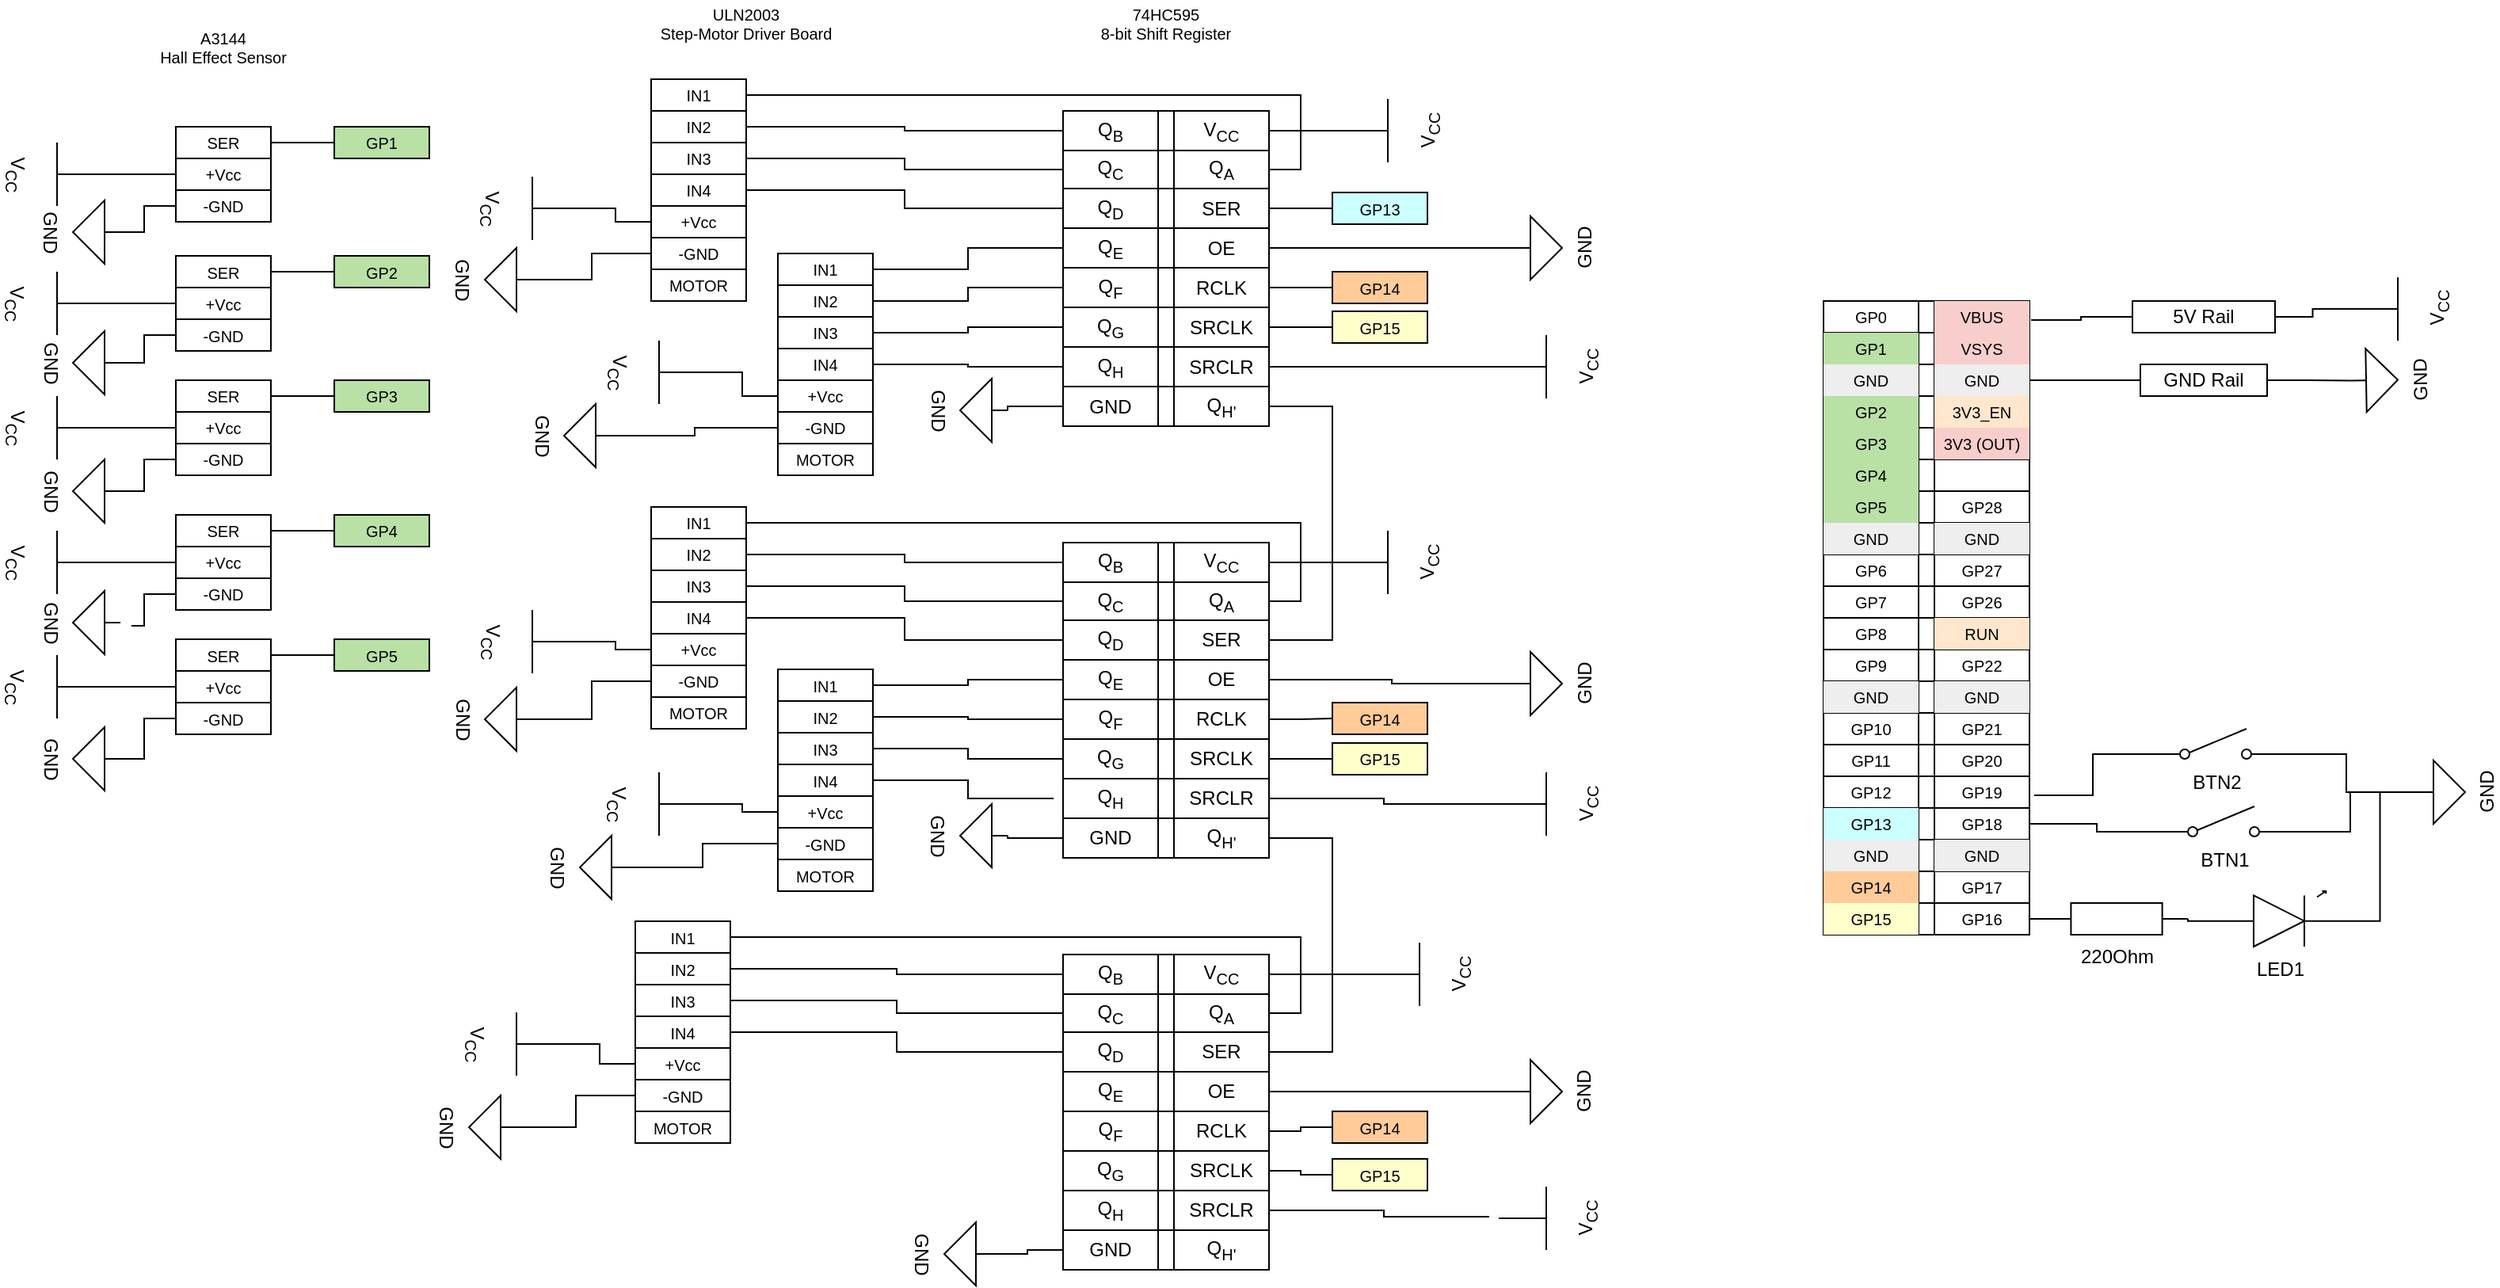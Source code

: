 <mxfile version="24.9.1">
  <diagram name="Page-1" id="16e2658f-23c8-b752-8be9-c03fbebb8bbe">
    <mxGraphModel dx="2662" dy="818" grid="1" gridSize="10" guides="1" tooltips="1" connect="1" arrows="1" fold="1" page="1" pageScale="1" pageWidth="1100" pageHeight="850" background="none" math="0" shadow="0">
      <root>
        <mxCell id="0" />
        <mxCell id="1" parent="0" />
        <mxCell id="SeUheRbBUvaC_YqdOnx2-1" value="" style="shape=table;startSize=0;container=1;collapsible=0;childLayout=tableLayout;fontSize=16;" vertex="1" parent="1">
          <mxGeometry x="870" y="200" width="130" height="400" as="geometry" />
        </mxCell>
        <mxCell id="SeUheRbBUvaC_YqdOnx2-2" value="" style="shape=tableRow;horizontal=0;startSize=0;swimlaneHead=0;swimlaneBody=0;strokeColor=inherit;top=0;left=0;bottom=0;right=0;collapsible=0;dropTarget=0;fillColor=none;points=[[0,0.5],[1,0.5]];portConstraint=eastwest;fontSize=10;" vertex="1" parent="SeUheRbBUvaC_YqdOnx2-1">
          <mxGeometry width="130" height="20" as="geometry" />
        </mxCell>
        <mxCell id="SeUheRbBUvaC_YqdOnx2-3" value="GP0" style="shape=partialRectangle;html=1;whiteSpace=wrap;connectable=0;strokeColor=inherit;overflow=hidden;fillColor=none;top=0;left=0;bottom=0;right=0;pointerEvents=1;fontSize=10;" vertex="1" parent="SeUheRbBUvaC_YqdOnx2-2">
          <mxGeometry width="60" height="20" as="geometry">
            <mxRectangle width="60" height="20" as="alternateBounds" />
          </mxGeometry>
        </mxCell>
        <mxCell id="SeUheRbBUvaC_YqdOnx2-4" value="" style="shape=partialRectangle;html=1;whiteSpace=wrap;connectable=0;strokeColor=inherit;overflow=hidden;fillColor=none;top=0;left=0;bottom=0;right=0;pointerEvents=1;fontSize=10;" vertex="1" parent="SeUheRbBUvaC_YqdOnx2-2">
          <mxGeometry x="60" width="10" height="20" as="geometry">
            <mxRectangle width="10" height="20" as="alternateBounds" />
          </mxGeometry>
        </mxCell>
        <mxCell id="SeUheRbBUvaC_YqdOnx2-5" value="VBUS" style="shape=partialRectangle;html=1;whiteSpace=wrap;connectable=0;strokeColor=#b85450;overflow=hidden;fillColor=#f8cecc;top=0;left=0;bottom=0;right=0;pointerEvents=1;fontSize=10;" vertex="1" parent="SeUheRbBUvaC_YqdOnx2-2">
          <mxGeometry x="70" width="60" height="20" as="geometry">
            <mxRectangle width="60" height="20" as="alternateBounds" />
          </mxGeometry>
        </mxCell>
        <mxCell id="SeUheRbBUvaC_YqdOnx2-6" value="" style="shape=tableRow;horizontal=0;startSize=0;swimlaneHead=0;swimlaneBody=0;strokeColor=inherit;top=0;left=0;bottom=0;right=0;collapsible=0;dropTarget=0;fillColor=none;points=[[0,0.5],[1,0.5]];portConstraint=eastwest;fontSize=10;" vertex="1" parent="SeUheRbBUvaC_YqdOnx2-1">
          <mxGeometry y="20" width="130" height="20" as="geometry" />
        </mxCell>
        <mxCell id="SeUheRbBUvaC_YqdOnx2-7" value="GP1" style="shape=partialRectangle;html=1;whiteSpace=wrap;connectable=0;strokeColor=inherit;overflow=hidden;fillColor=#B9E0A5;top=0;left=0;bottom=0;right=0;pointerEvents=1;fontSize=10;" vertex="1" parent="SeUheRbBUvaC_YqdOnx2-6">
          <mxGeometry width="60" height="20" as="geometry">
            <mxRectangle width="60" height="20" as="alternateBounds" />
          </mxGeometry>
        </mxCell>
        <mxCell id="SeUheRbBUvaC_YqdOnx2-8" value="" style="shape=partialRectangle;html=1;whiteSpace=wrap;connectable=0;strokeColor=inherit;overflow=hidden;fillColor=none;top=0;left=0;bottom=0;right=0;pointerEvents=1;fontSize=10;" vertex="1" parent="SeUheRbBUvaC_YqdOnx2-6">
          <mxGeometry x="60" width="10" height="20" as="geometry">
            <mxRectangle width="10" height="20" as="alternateBounds" />
          </mxGeometry>
        </mxCell>
        <mxCell id="SeUheRbBUvaC_YqdOnx2-9" value="VSYS" style="shape=partialRectangle;html=1;whiteSpace=wrap;connectable=0;strokeColor=#b85450;overflow=hidden;fillColor=#f8cecc;top=0;left=0;bottom=0;right=0;pointerEvents=1;fontSize=10;" vertex="1" parent="SeUheRbBUvaC_YqdOnx2-6">
          <mxGeometry x="70" width="60" height="20" as="geometry">
            <mxRectangle width="60" height="20" as="alternateBounds" />
          </mxGeometry>
        </mxCell>
        <mxCell id="SeUheRbBUvaC_YqdOnx2-10" value="" style="shape=tableRow;horizontal=0;startSize=0;swimlaneHead=0;swimlaneBody=0;strokeColor=inherit;top=0;left=0;bottom=0;right=0;collapsible=0;dropTarget=0;fillColor=none;points=[[0,0.5],[1,0.5]];portConstraint=eastwest;fontSize=10;" vertex="1" parent="SeUheRbBUvaC_YqdOnx2-1">
          <mxGeometry y="40" width="130" height="20" as="geometry" />
        </mxCell>
        <mxCell id="SeUheRbBUvaC_YqdOnx2-11" value="GND" style="shape=partialRectangle;html=1;whiteSpace=wrap;connectable=0;strokeColor=#36393d;overflow=hidden;fillColor=#eeeeee;top=0;left=0;bottom=0;right=0;pointerEvents=1;fontSize=10;" vertex="1" parent="SeUheRbBUvaC_YqdOnx2-10">
          <mxGeometry width="60" height="20" as="geometry">
            <mxRectangle width="60" height="20" as="alternateBounds" />
          </mxGeometry>
        </mxCell>
        <mxCell id="SeUheRbBUvaC_YqdOnx2-12" value="" style="shape=partialRectangle;html=1;whiteSpace=wrap;connectable=0;strokeColor=inherit;overflow=hidden;fillColor=none;top=0;left=0;bottom=0;right=0;pointerEvents=1;fontSize=10;" vertex="1" parent="SeUheRbBUvaC_YqdOnx2-10">
          <mxGeometry x="60" width="10" height="20" as="geometry">
            <mxRectangle width="10" height="20" as="alternateBounds" />
          </mxGeometry>
        </mxCell>
        <mxCell id="SeUheRbBUvaC_YqdOnx2-13" value="GND" style="shape=partialRectangle;html=1;whiteSpace=wrap;connectable=0;strokeColor=#36393d;overflow=hidden;fillColor=#eeeeee;top=0;left=0;bottom=0;right=0;pointerEvents=1;fontSize=10;" vertex="1" parent="SeUheRbBUvaC_YqdOnx2-10">
          <mxGeometry x="70" width="60" height="20" as="geometry">
            <mxRectangle width="60" height="20" as="alternateBounds" />
          </mxGeometry>
        </mxCell>
        <mxCell id="SeUheRbBUvaC_YqdOnx2-24" value="" style="shape=tableRow;horizontal=0;startSize=0;swimlaneHead=0;swimlaneBody=0;strokeColor=inherit;top=0;left=0;bottom=0;right=0;collapsible=0;dropTarget=0;fillColor=none;points=[[0,0.5],[1,0.5]];portConstraint=eastwest;fontSize=10;" vertex="1" parent="SeUheRbBUvaC_YqdOnx2-1">
          <mxGeometry y="60" width="130" height="20" as="geometry" />
        </mxCell>
        <mxCell id="SeUheRbBUvaC_YqdOnx2-25" value="GP2" style="shape=partialRectangle;html=1;whiteSpace=wrap;connectable=0;strokeColor=inherit;overflow=hidden;fillColor=#B9E0A5;top=0;left=0;bottom=0;right=0;pointerEvents=1;fontSize=10;" vertex="1" parent="SeUheRbBUvaC_YqdOnx2-24">
          <mxGeometry width="60" height="20" as="geometry">
            <mxRectangle width="60" height="20" as="alternateBounds" />
          </mxGeometry>
        </mxCell>
        <mxCell id="SeUheRbBUvaC_YqdOnx2-26" value="" style="shape=partialRectangle;html=1;whiteSpace=wrap;connectable=0;strokeColor=inherit;overflow=hidden;fillColor=none;top=0;left=0;bottom=0;right=0;pointerEvents=1;fontSize=10;" vertex="1" parent="SeUheRbBUvaC_YqdOnx2-24">
          <mxGeometry x="60" width="10" height="20" as="geometry">
            <mxRectangle width="10" height="20" as="alternateBounds" />
          </mxGeometry>
        </mxCell>
        <mxCell id="SeUheRbBUvaC_YqdOnx2-27" value="3V3_EN" style="shape=partialRectangle;html=1;whiteSpace=wrap;connectable=0;strokeColor=#d79b00;overflow=hidden;fillColor=#ffe6cc;top=0;left=0;bottom=0;right=0;pointerEvents=1;fontSize=10;" vertex="1" parent="SeUheRbBUvaC_YqdOnx2-24">
          <mxGeometry x="70" width="60" height="20" as="geometry">
            <mxRectangle width="60" height="20" as="alternateBounds" />
          </mxGeometry>
        </mxCell>
        <mxCell id="SeUheRbBUvaC_YqdOnx2-29" value="" style="shape=tableRow;horizontal=0;startSize=0;swimlaneHead=0;swimlaneBody=0;strokeColor=inherit;top=0;left=0;bottom=0;right=0;collapsible=0;dropTarget=0;fillColor=none;points=[[0,0.5],[1,0.5]];portConstraint=eastwest;fontSize=10;" vertex="1" parent="SeUheRbBUvaC_YqdOnx2-1">
          <mxGeometry y="80" width="130" height="20" as="geometry" />
        </mxCell>
        <mxCell id="SeUheRbBUvaC_YqdOnx2-30" value="GP3" style="shape=partialRectangle;html=1;whiteSpace=wrap;connectable=0;strokeColor=inherit;overflow=hidden;fillColor=#B9E0A5;top=0;left=0;bottom=0;right=0;pointerEvents=1;fontSize=10;" vertex="1" parent="SeUheRbBUvaC_YqdOnx2-29">
          <mxGeometry width="60" height="20" as="geometry">
            <mxRectangle width="60" height="20" as="alternateBounds" />
          </mxGeometry>
        </mxCell>
        <mxCell id="SeUheRbBUvaC_YqdOnx2-31" value="" style="shape=partialRectangle;html=1;whiteSpace=wrap;connectable=0;strokeColor=inherit;overflow=hidden;fillColor=none;top=0;left=0;bottom=0;right=0;pointerEvents=1;fontSize=10;" vertex="1" parent="SeUheRbBUvaC_YqdOnx2-29">
          <mxGeometry x="60" width="10" height="20" as="geometry">
            <mxRectangle width="10" height="20" as="alternateBounds" />
          </mxGeometry>
        </mxCell>
        <mxCell id="SeUheRbBUvaC_YqdOnx2-32" value="3V3 (OUT)" style="shape=partialRectangle;html=1;whiteSpace=wrap;connectable=0;strokeColor=#b85450;overflow=hidden;fillColor=#f8cecc;top=0;left=0;bottom=0;right=0;pointerEvents=1;fontSize=10;" vertex="1" parent="SeUheRbBUvaC_YqdOnx2-29">
          <mxGeometry x="70" width="60" height="20" as="geometry">
            <mxRectangle width="60" height="20" as="alternateBounds" />
          </mxGeometry>
        </mxCell>
        <mxCell id="SeUheRbBUvaC_YqdOnx2-34" value="" style="shape=tableRow;horizontal=0;startSize=0;swimlaneHead=0;swimlaneBody=0;strokeColor=inherit;top=0;left=0;bottom=0;right=0;collapsible=0;dropTarget=0;fillColor=none;points=[[0,0.5],[1,0.5]];portConstraint=eastwest;fontSize=10;" vertex="1" parent="SeUheRbBUvaC_YqdOnx2-1">
          <mxGeometry y="100" width="130" height="20" as="geometry" />
        </mxCell>
        <mxCell id="SeUheRbBUvaC_YqdOnx2-35" value="GP4" style="shape=partialRectangle;html=1;whiteSpace=wrap;connectable=0;strokeColor=inherit;overflow=hidden;fillColor=#B9E0A5;top=0;left=0;bottom=0;right=0;pointerEvents=1;fontSize=10;" vertex="1" parent="SeUheRbBUvaC_YqdOnx2-34">
          <mxGeometry width="60" height="20" as="geometry">
            <mxRectangle width="60" height="20" as="alternateBounds" />
          </mxGeometry>
        </mxCell>
        <mxCell id="SeUheRbBUvaC_YqdOnx2-36" value="" style="shape=partialRectangle;html=1;whiteSpace=wrap;connectable=0;strokeColor=inherit;overflow=hidden;fillColor=none;top=0;left=0;bottom=0;right=0;pointerEvents=1;fontSize=10;" vertex="1" parent="SeUheRbBUvaC_YqdOnx2-34">
          <mxGeometry x="60" width="10" height="20" as="geometry">
            <mxRectangle width="10" height="20" as="alternateBounds" />
          </mxGeometry>
        </mxCell>
        <mxCell id="SeUheRbBUvaC_YqdOnx2-37" value="" style="shape=partialRectangle;html=1;whiteSpace=wrap;connectable=0;strokeColor=inherit;overflow=hidden;fillColor=none;top=0;left=0;bottom=0;right=0;pointerEvents=1;fontSize=10;" vertex="1" parent="SeUheRbBUvaC_YqdOnx2-34">
          <mxGeometry x="70" width="60" height="20" as="geometry">
            <mxRectangle width="60" height="20" as="alternateBounds" />
          </mxGeometry>
        </mxCell>
        <mxCell id="SeUheRbBUvaC_YqdOnx2-38" value="" style="shape=tableRow;horizontal=0;startSize=0;swimlaneHead=0;swimlaneBody=0;strokeColor=inherit;top=0;left=0;bottom=0;right=0;collapsible=0;dropTarget=0;fillColor=none;points=[[0,0.5],[1,0.5]];portConstraint=eastwest;fontSize=10;" vertex="1" parent="SeUheRbBUvaC_YqdOnx2-1">
          <mxGeometry y="120" width="130" height="20" as="geometry" />
        </mxCell>
        <mxCell id="SeUheRbBUvaC_YqdOnx2-39" value="GP5" style="shape=partialRectangle;html=1;whiteSpace=wrap;connectable=0;strokeColor=inherit;overflow=hidden;fillColor=#B9E0A5;top=0;left=0;bottom=0;right=0;pointerEvents=1;fontSize=10;" vertex="1" parent="SeUheRbBUvaC_YqdOnx2-38">
          <mxGeometry width="60" height="20" as="geometry">
            <mxRectangle width="60" height="20" as="alternateBounds" />
          </mxGeometry>
        </mxCell>
        <mxCell id="SeUheRbBUvaC_YqdOnx2-40" value="" style="shape=partialRectangle;html=1;whiteSpace=wrap;connectable=0;strokeColor=inherit;overflow=hidden;fillColor=none;top=0;left=0;bottom=0;right=0;pointerEvents=1;fontSize=10;" vertex="1" parent="SeUheRbBUvaC_YqdOnx2-38">
          <mxGeometry x="60" width="10" height="20" as="geometry">
            <mxRectangle width="10" height="20" as="alternateBounds" />
          </mxGeometry>
        </mxCell>
        <mxCell id="SeUheRbBUvaC_YqdOnx2-41" value="GP28" style="shape=partialRectangle;html=1;whiteSpace=wrap;connectable=0;strokeColor=inherit;overflow=hidden;fillColor=none;top=0;left=0;bottom=0;right=0;pointerEvents=1;fontSize=10;" vertex="1" parent="SeUheRbBUvaC_YqdOnx2-38">
          <mxGeometry x="70" width="60" height="20" as="geometry">
            <mxRectangle width="60" height="20" as="alternateBounds" />
          </mxGeometry>
        </mxCell>
        <mxCell id="SeUheRbBUvaC_YqdOnx2-42" value="" style="shape=tableRow;horizontal=0;startSize=0;swimlaneHead=0;swimlaneBody=0;strokeColor=inherit;top=0;left=0;bottom=0;right=0;collapsible=0;dropTarget=0;fillColor=none;points=[[0,0.5],[1,0.5]];portConstraint=eastwest;fontSize=10;" vertex="1" parent="SeUheRbBUvaC_YqdOnx2-1">
          <mxGeometry y="140" width="130" height="20" as="geometry" />
        </mxCell>
        <mxCell id="SeUheRbBUvaC_YqdOnx2-43" value="GND" style="shape=partialRectangle;html=1;whiteSpace=wrap;connectable=0;strokeColor=#36393d;overflow=hidden;fillColor=#eeeeee;top=0;left=0;bottom=0;right=0;pointerEvents=1;fontSize=10;" vertex="1" parent="SeUheRbBUvaC_YqdOnx2-42">
          <mxGeometry width="60" height="20" as="geometry">
            <mxRectangle width="60" height="20" as="alternateBounds" />
          </mxGeometry>
        </mxCell>
        <mxCell id="SeUheRbBUvaC_YqdOnx2-44" value="" style="shape=partialRectangle;html=1;whiteSpace=wrap;connectable=0;strokeColor=inherit;overflow=hidden;fillColor=none;top=0;left=0;bottom=0;right=0;pointerEvents=1;fontSize=10;" vertex="1" parent="SeUheRbBUvaC_YqdOnx2-42">
          <mxGeometry x="60" width="10" height="20" as="geometry">
            <mxRectangle width="10" height="20" as="alternateBounds" />
          </mxGeometry>
        </mxCell>
        <mxCell id="SeUheRbBUvaC_YqdOnx2-45" value="GND" style="shape=partialRectangle;html=1;whiteSpace=wrap;connectable=0;strokeColor=#36393d;overflow=hidden;fillColor=#eeeeee;top=0;left=0;bottom=0;right=0;pointerEvents=1;fontSize=10;" vertex="1" parent="SeUheRbBUvaC_YqdOnx2-42">
          <mxGeometry x="70" width="60" height="20" as="geometry">
            <mxRectangle width="60" height="20" as="alternateBounds" />
          </mxGeometry>
        </mxCell>
        <mxCell id="SeUheRbBUvaC_YqdOnx2-46" value="" style="shape=tableRow;horizontal=0;startSize=0;swimlaneHead=0;swimlaneBody=0;strokeColor=inherit;top=0;left=0;bottom=0;right=0;collapsible=0;dropTarget=0;fillColor=none;points=[[0,0.5],[1,0.5]];portConstraint=eastwest;fontSize=10;" vertex="1" parent="SeUheRbBUvaC_YqdOnx2-1">
          <mxGeometry y="160" width="130" height="20" as="geometry" />
        </mxCell>
        <mxCell id="SeUheRbBUvaC_YqdOnx2-47" value="GP6" style="shape=partialRectangle;html=1;whiteSpace=wrap;connectable=0;strokeColor=inherit;overflow=hidden;fillColor=none;top=0;left=0;bottom=0;right=0;pointerEvents=1;fontSize=10;" vertex="1" parent="SeUheRbBUvaC_YqdOnx2-46">
          <mxGeometry width="60" height="20" as="geometry">
            <mxRectangle width="60" height="20" as="alternateBounds" />
          </mxGeometry>
        </mxCell>
        <mxCell id="SeUheRbBUvaC_YqdOnx2-48" value="" style="shape=partialRectangle;html=1;whiteSpace=wrap;connectable=0;strokeColor=inherit;overflow=hidden;fillColor=none;top=0;left=0;bottom=0;right=0;pointerEvents=1;fontSize=10;" vertex="1" parent="SeUheRbBUvaC_YqdOnx2-46">
          <mxGeometry x="60" width="10" height="20" as="geometry">
            <mxRectangle width="10" height="20" as="alternateBounds" />
          </mxGeometry>
        </mxCell>
        <mxCell id="SeUheRbBUvaC_YqdOnx2-49" value="GP27" style="shape=partialRectangle;html=1;whiteSpace=wrap;connectable=0;strokeColor=inherit;overflow=hidden;fillColor=none;top=0;left=0;bottom=0;right=0;pointerEvents=1;fontSize=10;" vertex="1" parent="SeUheRbBUvaC_YqdOnx2-46">
          <mxGeometry x="70" width="60" height="20" as="geometry">
            <mxRectangle width="60" height="20" as="alternateBounds" />
          </mxGeometry>
        </mxCell>
        <mxCell id="SeUheRbBUvaC_YqdOnx2-50" value="" style="shape=tableRow;horizontal=0;startSize=0;swimlaneHead=0;swimlaneBody=0;strokeColor=inherit;top=0;left=0;bottom=0;right=0;collapsible=0;dropTarget=0;fillColor=none;points=[[0,0.5],[1,0.5]];portConstraint=eastwest;fontSize=10;" vertex="1" parent="SeUheRbBUvaC_YqdOnx2-1">
          <mxGeometry y="180" width="130" height="20" as="geometry" />
        </mxCell>
        <mxCell id="SeUheRbBUvaC_YqdOnx2-51" value="GP7" style="shape=partialRectangle;html=1;whiteSpace=wrap;connectable=0;strokeColor=inherit;overflow=hidden;fillColor=none;top=0;left=0;bottom=0;right=0;pointerEvents=1;fontSize=10;" vertex="1" parent="SeUheRbBUvaC_YqdOnx2-50">
          <mxGeometry width="60" height="20" as="geometry">
            <mxRectangle width="60" height="20" as="alternateBounds" />
          </mxGeometry>
        </mxCell>
        <mxCell id="SeUheRbBUvaC_YqdOnx2-52" value="" style="shape=partialRectangle;html=1;whiteSpace=wrap;connectable=0;strokeColor=inherit;overflow=hidden;fillColor=none;top=0;left=0;bottom=0;right=0;pointerEvents=1;fontSize=10;" vertex="1" parent="SeUheRbBUvaC_YqdOnx2-50">
          <mxGeometry x="60" width="10" height="20" as="geometry">
            <mxRectangle width="10" height="20" as="alternateBounds" />
          </mxGeometry>
        </mxCell>
        <mxCell id="SeUheRbBUvaC_YqdOnx2-53" value="GP26" style="shape=partialRectangle;html=1;whiteSpace=wrap;connectable=0;strokeColor=inherit;overflow=hidden;fillColor=none;top=0;left=0;bottom=0;right=0;pointerEvents=1;fontSize=10;" vertex="1" parent="SeUheRbBUvaC_YqdOnx2-50">
          <mxGeometry x="70" width="60" height="20" as="geometry">
            <mxRectangle width="60" height="20" as="alternateBounds" />
          </mxGeometry>
        </mxCell>
        <mxCell id="SeUheRbBUvaC_YqdOnx2-54" value="" style="shape=tableRow;horizontal=0;startSize=0;swimlaneHead=0;swimlaneBody=0;strokeColor=inherit;top=0;left=0;bottom=0;right=0;collapsible=0;dropTarget=0;fillColor=none;points=[[0,0.5],[1,0.5]];portConstraint=eastwest;fontSize=10;" vertex="1" parent="SeUheRbBUvaC_YqdOnx2-1">
          <mxGeometry y="200" width="130" height="20" as="geometry" />
        </mxCell>
        <mxCell id="SeUheRbBUvaC_YqdOnx2-55" value="GP8" style="shape=partialRectangle;html=1;whiteSpace=wrap;connectable=0;strokeColor=inherit;overflow=hidden;fillColor=none;top=0;left=0;bottom=0;right=0;pointerEvents=1;fontSize=10;" vertex="1" parent="SeUheRbBUvaC_YqdOnx2-54">
          <mxGeometry width="60" height="20" as="geometry">
            <mxRectangle width="60" height="20" as="alternateBounds" />
          </mxGeometry>
        </mxCell>
        <mxCell id="SeUheRbBUvaC_YqdOnx2-56" value="" style="shape=partialRectangle;html=1;whiteSpace=wrap;connectable=0;strokeColor=inherit;overflow=hidden;fillColor=none;top=0;left=0;bottom=0;right=0;pointerEvents=1;fontSize=10;" vertex="1" parent="SeUheRbBUvaC_YqdOnx2-54">
          <mxGeometry x="60" width="10" height="20" as="geometry">
            <mxRectangle width="10" height="20" as="alternateBounds" />
          </mxGeometry>
        </mxCell>
        <mxCell id="SeUheRbBUvaC_YqdOnx2-57" value="RUN" style="shape=partialRectangle;html=1;whiteSpace=wrap;connectable=0;strokeColor=#d79b00;overflow=hidden;fillColor=#ffe6cc;top=0;left=0;bottom=0;right=0;pointerEvents=1;fontSize=10;" vertex="1" parent="SeUheRbBUvaC_YqdOnx2-54">
          <mxGeometry x="70" width="60" height="20" as="geometry">
            <mxRectangle width="60" height="20" as="alternateBounds" />
          </mxGeometry>
        </mxCell>
        <mxCell id="SeUheRbBUvaC_YqdOnx2-58" value="" style="shape=tableRow;horizontal=0;startSize=0;swimlaneHead=0;swimlaneBody=0;strokeColor=inherit;top=0;left=0;bottom=0;right=0;collapsible=0;dropTarget=0;fillColor=none;points=[[0,0.5],[1,0.5]];portConstraint=eastwest;fontSize=10;" vertex="1" parent="SeUheRbBUvaC_YqdOnx2-1">
          <mxGeometry y="220" width="130" height="20" as="geometry" />
        </mxCell>
        <mxCell id="SeUheRbBUvaC_YqdOnx2-59" value="GP9" style="shape=partialRectangle;html=1;whiteSpace=wrap;connectable=0;strokeColor=inherit;overflow=hidden;fillColor=none;top=0;left=0;bottom=0;right=0;pointerEvents=1;fontSize=10;" vertex="1" parent="SeUheRbBUvaC_YqdOnx2-58">
          <mxGeometry width="60" height="20" as="geometry">
            <mxRectangle width="60" height="20" as="alternateBounds" />
          </mxGeometry>
        </mxCell>
        <mxCell id="SeUheRbBUvaC_YqdOnx2-60" value="" style="shape=partialRectangle;html=1;whiteSpace=wrap;connectable=0;strokeColor=inherit;overflow=hidden;fillColor=none;top=0;left=0;bottom=0;right=0;pointerEvents=1;fontSize=10;" vertex="1" parent="SeUheRbBUvaC_YqdOnx2-58">
          <mxGeometry x="60" width="10" height="20" as="geometry">
            <mxRectangle width="10" height="20" as="alternateBounds" />
          </mxGeometry>
        </mxCell>
        <mxCell id="SeUheRbBUvaC_YqdOnx2-61" value="GP22" style="shape=partialRectangle;html=1;whiteSpace=wrap;connectable=0;strokeColor=inherit;overflow=hidden;fillColor=none;top=0;left=0;bottom=0;right=0;pointerEvents=1;fontSize=10;" vertex="1" parent="SeUheRbBUvaC_YqdOnx2-58">
          <mxGeometry x="70" width="60" height="20" as="geometry">
            <mxRectangle width="60" height="20" as="alternateBounds" />
          </mxGeometry>
        </mxCell>
        <mxCell id="SeUheRbBUvaC_YqdOnx2-62" value="" style="shape=tableRow;horizontal=0;startSize=0;swimlaneHead=0;swimlaneBody=0;strokeColor=inherit;top=0;left=0;bottom=0;right=0;collapsible=0;dropTarget=0;fillColor=none;points=[[0,0.5],[1,0.5]];portConstraint=eastwest;fontSize=10;" vertex="1" parent="SeUheRbBUvaC_YqdOnx2-1">
          <mxGeometry y="240" width="130" height="20" as="geometry" />
        </mxCell>
        <mxCell id="SeUheRbBUvaC_YqdOnx2-63" value="GND" style="shape=partialRectangle;html=1;whiteSpace=wrap;connectable=0;strokeColor=#36393d;overflow=hidden;fillColor=#eeeeee;top=0;left=0;bottom=0;right=0;pointerEvents=1;fontSize=10;" vertex="1" parent="SeUheRbBUvaC_YqdOnx2-62">
          <mxGeometry width="60" height="20" as="geometry">
            <mxRectangle width="60" height="20" as="alternateBounds" />
          </mxGeometry>
        </mxCell>
        <mxCell id="SeUheRbBUvaC_YqdOnx2-64" value="" style="shape=partialRectangle;html=1;whiteSpace=wrap;connectable=0;strokeColor=inherit;overflow=hidden;fillColor=none;top=0;left=0;bottom=0;right=0;pointerEvents=1;fontSize=10;" vertex="1" parent="SeUheRbBUvaC_YqdOnx2-62">
          <mxGeometry x="60" width="10" height="20" as="geometry">
            <mxRectangle width="10" height="20" as="alternateBounds" />
          </mxGeometry>
        </mxCell>
        <mxCell id="SeUheRbBUvaC_YqdOnx2-65" value="GND" style="shape=partialRectangle;html=1;whiteSpace=wrap;connectable=0;strokeColor=#36393d;overflow=hidden;fillColor=#eeeeee;top=0;left=0;bottom=0;right=0;pointerEvents=1;fontSize=10;" vertex="1" parent="SeUheRbBUvaC_YqdOnx2-62">
          <mxGeometry x="70" width="60" height="20" as="geometry">
            <mxRectangle width="60" height="20" as="alternateBounds" />
          </mxGeometry>
        </mxCell>
        <mxCell id="SeUheRbBUvaC_YqdOnx2-66" value="" style="shape=tableRow;horizontal=0;startSize=0;swimlaneHead=0;swimlaneBody=0;strokeColor=inherit;top=0;left=0;bottom=0;right=0;collapsible=0;dropTarget=0;fillColor=none;points=[[0,0.5],[1,0.5]];portConstraint=eastwest;fontSize=10;" vertex="1" parent="SeUheRbBUvaC_YqdOnx2-1">
          <mxGeometry y="260" width="130" height="20" as="geometry" />
        </mxCell>
        <mxCell id="SeUheRbBUvaC_YqdOnx2-67" value="GP10" style="shape=partialRectangle;html=1;whiteSpace=wrap;connectable=0;strokeColor=inherit;overflow=hidden;fillColor=none;top=0;left=0;bottom=0;right=0;pointerEvents=1;fontSize=10;" vertex="1" parent="SeUheRbBUvaC_YqdOnx2-66">
          <mxGeometry width="60" height="20" as="geometry">
            <mxRectangle width="60" height="20" as="alternateBounds" />
          </mxGeometry>
        </mxCell>
        <mxCell id="SeUheRbBUvaC_YqdOnx2-68" value="" style="shape=partialRectangle;html=1;whiteSpace=wrap;connectable=0;strokeColor=inherit;overflow=hidden;fillColor=none;top=0;left=0;bottom=0;right=0;pointerEvents=1;fontSize=10;" vertex="1" parent="SeUheRbBUvaC_YqdOnx2-66">
          <mxGeometry x="60" width="10" height="20" as="geometry">
            <mxRectangle width="10" height="20" as="alternateBounds" />
          </mxGeometry>
        </mxCell>
        <mxCell id="SeUheRbBUvaC_YqdOnx2-69" value="GP21" style="shape=partialRectangle;html=1;whiteSpace=wrap;connectable=0;strokeColor=inherit;overflow=hidden;fillColor=none;top=0;left=0;bottom=0;right=0;pointerEvents=1;fontSize=10;" vertex="1" parent="SeUheRbBUvaC_YqdOnx2-66">
          <mxGeometry x="70" width="60" height="20" as="geometry">
            <mxRectangle width="60" height="20" as="alternateBounds" />
          </mxGeometry>
        </mxCell>
        <mxCell id="SeUheRbBUvaC_YqdOnx2-70" value="" style="shape=tableRow;horizontal=0;startSize=0;swimlaneHead=0;swimlaneBody=0;strokeColor=inherit;top=0;left=0;bottom=0;right=0;collapsible=0;dropTarget=0;fillColor=none;points=[[0,0.5],[1,0.5]];portConstraint=eastwest;fontSize=10;" vertex="1" parent="SeUheRbBUvaC_YqdOnx2-1">
          <mxGeometry y="280" width="130" height="20" as="geometry" />
        </mxCell>
        <mxCell id="SeUheRbBUvaC_YqdOnx2-71" value="GP11" style="shape=partialRectangle;html=1;whiteSpace=wrap;connectable=0;strokeColor=inherit;overflow=hidden;fillColor=none;top=0;left=0;bottom=0;right=0;pointerEvents=1;fontSize=10;" vertex="1" parent="SeUheRbBUvaC_YqdOnx2-70">
          <mxGeometry width="60" height="20" as="geometry">
            <mxRectangle width="60" height="20" as="alternateBounds" />
          </mxGeometry>
        </mxCell>
        <mxCell id="SeUheRbBUvaC_YqdOnx2-72" value="" style="shape=partialRectangle;html=1;whiteSpace=wrap;connectable=0;strokeColor=inherit;overflow=hidden;fillColor=none;top=0;left=0;bottom=0;right=0;pointerEvents=1;fontSize=10;" vertex="1" parent="SeUheRbBUvaC_YqdOnx2-70">
          <mxGeometry x="60" width="10" height="20" as="geometry">
            <mxRectangle width="10" height="20" as="alternateBounds" />
          </mxGeometry>
        </mxCell>
        <mxCell id="SeUheRbBUvaC_YqdOnx2-73" value="GP20" style="shape=partialRectangle;html=1;whiteSpace=wrap;connectable=0;strokeColor=inherit;overflow=hidden;fillColor=none;top=0;left=0;bottom=0;right=0;pointerEvents=1;fontSize=10;" vertex="1" parent="SeUheRbBUvaC_YqdOnx2-70">
          <mxGeometry x="70" width="60" height="20" as="geometry">
            <mxRectangle width="60" height="20" as="alternateBounds" />
          </mxGeometry>
        </mxCell>
        <mxCell id="SeUheRbBUvaC_YqdOnx2-74" value="" style="shape=tableRow;horizontal=0;startSize=0;swimlaneHead=0;swimlaneBody=0;strokeColor=inherit;top=0;left=0;bottom=0;right=0;collapsible=0;dropTarget=0;fillColor=none;points=[[0,0.5],[1,0.5]];portConstraint=eastwest;fontSize=10;" vertex="1" parent="SeUheRbBUvaC_YqdOnx2-1">
          <mxGeometry y="300" width="130" height="20" as="geometry" />
        </mxCell>
        <mxCell id="SeUheRbBUvaC_YqdOnx2-75" value="GP12" style="shape=partialRectangle;html=1;whiteSpace=wrap;connectable=0;strokeColor=inherit;overflow=hidden;fillColor=none;top=0;left=0;bottom=0;right=0;pointerEvents=1;fontSize=10;" vertex="1" parent="SeUheRbBUvaC_YqdOnx2-74">
          <mxGeometry width="60" height="20" as="geometry">
            <mxRectangle width="60" height="20" as="alternateBounds" />
          </mxGeometry>
        </mxCell>
        <mxCell id="SeUheRbBUvaC_YqdOnx2-76" value="" style="shape=partialRectangle;html=1;whiteSpace=wrap;connectable=0;strokeColor=inherit;overflow=hidden;fillColor=none;top=0;left=0;bottom=0;right=0;pointerEvents=1;fontSize=10;" vertex="1" parent="SeUheRbBUvaC_YqdOnx2-74">
          <mxGeometry x="60" width="10" height="20" as="geometry">
            <mxRectangle width="10" height="20" as="alternateBounds" />
          </mxGeometry>
        </mxCell>
        <mxCell id="SeUheRbBUvaC_YqdOnx2-77" value="GP19" style="shape=partialRectangle;html=1;whiteSpace=wrap;connectable=0;strokeColor=inherit;overflow=hidden;fillColor=none;top=0;left=0;bottom=0;right=0;pointerEvents=1;fontSize=10;" vertex="1" parent="SeUheRbBUvaC_YqdOnx2-74">
          <mxGeometry x="70" width="60" height="20" as="geometry">
            <mxRectangle width="60" height="20" as="alternateBounds" />
          </mxGeometry>
        </mxCell>
        <mxCell id="SeUheRbBUvaC_YqdOnx2-78" value="" style="shape=tableRow;horizontal=0;startSize=0;swimlaneHead=0;swimlaneBody=0;strokeColor=inherit;top=0;left=0;bottom=0;right=0;collapsible=0;dropTarget=0;fillColor=none;points=[[0,0.5],[1,0.5]];portConstraint=eastwest;fontSize=10;" vertex="1" parent="SeUheRbBUvaC_YqdOnx2-1">
          <mxGeometry y="320" width="130" height="20" as="geometry" />
        </mxCell>
        <mxCell id="SeUheRbBUvaC_YqdOnx2-79" value="GP13" style="shape=partialRectangle;html=1;whiteSpace=wrap;connectable=0;strokeColor=inherit;overflow=hidden;fillColor=#CCFFFF;top=0;left=0;bottom=0;right=0;pointerEvents=1;fontSize=10;" vertex="1" parent="SeUheRbBUvaC_YqdOnx2-78">
          <mxGeometry width="60" height="20" as="geometry">
            <mxRectangle width="60" height="20" as="alternateBounds" />
          </mxGeometry>
        </mxCell>
        <mxCell id="SeUheRbBUvaC_YqdOnx2-80" value="" style="shape=partialRectangle;html=1;whiteSpace=wrap;connectable=0;strokeColor=inherit;overflow=hidden;fillColor=none;top=0;left=0;bottom=0;right=0;pointerEvents=1;fontSize=10;" vertex="1" parent="SeUheRbBUvaC_YqdOnx2-78">
          <mxGeometry x="60" width="10" height="20" as="geometry">
            <mxRectangle width="10" height="20" as="alternateBounds" />
          </mxGeometry>
        </mxCell>
        <mxCell id="SeUheRbBUvaC_YqdOnx2-81" value="GP18" style="shape=partialRectangle;html=1;whiteSpace=wrap;connectable=0;strokeColor=inherit;overflow=hidden;fillColor=none;top=0;left=0;bottom=0;right=0;pointerEvents=1;fontSize=10;" vertex="1" parent="SeUheRbBUvaC_YqdOnx2-78">
          <mxGeometry x="70" width="60" height="20" as="geometry">
            <mxRectangle width="60" height="20" as="alternateBounds" />
          </mxGeometry>
        </mxCell>
        <mxCell id="SeUheRbBUvaC_YqdOnx2-82" value="" style="shape=tableRow;horizontal=0;startSize=0;swimlaneHead=0;swimlaneBody=0;strokeColor=inherit;top=0;left=0;bottom=0;right=0;collapsible=0;dropTarget=0;fillColor=none;points=[[0,0.5],[1,0.5]];portConstraint=eastwest;fontSize=10;" vertex="1" parent="SeUheRbBUvaC_YqdOnx2-1">
          <mxGeometry y="340" width="130" height="20" as="geometry" />
        </mxCell>
        <mxCell id="SeUheRbBUvaC_YqdOnx2-83" value="GND" style="shape=partialRectangle;html=1;whiteSpace=wrap;connectable=0;strokeColor=#36393d;overflow=hidden;fillColor=#eeeeee;top=0;left=0;bottom=0;right=0;pointerEvents=1;fontSize=10;" vertex="1" parent="SeUheRbBUvaC_YqdOnx2-82">
          <mxGeometry width="60" height="20" as="geometry">
            <mxRectangle width="60" height="20" as="alternateBounds" />
          </mxGeometry>
        </mxCell>
        <mxCell id="SeUheRbBUvaC_YqdOnx2-84" value="" style="shape=partialRectangle;html=1;whiteSpace=wrap;connectable=0;strokeColor=inherit;overflow=hidden;fillColor=none;top=0;left=0;bottom=0;right=0;pointerEvents=1;fontSize=10;" vertex="1" parent="SeUheRbBUvaC_YqdOnx2-82">
          <mxGeometry x="60" width="10" height="20" as="geometry">
            <mxRectangle width="10" height="20" as="alternateBounds" />
          </mxGeometry>
        </mxCell>
        <mxCell id="SeUheRbBUvaC_YqdOnx2-85" value="GND" style="shape=partialRectangle;html=1;whiteSpace=wrap;connectable=0;strokeColor=#36393d;overflow=hidden;fillColor=#eeeeee;top=0;left=0;bottom=0;right=0;pointerEvents=1;fontSize=10;" vertex="1" parent="SeUheRbBUvaC_YqdOnx2-82">
          <mxGeometry x="70" width="60" height="20" as="geometry">
            <mxRectangle width="60" height="20" as="alternateBounds" />
          </mxGeometry>
        </mxCell>
        <mxCell id="SeUheRbBUvaC_YqdOnx2-86" value="" style="shape=tableRow;horizontal=0;startSize=0;swimlaneHead=0;swimlaneBody=0;strokeColor=inherit;top=0;left=0;bottom=0;right=0;collapsible=0;dropTarget=0;fillColor=none;points=[[0,0.5],[1,0.5]];portConstraint=eastwest;fontSize=10;" vertex="1" parent="SeUheRbBUvaC_YqdOnx2-1">
          <mxGeometry y="360" width="130" height="20" as="geometry" />
        </mxCell>
        <mxCell id="SeUheRbBUvaC_YqdOnx2-87" value="GP14" style="shape=partialRectangle;html=1;whiteSpace=wrap;connectable=0;strokeColor=inherit;overflow=hidden;fillColor=#FFCC99;top=0;left=0;bottom=0;right=0;pointerEvents=1;fontSize=10;" vertex="1" parent="SeUheRbBUvaC_YqdOnx2-86">
          <mxGeometry width="60" height="20" as="geometry">
            <mxRectangle width="60" height="20" as="alternateBounds" />
          </mxGeometry>
        </mxCell>
        <mxCell id="SeUheRbBUvaC_YqdOnx2-88" value="" style="shape=partialRectangle;html=1;whiteSpace=wrap;connectable=0;strokeColor=inherit;overflow=hidden;fillColor=none;top=0;left=0;bottom=0;right=0;pointerEvents=1;fontSize=10;" vertex="1" parent="SeUheRbBUvaC_YqdOnx2-86">
          <mxGeometry x="60" width="10" height="20" as="geometry">
            <mxRectangle width="10" height="20" as="alternateBounds" />
          </mxGeometry>
        </mxCell>
        <mxCell id="SeUheRbBUvaC_YqdOnx2-89" value="GP17" style="shape=partialRectangle;html=1;whiteSpace=wrap;connectable=0;strokeColor=inherit;overflow=hidden;fillColor=none;top=0;left=0;bottom=0;right=0;pointerEvents=1;fontSize=10;" vertex="1" parent="SeUheRbBUvaC_YqdOnx2-86">
          <mxGeometry x="70" width="60" height="20" as="geometry">
            <mxRectangle width="60" height="20" as="alternateBounds" />
          </mxGeometry>
        </mxCell>
        <mxCell id="SeUheRbBUvaC_YqdOnx2-90" value="" style="shape=tableRow;horizontal=0;startSize=0;swimlaneHead=0;swimlaneBody=0;strokeColor=inherit;top=0;left=0;bottom=0;right=0;collapsible=0;dropTarget=0;fillColor=none;points=[[0,0.5],[1,0.5]];portConstraint=eastwest;fontSize=10;" vertex="1" parent="SeUheRbBUvaC_YqdOnx2-1">
          <mxGeometry y="380" width="130" height="20" as="geometry" />
        </mxCell>
        <mxCell id="SeUheRbBUvaC_YqdOnx2-91" value="GP15" style="shape=partialRectangle;html=1;whiteSpace=wrap;connectable=0;strokeColor=inherit;overflow=hidden;fillColor=#FFFFCC;top=0;left=0;bottom=0;right=0;pointerEvents=1;fontSize=10;" vertex="1" parent="SeUheRbBUvaC_YqdOnx2-90">
          <mxGeometry width="60" height="20" as="geometry">
            <mxRectangle width="60" height="20" as="alternateBounds" />
          </mxGeometry>
        </mxCell>
        <mxCell id="SeUheRbBUvaC_YqdOnx2-92" value="" style="shape=partialRectangle;html=1;whiteSpace=wrap;connectable=0;strokeColor=inherit;overflow=hidden;fillColor=none;top=0;left=0;bottom=0;right=0;pointerEvents=1;fontSize=10;" vertex="1" parent="SeUheRbBUvaC_YqdOnx2-90">
          <mxGeometry x="60" width="10" height="20" as="geometry">
            <mxRectangle width="10" height="20" as="alternateBounds" />
          </mxGeometry>
        </mxCell>
        <mxCell id="SeUheRbBUvaC_YqdOnx2-93" value="GP16" style="shape=partialRectangle;html=1;whiteSpace=wrap;connectable=0;strokeColor=inherit;overflow=hidden;fillColor=none;top=0;left=0;bottom=0;right=0;pointerEvents=1;fontSize=10;" vertex="1" parent="SeUheRbBUvaC_YqdOnx2-90">
          <mxGeometry x="70" width="60" height="20" as="geometry">
            <mxRectangle width="60" height="20" as="alternateBounds" />
          </mxGeometry>
        </mxCell>
        <mxCell id="SeUheRbBUvaC_YqdOnx2-94" value="LED1" style="verticalLabelPosition=bottom;shadow=0;dashed=0;align=center;html=1;verticalAlign=top;shape=mxgraph.electrical.opto_electronics.led_1;pointerEvents=1;rotation=0;" vertex="1" parent="1">
          <mxGeometry x="1117.5" y="572.5" width="80" height="35" as="geometry" />
        </mxCell>
        <mxCell id="SeUheRbBUvaC_YqdOnx2-98" style="edgeStyle=orthogonalEdgeStyle;rounded=0;orthogonalLoop=1;jettySize=auto;html=1;entryX=1;entryY=0.5;entryDx=0;entryDy=0;endArrow=none;endFill=0;exitX=0;exitY=0.5;exitDx=0;exitDy=0;exitPerimeter=0;" edge="1" parent="1" source="SeUheRbBUvaC_YqdOnx2-95" target="SeUheRbBUvaC_YqdOnx2-90">
          <mxGeometry relative="1" as="geometry" />
        </mxCell>
        <mxCell id="SeUheRbBUvaC_YqdOnx2-95" value="220Ohm" style="pointerEvents=1;verticalLabelPosition=bottom;shadow=0;dashed=0;align=center;html=1;verticalAlign=top;shape=mxgraph.electrical.resistors.resistor_1;rotation=0;" vertex="1" parent="1">
          <mxGeometry x="1010" y="580" width="90" height="20" as="geometry" />
        </mxCell>
        <mxCell id="SeUheRbBUvaC_YqdOnx2-96" style="edgeStyle=orthogonalEdgeStyle;rounded=0;orthogonalLoop=1;jettySize=auto;html=1;entryX=1;entryY=0.5;entryDx=0;entryDy=0;entryPerimeter=0;endArrow=none;endFill=0;exitX=0;exitY=0.54;exitDx=0;exitDy=0;exitPerimeter=0;" edge="1" parent="1" source="SeUheRbBUvaC_YqdOnx2-94" target="SeUheRbBUvaC_YqdOnx2-95">
          <mxGeometry relative="1" as="geometry" />
        </mxCell>
        <mxCell id="SeUheRbBUvaC_YqdOnx2-97" style="edgeStyle=orthogonalEdgeStyle;rounded=0;orthogonalLoop=1;jettySize=auto;html=1;entryX=0.5;entryY=0;entryDx=0;entryDy=0;exitX=1;exitY=0.54;exitDx=0;exitDy=0;exitPerimeter=0;endArrow=none;endFill=0;entryPerimeter=0;" edge="1" parent="1" source="SeUheRbBUvaC_YqdOnx2-94" target="SeUheRbBUvaC_YqdOnx2-220">
          <mxGeometry relative="1" as="geometry" />
        </mxCell>
        <mxCell id="SeUheRbBUvaC_YqdOnx2-100" style="edgeStyle=orthogonalEdgeStyle;rounded=0;orthogonalLoop=1;jettySize=auto;html=1;entryX=0.5;entryY=0;entryDx=0;entryDy=0;endArrow=none;endFill=0;exitX=1;exitY=0.8;exitDx=0;exitDy=0;entryPerimeter=0;" edge="1" parent="1" source="SeUheRbBUvaC_YqdOnx2-99" target="SeUheRbBUvaC_YqdOnx2-220">
          <mxGeometry relative="1" as="geometry" />
        </mxCell>
        <mxCell id="SeUheRbBUvaC_YqdOnx2-101" style="edgeStyle=orthogonalEdgeStyle;rounded=0;orthogonalLoop=1;jettySize=auto;html=1;entryX=1;entryY=0.5;entryDx=0;entryDy=0;endArrow=none;endFill=0;exitX=0;exitY=0.8;exitDx=0;exitDy=0;" edge="1" parent="1" source="SeUheRbBUvaC_YqdOnx2-99" target="SeUheRbBUvaC_YqdOnx2-78">
          <mxGeometry relative="1" as="geometry" />
        </mxCell>
        <mxCell id="SeUheRbBUvaC_YqdOnx2-99" value="BTN1" style="html=1;shape=mxgraph.electrical.electro-mechanical.singleSwitch;aspect=fixed;elSwitchState=off;labelPosition=center;verticalLabelPosition=bottom;align=center;verticalAlign=top;" vertex="1" parent="1">
          <mxGeometry x="1085" y="519" width="75" height="20" as="geometry" />
        </mxCell>
        <mxCell id="SeUheRbBUvaC_YqdOnx2-104" style="edgeStyle=orthogonalEdgeStyle;rounded=0;orthogonalLoop=1;jettySize=auto;html=1;entryX=0.5;entryY=0;entryDx=0;entryDy=0;endArrow=none;endFill=0;exitX=1;exitY=0.8;exitDx=0;exitDy=0;entryPerimeter=0;" edge="1" parent="1" source="SeUheRbBUvaC_YqdOnx2-102" target="SeUheRbBUvaC_YqdOnx2-220">
          <mxGeometry relative="1" as="geometry" />
        </mxCell>
        <mxCell id="SeUheRbBUvaC_YqdOnx2-102" value="BTN2" style="html=1;shape=mxgraph.electrical.electro-mechanical.singleSwitch;aspect=fixed;elSwitchState=off;labelPosition=center;verticalLabelPosition=bottom;align=center;verticalAlign=top;" vertex="1" parent="1">
          <mxGeometry x="1080" y="470" width="75" height="20" as="geometry" />
        </mxCell>
        <mxCell id="SeUheRbBUvaC_YqdOnx2-103" style="edgeStyle=orthogonalEdgeStyle;rounded=0;orthogonalLoop=1;jettySize=auto;html=1;entryX=1.023;entryY=-0.4;entryDx=0;entryDy=0;entryPerimeter=0;endArrow=none;endFill=0;exitX=0;exitY=0.8;exitDx=0;exitDy=0;" edge="1" parent="1" source="SeUheRbBUvaC_YqdOnx2-102" target="SeUheRbBUvaC_YqdOnx2-78">
          <mxGeometry relative="1" as="geometry" />
        </mxCell>
        <mxCell id="SeUheRbBUvaC_YqdOnx2-105" value="" style="shape=table;startSize=0;container=1;collapsible=0;childLayout=tableLayout;fontSize=16;" vertex="1" parent="1">
          <mxGeometry x="390" y="352.5" width="130" height="199" as="geometry" />
        </mxCell>
        <mxCell id="SeUheRbBUvaC_YqdOnx2-106" value="" style="shape=tableRow;horizontal=0;startSize=0;swimlaneHead=0;swimlaneBody=0;strokeColor=inherit;top=0;left=0;bottom=0;right=0;collapsible=0;dropTarget=0;fillColor=none;points=[[0,0.5],[1,0.5]];portConstraint=eastwest;fontSize=16;" vertex="1" parent="SeUheRbBUvaC_YqdOnx2-105">
          <mxGeometry width="130" height="25" as="geometry" />
        </mxCell>
        <mxCell id="SeUheRbBUvaC_YqdOnx2-107" value="Q&lt;sub&gt;B&lt;/sub&gt;" style="shape=partialRectangle;html=1;whiteSpace=wrap;connectable=0;strokeColor=inherit;overflow=hidden;fillColor=none;top=0;left=0;bottom=0;right=0;pointerEvents=1;fontSize=12;" vertex="1" parent="SeUheRbBUvaC_YqdOnx2-106">
          <mxGeometry width="60" height="25" as="geometry">
            <mxRectangle width="60" height="25" as="alternateBounds" />
          </mxGeometry>
        </mxCell>
        <mxCell id="SeUheRbBUvaC_YqdOnx2-108" value="" style="shape=partialRectangle;html=1;whiteSpace=wrap;connectable=0;strokeColor=inherit;overflow=hidden;fillColor=none;top=0;left=0;bottom=0;right=0;pointerEvents=1;fontSize=12;" vertex="1" parent="SeUheRbBUvaC_YqdOnx2-106">
          <mxGeometry x="60" width="10" height="25" as="geometry">
            <mxRectangle width="10" height="25" as="alternateBounds" />
          </mxGeometry>
        </mxCell>
        <mxCell id="SeUheRbBUvaC_YqdOnx2-109" value="V&lt;sub&gt;CC&lt;/sub&gt;" style="shape=partialRectangle;html=1;whiteSpace=wrap;connectable=0;strokeColor=inherit;overflow=hidden;fillColor=none;top=0;left=0;bottom=0;right=0;pointerEvents=1;fontSize=12;" vertex="1" parent="SeUheRbBUvaC_YqdOnx2-106">
          <mxGeometry x="70" width="60" height="25" as="geometry">
            <mxRectangle width="60" height="25" as="alternateBounds" />
          </mxGeometry>
        </mxCell>
        <mxCell id="SeUheRbBUvaC_YqdOnx2-110" value="" style="shape=tableRow;horizontal=0;startSize=0;swimlaneHead=0;swimlaneBody=0;strokeColor=inherit;top=0;left=0;bottom=0;right=0;collapsible=0;dropTarget=0;fillColor=none;points=[[0,0.5],[1,0.5]];portConstraint=eastwest;fontSize=16;" vertex="1" parent="SeUheRbBUvaC_YqdOnx2-105">
          <mxGeometry y="25" width="130" height="24" as="geometry" />
        </mxCell>
        <mxCell id="SeUheRbBUvaC_YqdOnx2-111" value="Q&lt;sub&gt;C&lt;/sub&gt;" style="shape=partialRectangle;html=1;whiteSpace=wrap;connectable=0;strokeColor=inherit;overflow=hidden;fillColor=none;top=0;left=0;bottom=0;right=0;pointerEvents=1;fontSize=12;" vertex="1" parent="SeUheRbBUvaC_YqdOnx2-110">
          <mxGeometry width="60" height="24" as="geometry">
            <mxRectangle width="60" height="24" as="alternateBounds" />
          </mxGeometry>
        </mxCell>
        <mxCell id="SeUheRbBUvaC_YqdOnx2-112" value="" style="shape=partialRectangle;html=1;whiteSpace=wrap;connectable=0;strokeColor=inherit;overflow=hidden;fillColor=none;top=0;left=0;bottom=0;right=0;pointerEvents=1;fontSize=12;" vertex="1" parent="SeUheRbBUvaC_YqdOnx2-110">
          <mxGeometry x="60" width="10" height="24" as="geometry">
            <mxRectangle width="10" height="24" as="alternateBounds" />
          </mxGeometry>
        </mxCell>
        <mxCell id="SeUheRbBUvaC_YqdOnx2-113" value="Q&lt;sub&gt;A&lt;/sub&gt;" style="shape=partialRectangle;html=1;whiteSpace=wrap;connectable=0;strokeColor=inherit;overflow=hidden;fillColor=none;top=0;left=0;bottom=0;right=0;pointerEvents=1;fontSize=12;" vertex="1" parent="SeUheRbBUvaC_YqdOnx2-110">
          <mxGeometry x="70" width="60" height="24" as="geometry">
            <mxRectangle width="60" height="24" as="alternateBounds" />
          </mxGeometry>
        </mxCell>
        <mxCell id="SeUheRbBUvaC_YqdOnx2-114" value="" style="shape=tableRow;horizontal=0;startSize=0;swimlaneHead=0;swimlaneBody=0;strokeColor=inherit;top=0;left=0;bottom=0;right=0;collapsible=0;dropTarget=0;fillColor=none;points=[[0,0.5],[1,0.5]];portConstraint=eastwest;fontSize=16;" vertex="1" parent="SeUheRbBUvaC_YqdOnx2-105">
          <mxGeometry y="49" width="130" height="25" as="geometry" />
        </mxCell>
        <mxCell id="SeUheRbBUvaC_YqdOnx2-115" value="Q&lt;sub&gt;D&lt;/sub&gt;" style="shape=partialRectangle;html=1;whiteSpace=wrap;connectable=0;strokeColor=inherit;overflow=hidden;fillColor=none;top=0;left=0;bottom=0;right=0;pointerEvents=1;fontSize=12;" vertex="1" parent="SeUheRbBUvaC_YqdOnx2-114">
          <mxGeometry width="60" height="25" as="geometry">
            <mxRectangle width="60" height="25" as="alternateBounds" />
          </mxGeometry>
        </mxCell>
        <mxCell id="SeUheRbBUvaC_YqdOnx2-116" value="" style="shape=partialRectangle;html=1;whiteSpace=wrap;connectable=0;strokeColor=inherit;overflow=hidden;fillColor=none;top=0;left=0;bottom=0;right=0;pointerEvents=1;fontSize=12;" vertex="1" parent="SeUheRbBUvaC_YqdOnx2-114">
          <mxGeometry x="60" width="10" height="25" as="geometry">
            <mxRectangle width="10" height="25" as="alternateBounds" />
          </mxGeometry>
        </mxCell>
        <mxCell id="SeUheRbBUvaC_YqdOnx2-117" value="SER" style="shape=partialRectangle;html=1;whiteSpace=wrap;connectable=0;strokeColor=inherit;overflow=hidden;fillColor=none;top=0;left=0;bottom=0;right=0;pointerEvents=1;fontSize=12;" vertex="1" parent="SeUheRbBUvaC_YqdOnx2-114">
          <mxGeometry x="70" width="60" height="25" as="geometry">
            <mxRectangle width="60" height="25" as="alternateBounds" />
          </mxGeometry>
        </mxCell>
        <mxCell id="SeUheRbBUvaC_YqdOnx2-118" value="" style="shape=tableRow;horizontal=0;startSize=0;swimlaneHead=0;swimlaneBody=0;strokeColor=inherit;top=0;left=0;bottom=0;right=0;collapsible=0;dropTarget=0;fillColor=none;points=[[0,0.5],[1,0.5]];portConstraint=eastwest;fontSize=16;" vertex="1" parent="SeUheRbBUvaC_YqdOnx2-105">
          <mxGeometry y="74" width="130" height="25" as="geometry" />
        </mxCell>
        <mxCell id="SeUheRbBUvaC_YqdOnx2-119" value="Q&lt;sub&gt;E&lt;/sub&gt;" style="shape=partialRectangle;html=1;whiteSpace=wrap;connectable=0;strokeColor=inherit;overflow=hidden;fillColor=none;top=0;left=0;bottom=0;right=0;pointerEvents=1;fontSize=12;" vertex="1" parent="SeUheRbBUvaC_YqdOnx2-118">
          <mxGeometry width="60" height="25" as="geometry">
            <mxRectangle width="60" height="25" as="alternateBounds" />
          </mxGeometry>
        </mxCell>
        <mxCell id="SeUheRbBUvaC_YqdOnx2-120" value="" style="shape=partialRectangle;html=1;whiteSpace=wrap;connectable=0;strokeColor=inherit;overflow=hidden;fillColor=none;top=0;left=0;bottom=0;right=0;pointerEvents=1;fontSize=12;" vertex="1" parent="SeUheRbBUvaC_YqdOnx2-118">
          <mxGeometry x="60" width="10" height="25" as="geometry">
            <mxRectangle width="10" height="25" as="alternateBounds" />
          </mxGeometry>
        </mxCell>
        <mxCell id="SeUheRbBUvaC_YqdOnx2-121" value="OE" style="shape=partialRectangle;html=1;whiteSpace=wrap;connectable=0;strokeColor=inherit;overflow=hidden;fillColor=none;top=0;left=0;bottom=0;right=0;pointerEvents=1;fontSize=12;" vertex="1" parent="SeUheRbBUvaC_YqdOnx2-118">
          <mxGeometry x="70" width="60" height="25" as="geometry">
            <mxRectangle width="60" height="25" as="alternateBounds" />
          </mxGeometry>
        </mxCell>
        <mxCell id="SeUheRbBUvaC_YqdOnx2-122" value="" style="shape=tableRow;horizontal=0;startSize=0;swimlaneHead=0;swimlaneBody=0;strokeColor=inherit;top=0;left=0;bottom=0;right=0;collapsible=0;dropTarget=0;fillColor=none;points=[[0,0.5],[1,0.5]];portConstraint=eastwest;fontSize=16;" vertex="1" parent="SeUheRbBUvaC_YqdOnx2-105">
          <mxGeometry y="99" width="130" height="25" as="geometry" />
        </mxCell>
        <mxCell id="SeUheRbBUvaC_YqdOnx2-123" value="Q&lt;sub&gt;F&lt;/sub&gt;" style="shape=partialRectangle;html=1;whiteSpace=wrap;connectable=0;strokeColor=inherit;overflow=hidden;fillColor=none;top=0;left=0;bottom=0;right=0;pointerEvents=1;fontSize=12;" vertex="1" parent="SeUheRbBUvaC_YqdOnx2-122">
          <mxGeometry width="60" height="25" as="geometry">
            <mxRectangle width="60" height="25" as="alternateBounds" />
          </mxGeometry>
        </mxCell>
        <mxCell id="SeUheRbBUvaC_YqdOnx2-124" value="" style="shape=partialRectangle;html=1;whiteSpace=wrap;connectable=0;strokeColor=inherit;overflow=hidden;fillColor=none;top=0;left=0;bottom=0;right=0;pointerEvents=1;fontSize=12;" vertex="1" parent="SeUheRbBUvaC_YqdOnx2-122">
          <mxGeometry x="60" width="10" height="25" as="geometry">
            <mxRectangle width="10" height="25" as="alternateBounds" />
          </mxGeometry>
        </mxCell>
        <mxCell id="SeUheRbBUvaC_YqdOnx2-125" value="RCLK" style="shape=partialRectangle;html=1;whiteSpace=wrap;connectable=0;strokeColor=inherit;overflow=hidden;fillColor=none;top=0;left=0;bottom=0;right=0;pointerEvents=1;fontSize=12;" vertex="1" parent="SeUheRbBUvaC_YqdOnx2-122">
          <mxGeometry x="70" width="60" height="25" as="geometry">
            <mxRectangle width="60" height="25" as="alternateBounds" />
          </mxGeometry>
        </mxCell>
        <mxCell id="SeUheRbBUvaC_YqdOnx2-126" value="" style="shape=tableRow;horizontal=0;startSize=0;swimlaneHead=0;swimlaneBody=0;strokeColor=inherit;top=0;left=0;bottom=0;right=0;collapsible=0;dropTarget=0;fillColor=none;points=[[0,0.5],[1,0.5]];portConstraint=eastwest;fontSize=16;" vertex="1" parent="SeUheRbBUvaC_YqdOnx2-105">
          <mxGeometry y="124" width="130" height="25" as="geometry" />
        </mxCell>
        <mxCell id="SeUheRbBUvaC_YqdOnx2-127" value="Q&lt;sub&gt;G&lt;/sub&gt;" style="shape=partialRectangle;html=1;whiteSpace=wrap;connectable=0;strokeColor=inherit;overflow=hidden;fillColor=none;top=0;left=0;bottom=0;right=0;pointerEvents=1;fontSize=12;" vertex="1" parent="SeUheRbBUvaC_YqdOnx2-126">
          <mxGeometry width="60" height="25" as="geometry">
            <mxRectangle width="60" height="25" as="alternateBounds" />
          </mxGeometry>
        </mxCell>
        <mxCell id="SeUheRbBUvaC_YqdOnx2-128" value="" style="shape=partialRectangle;html=1;whiteSpace=wrap;connectable=0;strokeColor=inherit;overflow=hidden;fillColor=none;top=0;left=0;bottom=0;right=0;pointerEvents=1;fontSize=12;" vertex="1" parent="SeUheRbBUvaC_YqdOnx2-126">
          <mxGeometry x="60" width="10" height="25" as="geometry">
            <mxRectangle width="10" height="25" as="alternateBounds" />
          </mxGeometry>
        </mxCell>
        <mxCell id="SeUheRbBUvaC_YqdOnx2-129" value="SRCLK" style="shape=partialRectangle;html=1;whiteSpace=wrap;connectable=0;strokeColor=inherit;overflow=hidden;fillColor=none;top=0;left=0;bottom=0;right=0;pointerEvents=1;fontSize=12;" vertex="1" parent="SeUheRbBUvaC_YqdOnx2-126">
          <mxGeometry x="70" width="60" height="25" as="geometry">
            <mxRectangle width="60" height="25" as="alternateBounds" />
          </mxGeometry>
        </mxCell>
        <mxCell id="SeUheRbBUvaC_YqdOnx2-130" value="" style="shape=tableRow;horizontal=0;startSize=0;swimlaneHead=0;swimlaneBody=0;strokeColor=inherit;top=0;left=0;bottom=0;right=0;collapsible=0;dropTarget=0;fillColor=none;points=[[0,0.5],[1,0.5]];portConstraint=eastwest;fontSize=16;" vertex="1" parent="SeUheRbBUvaC_YqdOnx2-105">
          <mxGeometry y="149" width="130" height="25" as="geometry" />
        </mxCell>
        <mxCell id="SeUheRbBUvaC_YqdOnx2-131" value="Q&lt;sub&gt;H&lt;/sub&gt;" style="shape=partialRectangle;html=1;whiteSpace=wrap;connectable=0;strokeColor=inherit;overflow=hidden;fillColor=none;top=0;left=0;bottom=0;right=0;pointerEvents=1;fontSize=12;" vertex="1" parent="SeUheRbBUvaC_YqdOnx2-130">
          <mxGeometry width="60" height="25" as="geometry">
            <mxRectangle width="60" height="25" as="alternateBounds" />
          </mxGeometry>
        </mxCell>
        <mxCell id="SeUheRbBUvaC_YqdOnx2-132" value="" style="shape=partialRectangle;html=1;whiteSpace=wrap;connectable=0;strokeColor=inherit;overflow=hidden;fillColor=none;top=0;left=0;bottom=0;right=0;pointerEvents=1;fontSize=12;" vertex="1" parent="SeUheRbBUvaC_YqdOnx2-130">
          <mxGeometry x="60" width="10" height="25" as="geometry">
            <mxRectangle width="10" height="25" as="alternateBounds" />
          </mxGeometry>
        </mxCell>
        <mxCell id="SeUheRbBUvaC_YqdOnx2-133" value="SRCLR" style="shape=partialRectangle;html=1;whiteSpace=wrap;connectable=0;strokeColor=inherit;overflow=hidden;fillColor=none;top=0;left=0;bottom=0;right=0;pointerEvents=1;fontSize=12;" vertex="1" parent="SeUheRbBUvaC_YqdOnx2-130">
          <mxGeometry x="70" width="60" height="25" as="geometry">
            <mxRectangle width="60" height="25" as="alternateBounds" />
          </mxGeometry>
        </mxCell>
        <mxCell id="SeUheRbBUvaC_YqdOnx2-134" value="" style="shape=tableRow;horizontal=0;startSize=0;swimlaneHead=0;swimlaneBody=0;strokeColor=inherit;top=0;left=0;bottom=0;right=0;collapsible=0;dropTarget=0;fillColor=none;points=[[0,0.5],[1,0.5]];portConstraint=eastwest;fontSize=16;" vertex="1" parent="SeUheRbBUvaC_YqdOnx2-105">
          <mxGeometry y="174" width="130" height="25" as="geometry" />
        </mxCell>
        <mxCell id="SeUheRbBUvaC_YqdOnx2-135" value="GND" style="shape=partialRectangle;html=1;whiteSpace=wrap;connectable=0;strokeColor=inherit;overflow=hidden;fillColor=none;top=0;left=0;bottom=0;right=0;pointerEvents=1;fontSize=12;" vertex="1" parent="SeUheRbBUvaC_YqdOnx2-134">
          <mxGeometry width="60" height="25" as="geometry">
            <mxRectangle width="60" height="25" as="alternateBounds" />
          </mxGeometry>
        </mxCell>
        <mxCell id="SeUheRbBUvaC_YqdOnx2-136" value="" style="shape=partialRectangle;html=1;whiteSpace=wrap;connectable=0;strokeColor=inherit;overflow=hidden;fillColor=none;top=0;left=0;bottom=0;right=0;pointerEvents=1;fontSize=12;" vertex="1" parent="SeUheRbBUvaC_YqdOnx2-134">
          <mxGeometry x="60" width="10" height="25" as="geometry">
            <mxRectangle width="10" height="25" as="alternateBounds" />
          </mxGeometry>
        </mxCell>
        <mxCell id="SeUheRbBUvaC_YqdOnx2-137" value="Q&lt;sub&gt;H&#39;&lt;/sub&gt;" style="shape=partialRectangle;html=1;whiteSpace=wrap;connectable=0;strokeColor=inherit;overflow=hidden;fillColor=none;top=0;left=0;bottom=0;right=0;pointerEvents=1;fontSize=12;" vertex="1" parent="SeUheRbBUvaC_YqdOnx2-134">
          <mxGeometry x="70" width="60" height="25" as="geometry">
            <mxRectangle width="60" height="25" as="alternateBounds" />
          </mxGeometry>
        </mxCell>
        <mxCell id="SeUheRbBUvaC_YqdOnx2-138" value="" style="shape=table;startSize=0;container=1;collapsible=0;childLayout=tableLayout;fontSize=16;" vertex="1" parent="1">
          <mxGeometry x="390" y="612.5" width="130" height="199" as="geometry" />
        </mxCell>
        <mxCell id="SeUheRbBUvaC_YqdOnx2-139" value="" style="shape=tableRow;horizontal=0;startSize=0;swimlaneHead=0;swimlaneBody=0;strokeColor=inherit;top=0;left=0;bottom=0;right=0;collapsible=0;dropTarget=0;fillColor=none;points=[[0,0.5],[1,0.5]];portConstraint=eastwest;fontSize=16;" vertex="1" parent="SeUheRbBUvaC_YqdOnx2-138">
          <mxGeometry width="130" height="25" as="geometry" />
        </mxCell>
        <mxCell id="SeUheRbBUvaC_YqdOnx2-140" value="Q&lt;sub&gt;B&lt;/sub&gt;" style="shape=partialRectangle;html=1;whiteSpace=wrap;connectable=0;strokeColor=inherit;overflow=hidden;fillColor=none;top=0;left=0;bottom=0;right=0;pointerEvents=1;fontSize=12;" vertex="1" parent="SeUheRbBUvaC_YqdOnx2-139">
          <mxGeometry width="60" height="25" as="geometry">
            <mxRectangle width="60" height="25" as="alternateBounds" />
          </mxGeometry>
        </mxCell>
        <mxCell id="SeUheRbBUvaC_YqdOnx2-141" value="" style="shape=partialRectangle;html=1;whiteSpace=wrap;connectable=0;strokeColor=inherit;overflow=hidden;fillColor=none;top=0;left=0;bottom=0;right=0;pointerEvents=1;fontSize=12;" vertex="1" parent="SeUheRbBUvaC_YqdOnx2-139">
          <mxGeometry x="60" width="10" height="25" as="geometry">
            <mxRectangle width="10" height="25" as="alternateBounds" />
          </mxGeometry>
        </mxCell>
        <mxCell id="SeUheRbBUvaC_YqdOnx2-142" value="V&lt;sub&gt;CC&lt;/sub&gt;" style="shape=partialRectangle;html=1;whiteSpace=wrap;connectable=0;strokeColor=inherit;overflow=hidden;fillColor=none;top=0;left=0;bottom=0;right=0;pointerEvents=1;fontSize=12;" vertex="1" parent="SeUheRbBUvaC_YqdOnx2-139">
          <mxGeometry x="70" width="60" height="25" as="geometry">
            <mxRectangle width="60" height="25" as="alternateBounds" />
          </mxGeometry>
        </mxCell>
        <mxCell id="SeUheRbBUvaC_YqdOnx2-143" value="" style="shape=tableRow;horizontal=0;startSize=0;swimlaneHead=0;swimlaneBody=0;strokeColor=inherit;top=0;left=0;bottom=0;right=0;collapsible=0;dropTarget=0;fillColor=none;points=[[0,0.5],[1,0.5]];portConstraint=eastwest;fontSize=16;" vertex="1" parent="SeUheRbBUvaC_YqdOnx2-138">
          <mxGeometry y="25" width="130" height="24" as="geometry" />
        </mxCell>
        <mxCell id="SeUheRbBUvaC_YqdOnx2-144" value="Q&lt;sub&gt;C&lt;/sub&gt;" style="shape=partialRectangle;html=1;whiteSpace=wrap;connectable=0;strokeColor=inherit;overflow=hidden;fillColor=none;top=0;left=0;bottom=0;right=0;pointerEvents=1;fontSize=12;" vertex="1" parent="SeUheRbBUvaC_YqdOnx2-143">
          <mxGeometry width="60" height="24" as="geometry">
            <mxRectangle width="60" height="24" as="alternateBounds" />
          </mxGeometry>
        </mxCell>
        <mxCell id="SeUheRbBUvaC_YqdOnx2-145" value="" style="shape=partialRectangle;html=1;whiteSpace=wrap;connectable=0;strokeColor=inherit;overflow=hidden;fillColor=none;top=0;left=0;bottom=0;right=0;pointerEvents=1;fontSize=12;" vertex="1" parent="SeUheRbBUvaC_YqdOnx2-143">
          <mxGeometry x="60" width="10" height="24" as="geometry">
            <mxRectangle width="10" height="24" as="alternateBounds" />
          </mxGeometry>
        </mxCell>
        <mxCell id="SeUheRbBUvaC_YqdOnx2-146" value="Q&lt;sub&gt;A&lt;/sub&gt;" style="shape=partialRectangle;html=1;whiteSpace=wrap;connectable=0;strokeColor=inherit;overflow=hidden;fillColor=none;top=0;left=0;bottom=0;right=0;pointerEvents=1;fontSize=12;" vertex="1" parent="SeUheRbBUvaC_YqdOnx2-143">
          <mxGeometry x="70" width="60" height="24" as="geometry">
            <mxRectangle width="60" height="24" as="alternateBounds" />
          </mxGeometry>
        </mxCell>
        <mxCell id="SeUheRbBUvaC_YqdOnx2-147" value="" style="shape=tableRow;horizontal=0;startSize=0;swimlaneHead=0;swimlaneBody=0;strokeColor=inherit;top=0;left=0;bottom=0;right=0;collapsible=0;dropTarget=0;fillColor=none;points=[[0,0.5],[1,0.5]];portConstraint=eastwest;fontSize=16;" vertex="1" parent="SeUheRbBUvaC_YqdOnx2-138">
          <mxGeometry y="49" width="130" height="25" as="geometry" />
        </mxCell>
        <mxCell id="SeUheRbBUvaC_YqdOnx2-148" value="Q&lt;sub&gt;D&lt;/sub&gt;" style="shape=partialRectangle;html=1;whiteSpace=wrap;connectable=0;strokeColor=inherit;overflow=hidden;fillColor=none;top=0;left=0;bottom=0;right=0;pointerEvents=1;fontSize=12;" vertex="1" parent="SeUheRbBUvaC_YqdOnx2-147">
          <mxGeometry width="60" height="25" as="geometry">
            <mxRectangle width="60" height="25" as="alternateBounds" />
          </mxGeometry>
        </mxCell>
        <mxCell id="SeUheRbBUvaC_YqdOnx2-149" value="" style="shape=partialRectangle;html=1;whiteSpace=wrap;connectable=0;strokeColor=inherit;overflow=hidden;fillColor=none;top=0;left=0;bottom=0;right=0;pointerEvents=1;fontSize=12;" vertex="1" parent="SeUheRbBUvaC_YqdOnx2-147">
          <mxGeometry x="60" width="10" height="25" as="geometry">
            <mxRectangle width="10" height="25" as="alternateBounds" />
          </mxGeometry>
        </mxCell>
        <mxCell id="SeUheRbBUvaC_YqdOnx2-150" value="SER" style="shape=partialRectangle;html=1;whiteSpace=wrap;connectable=0;strokeColor=inherit;overflow=hidden;fillColor=none;top=0;left=0;bottom=0;right=0;pointerEvents=1;fontSize=12;" vertex="1" parent="SeUheRbBUvaC_YqdOnx2-147">
          <mxGeometry x="70" width="60" height="25" as="geometry">
            <mxRectangle width="60" height="25" as="alternateBounds" />
          </mxGeometry>
        </mxCell>
        <mxCell id="SeUheRbBUvaC_YqdOnx2-151" value="" style="shape=tableRow;horizontal=0;startSize=0;swimlaneHead=0;swimlaneBody=0;strokeColor=inherit;top=0;left=0;bottom=0;right=0;collapsible=0;dropTarget=0;fillColor=none;points=[[0,0.5],[1,0.5]];portConstraint=eastwest;fontSize=16;" vertex="1" parent="SeUheRbBUvaC_YqdOnx2-138">
          <mxGeometry y="74" width="130" height="25" as="geometry" />
        </mxCell>
        <mxCell id="SeUheRbBUvaC_YqdOnx2-152" value="Q&lt;sub&gt;E&lt;/sub&gt;" style="shape=partialRectangle;html=1;whiteSpace=wrap;connectable=0;strokeColor=inherit;overflow=hidden;fillColor=none;top=0;left=0;bottom=0;right=0;pointerEvents=1;fontSize=12;" vertex="1" parent="SeUheRbBUvaC_YqdOnx2-151">
          <mxGeometry width="60" height="25" as="geometry">
            <mxRectangle width="60" height="25" as="alternateBounds" />
          </mxGeometry>
        </mxCell>
        <mxCell id="SeUheRbBUvaC_YqdOnx2-153" value="" style="shape=partialRectangle;html=1;whiteSpace=wrap;connectable=0;strokeColor=inherit;overflow=hidden;fillColor=none;top=0;left=0;bottom=0;right=0;pointerEvents=1;fontSize=12;" vertex="1" parent="SeUheRbBUvaC_YqdOnx2-151">
          <mxGeometry x="60" width="10" height="25" as="geometry">
            <mxRectangle width="10" height="25" as="alternateBounds" />
          </mxGeometry>
        </mxCell>
        <mxCell id="SeUheRbBUvaC_YqdOnx2-154" value="OE" style="shape=partialRectangle;html=1;whiteSpace=wrap;connectable=0;strokeColor=inherit;overflow=hidden;fillColor=none;top=0;left=0;bottom=0;right=0;pointerEvents=1;fontSize=12;" vertex="1" parent="SeUheRbBUvaC_YqdOnx2-151">
          <mxGeometry x="70" width="60" height="25" as="geometry">
            <mxRectangle width="60" height="25" as="alternateBounds" />
          </mxGeometry>
        </mxCell>
        <mxCell id="SeUheRbBUvaC_YqdOnx2-155" value="" style="shape=tableRow;horizontal=0;startSize=0;swimlaneHead=0;swimlaneBody=0;strokeColor=inherit;top=0;left=0;bottom=0;right=0;collapsible=0;dropTarget=0;fillColor=none;points=[[0,0.5],[1,0.5]];portConstraint=eastwest;fontSize=16;" vertex="1" parent="SeUheRbBUvaC_YqdOnx2-138">
          <mxGeometry y="99" width="130" height="25" as="geometry" />
        </mxCell>
        <mxCell id="SeUheRbBUvaC_YqdOnx2-156" value="Q&lt;sub&gt;F&lt;/sub&gt;" style="shape=partialRectangle;html=1;whiteSpace=wrap;connectable=0;strokeColor=inherit;overflow=hidden;fillColor=none;top=0;left=0;bottom=0;right=0;pointerEvents=1;fontSize=12;" vertex="1" parent="SeUheRbBUvaC_YqdOnx2-155">
          <mxGeometry width="60" height="25" as="geometry">
            <mxRectangle width="60" height="25" as="alternateBounds" />
          </mxGeometry>
        </mxCell>
        <mxCell id="SeUheRbBUvaC_YqdOnx2-157" value="" style="shape=partialRectangle;html=1;whiteSpace=wrap;connectable=0;strokeColor=inherit;overflow=hidden;fillColor=none;top=0;left=0;bottom=0;right=0;pointerEvents=1;fontSize=12;" vertex="1" parent="SeUheRbBUvaC_YqdOnx2-155">
          <mxGeometry x="60" width="10" height="25" as="geometry">
            <mxRectangle width="10" height="25" as="alternateBounds" />
          </mxGeometry>
        </mxCell>
        <mxCell id="SeUheRbBUvaC_YqdOnx2-158" value="RCLK" style="shape=partialRectangle;html=1;whiteSpace=wrap;connectable=0;strokeColor=inherit;overflow=hidden;fillColor=none;top=0;left=0;bottom=0;right=0;pointerEvents=1;fontSize=12;" vertex="1" parent="SeUheRbBUvaC_YqdOnx2-155">
          <mxGeometry x="70" width="60" height="25" as="geometry">
            <mxRectangle width="60" height="25" as="alternateBounds" />
          </mxGeometry>
        </mxCell>
        <mxCell id="SeUheRbBUvaC_YqdOnx2-159" value="" style="shape=tableRow;horizontal=0;startSize=0;swimlaneHead=0;swimlaneBody=0;strokeColor=inherit;top=0;left=0;bottom=0;right=0;collapsible=0;dropTarget=0;fillColor=none;points=[[0,0.5],[1,0.5]];portConstraint=eastwest;fontSize=16;" vertex="1" parent="SeUheRbBUvaC_YqdOnx2-138">
          <mxGeometry y="124" width="130" height="25" as="geometry" />
        </mxCell>
        <mxCell id="SeUheRbBUvaC_YqdOnx2-160" value="Q&lt;sub&gt;G&lt;/sub&gt;" style="shape=partialRectangle;html=1;whiteSpace=wrap;connectable=0;strokeColor=inherit;overflow=hidden;fillColor=none;top=0;left=0;bottom=0;right=0;pointerEvents=1;fontSize=12;" vertex="1" parent="SeUheRbBUvaC_YqdOnx2-159">
          <mxGeometry width="60" height="25" as="geometry">
            <mxRectangle width="60" height="25" as="alternateBounds" />
          </mxGeometry>
        </mxCell>
        <mxCell id="SeUheRbBUvaC_YqdOnx2-161" value="" style="shape=partialRectangle;html=1;whiteSpace=wrap;connectable=0;strokeColor=inherit;overflow=hidden;fillColor=none;top=0;left=0;bottom=0;right=0;pointerEvents=1;fontSize=12;" vertex="1" parent="SeUheRbBUvaC_YqdOnx2-159">
          <mxGeometry x="60" width="10" height="25" as="geometry">
            <mxRectangle width="10" height="25" as="alternateBounds" />
          </mxGeometry>
        </mxCell>
        <mxCell id="SeUheRbBUvaC_YqdOnx2-162" value="SRCLK" style="shape=partialRectangle;html=1;whiteSpace=wrap;connectable=0;strokeColor=inherit;overflow=hidden;fillColor=none;top=0;left=0;bottom=0;right=0;pointerEvents=1;fontSize=12;" vertex="1" parent="SeUheRbBUvaC_YqdOnx2-159">
          <mxGeometry x="70" width="60" height="25" as="geometry">
            <mxRectangle width="60" height="25" as="alternateBounds" />
          </mxGeometry>
        </mxCell>
        <mxCell id="SeUheRbBUvaC_YqdOnx2-163" value="" style="shape=tableRow;horizontal=0;startSize=0;swimlaneHead=0;swimlaneBody=0;strokeColor=inherit;top=0;left=0;bottom=0;right=0;collapsible=0;dropTarget=0;fillColor=none;points=[[0,0.5],[1,0.5]];portConstraint=eastwest;fontSize=16;" vertex="1" parent="SeUheRbBUvaC_YqdOnx2-138">
          <mxGeometry y="149" width="130" height="25" as="geometry" />
        </mxCell>
        <mxCell id="SeUheRbBUvaC_YqdOnx2-164" value="Q&lt;sub&gt;H&lt;/sub&gt;" style="shape=partialRectangle;html=1;whiteSpace=wrap;connectable=0;strokeColor=inherit;overflow=hidden;fillColor=none;top=0;left=0;bottom=0;right=0;pointerEvents=1;fontSize=12;" vertex="1" parent="SeUheRbBUvaC_YqdOnx2-163">
          <mxGeometry width="60" height="25" as="geometry">
            <mxRectangle width="60" height="25" as="alternateBounds" />
          </mxGeometry>
        </mxCell>
        <mxCell id="SeUheRbBUvaC_YqdOnx2-165" value="" style="shape=partialRectangle;html=1;whiteSpace=wrap;connectable=0;strokeColor=inherit;overflow=hidden;fillColor=none;top=0;left=0;bottom=0;right=0;pointerEvents=1;fontSize=12;" vertex="1" parent="SeUheRbBUvaC_YqdOnx2-163">
          <mxGeometry x="60" width="10" height="25" as="geometry">
            <mxRectangle width="10" height="25" as="alternateBounds" />
          </mxGeometry>
        </mxCell>
        <mxCell id="SeUheRbBUvaC_YqdOnx2-166" value="SRCLR" style="shape=partialRectangle;html=1;whiteSpace=wrap;connectable=0;strokeColor=inherit;overflow=hidden;fillColor=none;top=0;left=0;bottom=0;right=0;pointerEvents=1;fontSize=12;" vertex="1" parent="SeUheRbBUvaC_YqdOnx2-163">
          <mxGeometry x="70" width="60" height="25" as="geometry">
            <mxRectangle width="60" height="25" as="alternateBounds" />
          </mxGeometry>
        </mxCell>
        <mxCell id="SeUheRbBUvaC_YqdOnx2-167" value="" style="shape=tableRow;horizontal=0;startSize=0;swimlaneHead=0;swimlaneBody=0;strokeColor=inherit;top=0;left=0;bottom=0;right=0;collapsible=0;dropTarget=0;fillColor=none;points=[[0,0.5],[1,0.5]];portConstraint=eastwest;fontSize=16;" vertex="1" parent="SeUheRbBUvaC_YqdOnx2-138">
          <mxGeometry y="174" width="130" height="25" as="geometry" />
        </mxCell>
        <mxCell id="SeUheRbBUvaC_YqdOnx2-168" value="GND" style="shape=partialRectangle;html=1;whiteSpace=wrap;connectable=0;strokeColor=inherit;overflow=hidden;fillColor=none;top=0;left=0;bottom=0;right=0;pointerEvents=1;fontSize=12;" vertex="1" parent="SeUheRbBUvaC_YqdOnx2-167">
          <mxGeometry width="60" height="25" as="geometry">
            <mxRectangle width="60" height="25" as="alternateBounds" />
          </mxGeometry>
        </mxCell>
        <mxCell id="SeUheRbBUvaC_YqdOnx2-169" value="" style="shape=partialRectangle;html=1;whiteSpace=wrap;connectable=0;strokeColor=inherit;overflow=hidden;fillColor=none;top=0;left=0;bottom=0;right=0;pointerEvents=1;fontSize=12;" vertex="1" parent="SeUheRbBUvaC_YqdOnx2-167">
          <mxGeometry x="60" width="10" height="25" as="geometry">
            <mxRectangle width="10" height="25" as="alternateBounds" />
          </mxGeometry>
        </mxCell>
        <mxCell id="SeUheRbBUvaC_YqdOnx2-170" value="Q&lt;sub&gt;H&#39;&lt;/sub&gt;" style="shape=partialRectangle;html=1;whiteSpace=wrap;connectable=0;strokeColor=inherit;overflow=hidden;fillColor=none;top=0;left=0;bottom=0;right=0;pointerEvents=1;fontSize=12;" vertex="1" parent="SeUheRbBUvaC_YqdOnx2-167">
          <mxGeometry x="70" width="60" height="25" as="geometry">
            <mxRectangle width="60" height="25" as="alternateBounds" />
          </mxGeometry>
        </mxCell>
        <mxCell id="SeUheRbBUvaC_YqdOnx2-171" value="" style="shape=table;startSize=0;container=1;collapsible=0;childLayout=tableLayout;fontSize=16;" vertex="1" parent="1">
          <mxGeometry x="390" y="80" width="130" height="199" as="geometry" />
        </mxCell>
        <mxCell id="SeUheRbBUvaC_YqdOnx2-172" value="" style="shape=tableRow;horizontal=0;startSize=0;swimlaneHead=0;swimlaneBody=0;strokeColor=inherit;top=0;left=0;bottom=0;right=0;collapsible=0;dropTarget=0;fillColor=none;points=[[0,0.5],[1,0.5]];portConstraint=eastwest;fontSize=16;" vertex="1" parent="SeUheRbBUvaC_YqdOnx2-171">
          <mxGeometry width="130" height="25" as="geometry" />
        </mxCell>
        <mxCell id="SeUheRbBUvaC_YqdOnx2-173" value="Q&lt;sub&gt;B&lt;/sub&gt;" style="shape=partialRectangle;html=1;whiteSpace=wrap;connectable=0;strokeColor=inherit;overflow=hidden;fillColor=none;top=0;left=0;bottom=0;right=0;pointerEvents=1;fontSize=12;" vertex="1" parent="SeUheRbBUvaC_YqdOnx2-172">
          <mxGeometry width="60" height="25" as="geometry">
            <mxRectangle width="60" height="25" as="alternateBounds" />
          </mxGeometry>
        </mxCell>
        <mxCell id="SeUheRbBUvaC_YqdOnx2-174" value="" style="shape=partialRectangle;html=1;whiteSpace=wrap;connectable=0;strokeColor=inherit;overflow=hidden;fillColor=none;top=0;left=0;bottom=0;right=0;pointerEvents=1;fontSize=12;" vertex="1" parent="SeUheRbBUvaC_YqdOnx2-172">
          <mxGeometry x="60" width="10" height="25" as="geometry">
            <mxRectangle width="10" height="25" as="alternateBounds" />
          </mxGeometry>
        </mxCell>
        <mxCell id="SeUheRbBUvaC_YqdOnx2-175" value="V&lt;sub&gt;CC&lt;/sub&gt;" style="shape=partialRectangle;html=1;whiteSpace=wrap;connectable=0;strokeColor=inherit;overflow=hidden;fillColor=none;top=0;left=0;bottom=0;right=0;pointerEvents=1;fontSize=12;" vertex="1" parent="SeUheRbBUvaC_YqdOnx2-172">
          <mxGeometry x="70" width="60" height="25" as="geometry">
            <mxRectangle width="60" height="25" as="alternateBounds" />
          </mxGeometry>
        </mxCell>
        <mxCell id="SeUheRbBUvaC_YqdOnx2-176" value="" style="shape=tableRow;horizontal=0;startSize=0;swimlaneHead=0;swimlaneBody=0;strokeColor=inherit;top=0;left=0;bottom=0;right=0;collapsible=0;dropTarget=0;fillColor=none;points=[[0,0.5],[1,0.5]];portConstraint=eastwest;fontSize=16;" vertex="1" parent="SeUheRbBUvaC_YqdOnx2-171">
          <mxGeometry y="25" width="130" height="24" as="geometry" />
        </mxCell>
        <mxCell id="SeUheRbBUvaC_YqdOnx2-177" value="Q&lt;sub&gt;C&lt;/sub&gt;" style="shape=partialRectangle;html=1;whiteSpace=wrap;connectable=0;strokeColor=inherit;overflow=hidden;fillColor=none;top=0;left=0;bottom=0;right=0;pointerEvents=1;fontSize=12;" vertex="1" parent="SeUheRbBUvaC_YqdOnx2-176">
          <mxGeometry width="60" height="24" as="geometry">
            <mxRectangle width="60" height="24" as="alternateBounds" />
          </mxGeometry>
        </mxCell>
        <mxCell id="SeUheRbBUvaC_YqdOnx2-178" value="" style="shape=partialRectangle;html=1;whiteSpace=wrap;connectable=0;strokeColor=inherit;overflow=hidden;fillColor=none;top=0;left=0;bottom=0;right=0;pointerEvents=1;fontSize=12;" vertex="1" parent="SeUheRbBUvaC_YqdOnx2-176">
          <mxGeometry x="60" width="10" height="24" as="geometry">
            <mxRectangle width="10" height="24" as="alternateBounds" />
          </mxGeometry>
        </mxCell>
        <mxCell id="SeUheRbBUvaC_YqdOnx2-179" value="Q&lt;sub&gt;A&lt;/sub&gt;" style="shape=partialRectangle;html=1;whiteSpace=wrap;connectable=0;strokeColor=inherit;overflow=hidden;fillColor=none;top=0;left=0;bottom=0;right=0;pointerEvents=1;fontSize=12;" vertex="1" parent="SeUheRbBUvaC_YqdOnx2-176">
          <mxGeometry x="70" width="60" height="24" as="geometry">
            <mxRectangle width="60" height="24" as="alternateBounds" />
          </mxGeometry>
        </mxCell>
        <mxCell id="SeUheRbBUvaC_YqdOnx2-180" value="" style="shape=tableRow;horizontal=0;startSize=0;swimlaneHead=0;swimlaneBody=0;strokeColor=inherit;top=0;left=0;bottom=0;right=0;collapsible=0;dropTarget=0;fillColor=none;points=[[0,0.5],[1,0.5]];portConstraint=eastwest;fontSize=16;" vertex="1" parent="SeUheRbBUvaC_YqdOnx2-171">
          <mxGeometry y="49" width="130" height="25" as="geometry" />
        </mxCell>
        <mxCell id="SeUheRbBUvaC_YqdOnx2-181" value="Q&lt;sub&gt;D&lt;/sub&gt;" style="shape=partialRectangle;html=1;whiteSpace=wrap;connectable=0;strokeColor=inherit;overflow=hidden;fillColor=none;top=0;left=0;bottom=0;right=0;pointerEvents=1;fontSize=12;" vertex="1" parent="SeUheRbBUvaC_YqdOnx2-180">
          <mxGeometry width="60" height="25" as="geometry">
            <mxRectangle width="60" height="25" as="alternateBounds" />
          </mxGeometry>
        </mxCell>
        <mxCell id="SeUheRbBUvaC_YqdOnx2-182" value="" style="shape=partialRectangle;html=1;whiteSpace=wrap;connectable=0;strokeColor=inherit;overflow=hidden;fillColor=none;top=0;left=0;bottom=0;right=0;pointerEvents=1;fontSize=12;" vertex="1" parent="SeUheRbBUvaC_YqdOnx2-180">
          <mxGeometry x="60" width="10" height="25" as="geometry">
            <mxRectangle width="10" height="25" as="alternateBounds" />
          </mxGeometry>
        </mxCell>
        <mxCell id="SeUheRbBUvaC_YqdOnx2-183" value="SER" style="shape=partialRectangle;html=1;whiteSpace=wrap;connectable=0;strokeColor=inherit;overflow=hidden;fillColor=none;top=0;left=0;bottom=0;right=0;pointerEvents=1;fontSize=12;" vertex="1" parent="SeUheRbBUvaC_YqdOnx2-180">
          <mxGeometry x="70" width="60" height="25" as="geometry">
            <mxRectangle width="60" height="25" as="alternateBounds" />
          </mxGeometry>
        </mxCell>
        <mxCell id="SeUheRbBUvaC_YqdOnx2-184" value="" style="shape=tableRow;horizontal=0;startSize=0;swimlaneHead=0;swimlaneBody=0;strokeColor=inherit;top=0;left=0;bottom=0;right=0;collapsible=0;dropTarget=0;fillColor=none;points=[[0,0.5],[1,0.5]];portConstraint=eastwest;fontSize=16;" vertex="1" parent="SeUheRbBUvaC_YqdOnx2-171">
          <mxGeometry y="74" width="130" height="25" as="geometry" />
        </mxCell>
        <mxCell id="SeUheRbBUvaC_YqdOnx2-185" value="Q&lt;sub&gt;E&lt;/sub&gt;" style="shape=partialRectangle;html=1;whiteSpace=wrap;connectable=0;strokeColor=inherit;overflow=hidden;fillColor=none;top=0;left=0;bottom=0;right=0;pointerEvents=1;fontSize=12;" vertex="1" parent="SeUheRbBUvaC_YqdOnx2-184">
          <mxGeometry width="60" height="25" as="geometry">
            <mxRectangle width="60" height="25" as="alternateBounds" />
          </mxGeometry>
        </mxCell>
        <mxCell id="SeUheRbBUvaC_YqdOnx2-186" value="" style="shape=partialRectangle;html=1;whiteSpace=wrap;connectable=0;strokeColor=inherit;overflow=hidden;fillColor=none;top=0;left=0;bottom=0;right=0;pointerEvents=1;fontSize=12;" vertex="1" parent="SeUheRbBUvaC_YqdOnx2-184">
          <mxGeometry x="60" width="10" height="25" as="geometry">
            <mxRectangle width="10" height="25" as="alternateBounds" />
          </mxGeometry>
        </mxCell>
        <mxCell id="SeUheRbBUvaC_YqdOnx2-187" value="OE" style="shape=partialRectangle;html=1;whiteSpace=wrap;connectable=0;strokeColor=inherit;overflow=hidden;fillColor=none;top=0;left=0;bottom=0;right=0;pointerEvents=1;fontSize=12;" vertex="1" parent="SeUheRbBUvaC_YqdOnx2-184">
          <mxGeometry x="70" width="60" height="25" as="geometry">
            <mxRectangle width="60" height="25" as="alternateBounds" />
          </mxGeometry>
        </mxCell>
        <mxCell id="SeUheRbBUvaC_YqdOnx2-188" value="" style="shape=tableRow;horizontal=0;startSize=0;swimlaneHead=0;swimlaneBody=0;strokeColor=inherit;top=0;left=0;bottom=0;right=0;collapsible=0;dropTarget=0;fillColor=none;points=[[0,0.5],[1,0.5]];portConstraint=eastwest;fontSize=16;" vertex="1" parent="SeUheRbBUvaC_YqdOnx2-171">
          <mxGeometry y="99" width="130" height="25" as="geometry" />
        </mxCell>
        <mxCell id="SeUheRbBUvaC_YqdOnx2-189" value="Q&lt;sub&gt;F&lt;/sub&gt;" style="shape=partialRectangle;html=1;whiteSpace=wrap;connectable=0;strokeColor=inherit;overflow=hidden;fillColor=none;top=0;left=0;bottom=0;right=0;pointerEvents=1;fontSize=12;" vertex="1" parent="SeUheRbBUvaC_YqdOnx2-188">
          <mxGeometry width="60" height="25" as="geometry">
            <mxRectangle width="60" height="25" as="alternateBounds" />
          </mxGeometry>
        </mxCell>
        <mxCell id="SeUheRbBUvaC_YqdOnx2-190" value="" style="shape=partialRectangle;html=1;whiteSpace=wrap;connectable=0;strokeColor=inherit;overflow=hidden;fillColor=none;top=0;left=0;bottom=0;right=0;pointerEvents=1;fontSize=12;" vertex="1" parent="SeUheRbBUvaC_YqdOnx2-188">
          <mxGeometry x="60" width="10" height="25" as="geometry">
            <mxRectangle width="10" height="25" as="alternateBounds" />
          </mxGeometry>
        </mxCell>
        <mxCell id="SeUheRbBUvaC_YqdOnx2-191" value="RCLK" style="shape=partialRectangle;html=1;whiteSpace=wrap;connectable=0;strokeColor=inherit;overflow=hidden;fillColor=none;top=0;left=0;bottom=0;right=0;pointerEvents=1;fontSize=12;" vertex="1" parent="SeUheRbBUvaC_YqdOnx2-188">
          <mxGeometry x="70" width="60" height="25" as="geometry">
            <mxRectangle width="60" height="25" as="alternateBounds" />
          </mxGeometry>
        </mxCell>
        <mxCell id="SeUheRbBUvaC_YqdOnx2-192" value="" style="shape=tableRow;horizontal=0;startSize=0;swimlaneHead=0;swimlaneBody=0;strokeColor=inherit;top=0;left=0;bottom=0;right=0;collapsible=0;dropTarget=0;fillColor=none;points=[[0,0.5],[1,0.5]];portConstraint=eastwest;fontSize=16;" vertex="1" parent="SeUheRbBUvaC_YqdOnx2-171">
          <mxGeometry y="124" width="130" height="25" as="geometry" />
        </mxCell>
        <mxCell id="SeUheRbBUvaC_YqdOnx2-193" value="Q&lt;sub&gt;G&lt;/sub&gt;" style="shape=partialRectangle;html=1;whiteSpace=wrap;connectable=0;strokeColor=inherit;overflow=hidden;fillColor=none;top=0;left=0;bottom=0;right=0;pointerEvents=1;fontSize=12;" vertex="1" parent="SeUheRbBUvaC_YqdOnx2-192">
          <mxGeometry width="60" height="25" as="geometry">
            <mxRectangle width="60" height="25" as="alternateBounds" />
          </mxGeometry>
        </mxCell>
        <mxCell id="SeUheRbBUvaC_YqdOnx2-194" value="" style="shape=partialRectangle;html=1;whiteSpace=wrap;connectable=0;strokeColor=inherit;overflow=hidden;fillColor=none;top=0;left=0;bottom=0;right=0;pointerEvents=1;fontSize=12;" vertex="1" parent="SeUheRbBUvaC_YqdOnx2-192">
          <mxGeometry x="60" width="10" height="25" as="geometry">
            <mxRectangle width="10" height="25" as="alternateBounds" />
          </mxGeometry>
        </mxCell>
        <mxCell id="SeUheRbBUvaC_YqdOnx2-195" value="SRCLK" style="shape=partialRectangle;html=1;whiteSpace=wrap;connectable=0;strokeColor=inherit;overflow=hidden;fillColor=none;top=0;left=0;bottom=0;right=0;pointerEvents=1;fontSize=12;" vertex="1" parent="SeUheRbBUvaC_YqdOnx2-192">
          <mxGeometry x="70" width="60" height="25" as="geometry">
            <mxRectangle width="60" height="25" as="alternateBounds" />
          </mxGeometry>
        </mxCell>
        <mxCell id="SeUheRbBUvaC_YqdOnx2-196" value="" style="shape=tableRow;horizontal=0;startSize=0;swimlaneHead=0;swimlaneBody=0;strokeColor=inherit;top=0;left=0;bottom=0;right=0;collapsible=0;dropTarget=0;fillColor=none;points=[[0,0.5],[1,0.5]];portConstraint=eastwest;fontSize=16;" vertex="1" parent="SeUheRbBUvaC_YqdOnx2-171">
          <mxGeometry y="149" width="130" height="25" as="geometry" />
        </mxCell>
        <mxCell id="SeUheRbBUvaC_YqdOnx2-197" value="Q&lt;sub&gt;H&lt;/sub&gt;" style="shape=partialRectangle;html=1;whiteSpace=wrap;connectable=0;strokeColor=inherit;overflow=hidden;fillColor=none;top=0;left=0;bottom=0;right=0;pointerEvents=1;fontSize=12;" vertex="1" parent="SeUheRbBUvaC_YqdOnx2-196">
          <mxGeometry width="60" height="25" as="geometry">
            <mxRectangle width="60" height="25" as="alternateBounds" />
          </mxGeometry>
        </mxCell>
        <mxCell id="SeUheRbBUvaC_YqdOnx2-198" value="" style="shape=partialRectangle;html=1;whiteSpace=wrap;connectable=0;strokeColor=inherit;overflow=hidden;fillColor=none;top=0;left=0;bottom=0;right=0;pointerEvents=1;fontSize=12;" vertex="1" parent="SeUheRbBUvaC_YqdOnx2-196">
          <mxGeometry x="60" width="10" height="25" as="geometry">
            <mxRectangle width="10" height="25" as="alternateBounds" />
          </mxGeometry>
        </mxCell>
        <mxCell id="SeUheRbBUvaC_YqdOnx2-199" value="SRCLR" style="shape=partialRectangle;html=1;whiteSpace=wrap;connectable=0;strokeColor=inherit;overflow=hidden;fillColor=none;top=0;left=0;bottom=0;right=0;pointerEvents=1;fontSize=12;" vertex="1" parent="SeUheRbBUvaC_YqdOnx2-196">
          <mxGeometry x="70" width="60" height="25" as="geometry">
            <mxRectangle width="60" height="25" as="alternateBounds" />
          </mxGeometry>
        </mxCell>
        <mxCell id="SeUheRbBUvaC_YqdOnx2-200" value="" style="shape=tableRow;horizontal=0;startSize=0;swimlaneHead=0;swimlaneBody=0;strokeColor=inherit;top=0;left=0;bottom=0;right=0;collapsible=0;dropTarget=0;fillColor=none;points=[[0,0.5],[1,0.5]];portConstraint=eastwest;fontSize=16;" vertex="1" parent="SeUheRbBUvaC_YqdOnx2-171">
          <mxGeometry y="174" width="130" height="25" as="geometry" />
        </mxCell>
        <mxCell id="SeUheRbBUvaC_YqdOnx2-201" value="GND" style="shape=partialRectangle;html=1;whiteSpace=wrap;connectable=0;strokeColor=inherit;overflow=hidden;fillColor=none;top=0;left=0;bottom=0;right=0;pointerEvents=1;fontSize=12;" vertex="1" parent="SeUheRbBUvaC_YqdOnx2-200">
          <mxGeometry width="60" height="25" as="geometry">
            <mxRectangle width="60" height="25" as="alternateBounds" />
          </mxGeometry>
        </mxCell>
        <mxCell id="SeUheRbBUvaC_YqdOnx2-202" value="" style="shape=partialRectangle;html=1;whiteSpace=wrap;connectable=0;strokeColor=inherit;overflow=hidden;fillColor=none;top=0;left=0;bottom=0;right=0;pointerEvents=1;fontSize=12;" vertex="1" parent="SeUheRbBUvaC_YqdOnx2-200">
          <mxGeometry x="60" width="10" height="25" as="geometry">
            <mxRectangle width="10" height="25" as="alternateBounds" />
          </mxGeometry>
        </mxCell>
        <mxCell id="SeUheRbBUvaC_YqdOnx2-203" value="Q&lt;sub&gt;H&#39;&lt;/sub&gt;" style="shape=partialRectangle;html=1;whiteSpace=wrap;connectable=0;strokeColor=inherit;overflow=hidden;fillColor=none;top=0;left=0;bottom=0;right=0;pointerEvents=1;fontSize=12;" vertex="1" parent="SeUheRbBUvaC_YqdOnx2-200">
          <mxGeometry x="70" width="60" height="25" as="geometry">
            <mxRectangle width="60" height="25" as="alternateBounds" />
          </mxGeometry>
        </mxCell>
        <mxCell id="SeUheRbBUvaC_YqdOnx2-204" style="edgeStyle=orthogonalEdgeStyle;rounded=0;orthogonalLoop=1;jettySize=auto;html=1;entryX=0.5;entryY=1;entryDx=0;entryDy=0;endArrow=none;endFill=0;entryPerimeter=0;" edge="1" parent="1" source="SeUheRbBUvaC_YqdOnx2-172" target="SeUheRbBUvaC_YqdOnx2-228">
          <mxGeometry relative="1" as="geometry" />
        </mxCell>
        <mxCell id="SeUheRbBUvaC_YqdOnx2-205" style="edgeStyle=orthogonalEdgeStyle;rounded=0;orthogonalLoop=1;jettySize=auto;html=1;entryX=0.5;entryY=1;entryDx=0;entryDy=0;endArrow=none;endFill=0;entryPerimeter=0;" edge="1" parent="1" source="SeUheRbBUvaC_YqdOnx2-106" target="SeUheRbBUvaC_YqdOnx2-227">
          <mxGeometry relative="1" as="geometry" />
        </mxCell>
        <mxCell id="SeUheRbBUvaC_YqdOnx2-206" style="edgeStyle=orthogonalEdgeStyle;rounded=0;orthogonalLoop=1;jettySize=auto;html=1;entryX=0.5;entryY=1;entryDx=0;entryDy=0;endArrow=none;endFill=0;entryPerimeter=0;" edge="1" parent="1" source="SeUheRbBUvaC_YqdOnx2-139" target="SeUheRbBUvaC_YqdOnx2-223">
          <mxGeometry relative="1" as="geometry">
            <mxPoint x="800" y="252.5" as="targetPoint" />
          </mxGeometry>
        </mxCell>
        <mxCell id="SeUheRbBUvaC_YqdOnx2-207" style="edgeStyle=orthogonalEdgeStyle;rounded=0;orthogonalLoop=1;jettySize=auto;html=1;entryX=0.5;entryY=0;entryDx=0;entryDy=0;exitX=0;exitY=0.5;exitDx=0;exitDy=0;endArrow=none;endFill=0;entryPerimeter=0;" edge="1" parent="1" source="SeUheRbBUvaC_YqdOnx2-200" target="SeUheRbBUvaC_YqdOnx2-217">
          <mxGeometry relative="1" as="geometry" />
        </mxCell>
        <mxCell id="SeUheRbBUvaC_YqdOnx2-208" style="edgeStyle=orthogonalEdgeStyle;rounded=0;orthogonalLoop=1;jettySize=auto;html=1;entryX=0.5;entryY=0;entryDx=0;entryDy=0;exitX=0;exitY=0.5;exitDx=0;exitDy=0;endArrow=none;endFill=0;entryPerimeter=0;" edge="1" parent="1" source="SeUheRbBUvaC_YqdOnx2-134" target="SeUheRbBUvaC_YqdOnx2-231">
          <mxGeometry relative="1" as="geometry" />
        </mxCell>
        <mxCell id="SeUheRbBUvaC_YqdOnx2-210" value="5V Rail" style="rounded=0;whiteSpace=wrap;html=1;" vertex="1" parent="1">
          <mxGeometry x="1065" y="200" width="90" height="20" as="geometry" />
        </mxCell>
        <mxCell id="SeUheRbBUvaC_YqdOnx2-214" style="edgeStyle=orthogonalEdgeStyle;rounded=0;orthogonalLoop=1;jettySize=auto;html=1;entryX=1;entryY=0.5;entryDx=0;entryDy=0;endArrow=none;endFill=0;exitX=0;exitY=0.5;exitDx=0;exitDy=0;" edge="1" parent="1" source="SeUheRbBUvaC_YqdOnx2-211" target="SeUheRbBUvaC_YqdOnx2-10">
          <mxGeometry relative="1" as="geometry" />
        </mxCell>
        <mxCell id="SeUheRbBUvaC_YqdOnx2-211" value="GND Rail" style="rounded=0;whiteSpace=wrap;html=1;" vertex="1" parent="1">
          <mxGeometry x="1070" y="240" width="80" height="20" as="geometry" />
        </mxCell>
        <mxCell id="SeUheRbBUvaC_YqdOnx2-212" style="edgeStyle=orthogonalEdgeStyle;rounded=0;orthogonalLoop=1;jettySize=auto;html=1;entryX=0.5;entryY=0;entryDx=0;entryDy=0;exitX=0;exitY=0.5;exitDx=0;exitDy=0;endArrow=none;endFill=0;entryPerimeter=0;" edge="1" parent="1" source="SeUheRbBUvaC_YqdOnx2-167" target="SeUheRbBUvaC_YqdOnx2-232">
          <mxGeometry relative="1" as="geometry" />
        </mxCell>
        <mxCell id="SeUheRbBUvaC_YqdOnx2-213" style="edgeStyle=orthogonalEdgeStyle;rounded=0;orthogonalLoop=1;jettySize=auto;html=1;entryX=1.008;entryY=0.03;entryDx=0;entryDy=0;entryPerimeter=0;endArrow=none;endFill=0;exitX=0;exitY=0.5;exitDx=0;exitDy=0;" edge="1" parent="1" source="SeUheRbBUvaC_YqdOnx2-210" target="SeUheRbBUvaC_YqdOnx2-1">
          <mxGeometry relative="1" as="geometry" />
        </mxCell>
        <mxCell id="SeUheRbBUvaC_YqdOnx2-215" style="edgeStyle=orthogonalEdgeStyle;rounded=0;orthogonalLoop=1;jettySize=auto;html=1;entryX=0.5;entryY=1;entryDx=0;entryDy=0;endArrow=none;endFill=0;entryPerimeter=0;" edge="1" parent="1" source="SeUheRbBUvaC_YqdOnx2-196" target="SeUheRbBUvaC_YqdOnx2-233">
          <mxGeometry relative="1" as="geometry" />
        </mxCell>
        <mxCell id="SeUheRbBUvaC_YqdOnx2-217" value="GND" style="pointerEvents=1;verticalLabelPosition=bottom;shadow=0;dashed=0;align=center;html=1;verticalAlign=top;shape=mxgraph.electrical.signal_sources.signal_ground;rotation=90;" vertex="1" parent="1">
          <mxGeometry x="320" y="254" width="40" height="30" as="geometry" />
        </mxCell>
        <mxCell id="SeUheRbBUvaC_YqdOnx2-218" value="GND" style="pointerEvents=1;verticalLabelPosition=bottom;shadow=0;dashed=0;align=center;html=1;verticalAlign=top;shape=mxgraph.electrical.signal_sources.signal_ground;rotation=90;" vertex="1" parent="1">
          <mxGeometry x="-240" y="141.5" width="40" height="30" as="geometry" />
        </mxCell>
        <mxCell id="SeUheRbBUvaC_YqdOnx2-219" value="GND" style="pointerEvents=1;verticalLabelPosition=bottom;shadow=0;dashed=0;align=center;html=1;verticalAlign=top;shape=mxgraph.electrical.signal_sources.signal_ground;rotation=-91;" vertex="1" parent="1">
          <mxGeometry x="1197.5" y="235" width="40" height="30" as="geometry" />
        </mxCell>
        <mxCell id="SeUheRbBUvaC_YqdOnx2-220" value="GND" style="pointerEvents=1;verticalLabelPosition=bottom;shadow=0;dashed=0;align=center;html=1;verticalAlign=top;shape=mxgraph.electrical.signal_sources.signal_ground;rotation=-90;" vertex="1" parent="1">
          <mxGeometry x="1240" y="495" width="40" height="30" as="geometry" />
        </mxCell>
        <mxCell id="SeUheRbBUvaC_YqdOnx2-221" value="GND" style="pointerEvents=1;verticalLabelPosition=bottom;shadow=0;dashed=0;align=center;html=1;verticalAlign=top;shape=mxgraph.electrical.signal_sources.signal_ground;rotation=90;" vertex="1" parent="1">
          <mxGeometry x="10" y="706.5" width="40" height="30" as="geometry" />
        </mxCell>
        <mxCell id="SeUheRbBUvaC_YqdOnx2-222" value="&lt;font style=&quot;font-size: 12px;&quot;&gt;V&lt;sub style=&quot;&quot;&gt;CC&lt;/sub&gt;&lt;/font&gt;" style="pointerEvents=1;verticalLabelPosition=bottom;shadow=0;dashed=0;align=center;html=1;verticalAlign=top;shape=mxgraph.electrical.signal_sources.vss2;fontSize=24;flipV=1;rotation=90;" vertex="1" parent="1">
          <mxGeometry x="130" y="230" width="40" height="30" as="geometry" />
        </mxCell>
        <mxCell id="SeUheRbBUvaC_YqdOnx2-223" value="&lt;font style=&quot;font-size: 12px;&quot;&gt;V&lt;sub style=&quot;&quot;&gt;CC&lt;/sub&gt;&lt;/font&gt;" style="pointerEvents=1;verticalLabelPosition=bottom;shadow=0;dashed=0;align=center;html=1;verticalAlign=top;shape=mxgraph.electrical.signal_sources.vss2;fontSize=24;flipV=1;rotation=-90;" vertex="1" parent="1">
          <mxGeometry x="580" y="610" width="40" height="30" as="geometry" />
        </mxCell>
        <mxCell id="SeUheRbBUvaC_YqdOnx2-225" style="edgeStyle=orthogonalEdgeStyle;rounded=0;orthogonalLoop=1;jettySize=auto;html=1;entryX=0.5;entryY=0;entryDx=0;entryDy=0;entryPerimeter=0;endArrow=none;endFill=0;" edge="1" parent="1" source="SeUheRbBUvaC_YqdOnx2-211" target="SeUheRbBUvaC_YqdOnx2-219">
          <mxGeometry relative="1" as="geometry" />
        </mxCell>
        <mxCell id="SeUheRbBUvaC_YqdOnx2-227" value="&lt;font style=&quot;font-size: 12px;&quot;&gt;V&lt;sub style=&quot;&quot;&gt;CC&lt;/sub&gt;&lt;/font&gt;" style="pointerEvents=1;verticalLabelPosition=bottom;shadow=0;dashed=0;align=center;html=1;verticalAlign=top;shape=mxgraph.electrical.signal_sources.vss2;fontSize=24;flipV=1;rotation=-90;" vertex="1" parent="1">
          <mxGeometry x="560" y="350" width="40" height="30" as="geometry" />
        </mxCell>
        <mxCell id="SeUheRbBUvaC_YqdOnx2-228" value="&lt;font style=&quot;font-size: 12px;&quot;&gt;V&lt;sub style=&quot;&quot;&gt;CC&lt;/sub&gt;&lt;/font&gt;" style="pointerEvents=1;verticalLabelPosition=bottom;shadow=0;dashed=0;align=center;html=1;verticalAlign=top;shape=mxgraph.electrical.signal_sources.vss2;fontSize=24;flipV=1;rotation=-90;" vertex="1" parent="1">
          <mxGeometry x="560" y="77.5" width="40" height="30" as="geometry" />
        </mxCell>
        <mxCell id="SeUheRbBUvaC_YqdOnx2-229" value="&lt;font style=&quot;font-size: 12px;&quot;&gt;V&lt;sub style=&quot;&quot;&gt;CC&lt;/sub&gt;&lt;/font&gt;" style="pointerEvents=1;verticalLabelPosition=bottom;shadow=0;dashed=0;align=center;html=1;verticalAlign=top;shape=mxgraph.electrical.signal_sources.vss2;fontSize=24;flipV=1;rotation=-90;" vertex="1" parent="1">
          <mxGeometry x="1197.5" y="190" width="40" height="30" as="geometry" />
        </mxCell>
        <mxCell id="SeUheRbBUvaC_YqdOnx2-230" style="edgeStyle=orthogonalEdgeStyle;rounded=0;orthogonalLoop=1;jettySize=auto;html=1;entryX=0.5;entryY=1;entryDx=0;entryDy=0;entryPerimeter=0;endArrow=none;endFill=0;" edge="1" parent="1" source="SeUheRbBUvaC_YqdOnx2-210" target="SeUheRbBUvaC_YqdOnx2-229">
          <mxGeometry relative="1" as="geometry" />
        </mxCell>
        <mxCell id="SeUheRbBUvaC_YqdOnx2-231" value="GND" style="pointerEvents=1;verticalLabelPosition=bottom;shadow=0;dashed=0;align=center;html=1;verticalAlign=top;shape=mxgraph.electrical.signal_sources.signal_ground;rotation=90;" vertex="1" parent="1">
          <mxGeometry x="320" y="522.5" width="40" height="30" as="geometry" />
        </mxCell>
        <mxCell id="SeUheRbBUvaC_YqdOnx2-232" value="GND" style="pointerEvents=1;verticalLabelPosition=bottom;shadow=0;dashed=0;align=center;html=1;verticalAlign=top;shape=mxgraph.electrical.signal_sources.signal_ground;rotation=90;" vertex="1" parent="1">
          <mxGeometry x="310" y="786.5" width="40" height="30" as="geometry" />
        </mxCell>
        <mxCell id="SeUheRbBUvaC_YqdOnx2-233" value="&lt;font style=&quot;font-size: 12px;&quot;&gt;V&lt;sub style=&quot;&quot;&gt;CC&lt;/sub&gt;&lt;/font&gt;" style="pointerEvents=1;verticalLabelPosition=bottom;shadow=0;dashed=0;align=center;html=1;verticalAlign=top;shape=mxgraph.electrical.signal_sources.vss2;fontSize=24;flipV=1;rotation=-90;" vertex="1" parent="1">
          <mxGeometry x="660" y="226.5" width="40" height="30" as="geometry" />
        </mxCell>
        <mxCell id="SeUheRbBUvaC_YqdOnx2-234" value="&lt;font style=&quot;font-size: 12px;&quot;&gt;V&lt;sub style=&quot;&quot;&gt;CC&lt;/sub&gt;&lt;/font&gt;" style="pointerEvents=1;verticalLabelPosition=bottom;shadow=0;dashed=0;align=center;html=1;verticalAlign=top;shape=mxgraph.electrical.signal_sources.vss2;fontSize=24;flipV=1;rotation=-90;" vertex="1" parent="1">
          <mxGeometry x="660" y="502.5" width="40" height="30" as="geometry" />
        </mxCell>
        <mxCell id="SeUheRbBUvaC_YqdOnx2-235" value="&lt;font style=&quot;font-size: 12px;&quot;&gt;V&lt;sub style=&quot;&quot;&gt;CC&lt;/sub&gt;&lt;/font&gt;" style="pointerEvents=1;verticalLabelPosition=bottom;shadow=0;dashed=0;align=center;html=1;verticalAlign=top;shape=mxgraph.electrical.signal_sources.vss2;fontSize=24;flipV=1;rotation=-90;" vertex="1" parent="1">
          <mxGeometry x="660" y="764" width="40" height="30" as="geometry" />
        </mxCell>
        <mxCell id="SeUheRbBUvaC_YqdOnx2-237" style="edgeStyle=orthogonalEdgeStyle;rounded=0;orthogonalLoop=1;jettySize=auto;html=1;entryX=0.5;entryY=1;entryDx=0;entryDy=0;entryPerimeter=0;endArrow=none;endFill=0;" edge="1" parent="1" source="SeUheRbBUvaC_YqdOnx2-130" target="SeUheRbBUvaC_YqdOnx2-234">
          <mxGeometry relative="1" as="geometry" />
        </mxCell>
        <mxCell id="SeUheRbBUvaC_YqdOnx2-238" style="edgeStyle=orthogonalEdgeStyle;rounded=0;orthogonalLoop=1;jettySize=auto;html=1;entryX=0.525;entryY=1.2;entryDx=0;entryDy=0;entryPerimeter=0;endArrow=none;endFill=0;" edge="1" parent="1" source="SeUheRbBUvaC_YqdOnx2-163" target="SeUheRbBUvaC_YqdOnx2-235">
          <mxGeometry relative="1" as="geometry" />
        </mxCell>
        <mxCell id="SeUheRbBUvaC_YqdOnx2-239" value="GND" style="pointerEvents=1;verticalLabelPosition=bottom;shadow=0;dashed=0;align=center;html=1;verticalAlign=top;shape=mxgraph.electrical.signal_sources.signal_ground;rotation=-90;" vertex="1" parent="1">
          <mxGeometry x="670" y="684" width="40" height="30" as="geometry" />
        </mxCell>
        <mxCell id="SeUheRbBUvaC_YqdOnx2-240" value="GND" style="pointerEvents=1;verticalLabelPosition=bottom;shadow=0;dashed=0;align=center;html=1;verticalAlign=top;shape=mxgraph.electrical.signal_sources.signal_ground;rotation=-90;" vertex="1" parent="1">
          <mxGeometry x="670" y="151.5" width="40" height="30" as="geometry" />
        </mxCell>
        <mxCell id="SeUheRbBUvaC_YqdOnx2-241" value="GND" style="pointerEvents=1;verticalLabelPosition=bottom;shadow=0;dashed=0;align=center;html=1;verticalAlign=top;shape=mxgraph.electrical.signal_sources.signal_ground;rotation=-90;" vertex="1" parent="1">
          <mxGeometry x="670" y="426.5" width="40" height="30" as="geometry" />
        </mxCell>
        <mxCell id="SeUheRbBUvaC_YqdOnx2-242" style="edgeStyle=orthogonalEdgeStyle;rounded=0;orthogonalLoop=1;jettySize=auto;html=1;entryX=0.5;entryY=0;entryDx=0;entryDy=0;entryPerimeter=0;endArrow=none;endFill=0;" edge="1" parent="1" source="SeUheRbBUvaC_YqdOnx2-118" target="SeUheRbBUvaC_YqdOnx2-241">
          <mxGeometry relative="1" as="geometry" />
        </mxCell>
        <mxCell id="SeUheRbBUvaC_YqdOnx2-243" style="edgeStyle=orthogonalEdgeStyle;rounded=0;orthogonalLoop=1;jettySize=auto;html=1;entryX=0.5;entryY=0;entryDx=0;entryDy=0;entryPerimeter=0;endArrow=none;endFill=0;" edge="1" parent="1" source="SeUheRbBUvaC_YqdOnx2-184" target="SeUheRbBUvaC_YqdOnx2-240">
          <mxGeometry relative="1" as="geometry" />
        </mxCell>
        <mxCell id="SeUheRbBUvaC_YqdOnx2-244" style="edgeStyle=orthogonalEdgeStyle;rounded=0;orthogonalLoop=1;jettySize=auto;html=1;entryX=0.5;entryY=0;entryDx=0;entryDy=0;entryPerimeter=0;endArrow=none;endFill=0;" edge="1" parent="1" source="SeUheRbBUvaC_YqdOnx2-151" target="SeUheRbBUvaC_YqdOnx2-239">
          <mxGeometry relative="1" as="geometry" />
        </mxCell>
        <mxCell id="SeUheRbBUvaC_YqdOnx2-246" value="GP13" style="rounded=0;whiteSpace=wrap;html=1;fontSize=10;fillColor=#CCFFFF;" vertex="1" parent="1">
          <mxGeometry x="560" y="131.5" width="60" height="20" as="geometry" />
        </mxCell>
        <mxCell id="SeUheRbBUvaC_YqdOnx2-250" value="GP15" style="rounded=0;whiteSpace=wrap;html=1;fontSize=10;fillColor=#FFFFCC;" vertex="1" parent="1">
          <mxGeometry x="560" y="741.5" width="60" height="20" as="geometry" />
        </mxCell>
        <mxCell id="SeUheRbBUvaC_YqdOnx2-251" value="GP15" style="rounded=0;whiteSpace=wrap;html=1;fontSize=10;fillColor=#FFFFCC;" vertex="1" parent="1">
          <mxGeometry x="560" y="479" width="60" height="20" as="geometry" />
        </mxCell>
        <mxCell id="SeUheRbBUvaC_YqdOnx2-252" value="GP15" style="rounded=0;whiteSpace=wrap;html=1;fontSize=10;fillColor=#FFFFCC;" vertex="1" parent="1">
          <mxGeometry x="560" y="206.5" width="60" height="20" as="geometry" />
        </mxCell>
        <mxCell id="SeUheRbBUvaC_YqdOnx2-253" style="edgeStyle=orthogonalEdgeStyle;rounded=0;orthogonalLoop=1;jettySize=auto;html=1;entryX=0;entryY=0.5;entryDx=0;entryDy=0;endArrow=none;endFill=0;" edge="1" parent="1" source="SeUheRbBUvaC_YqdOnx2-192" target="SeUheRbBUvaC_YqdOnx2-252">
          <mxGeometry relative="1" as="geometry" />
        </mxCell>
        <mxCell id="SeUheRbBUvaC_YqdOnx2-254" value="GP14" style="rounded=0;whiteSpace=wrap;html=1;fontSize=10;fillColor=#FFCC99;" vertex="1" parent="1">
          <mxGeometry x="560" y="711.5" width="60" height="20" as="geometry" />
        </mxCell>
        <mxCell id="SeUheRbBUvaC_YqdOnx2-255" value="GP14" style="rounded=0;whiteSpace=wrap;html=1;fontSize=10;fillColor=#FFCC99;" vertex="1" parent="1">
          <mxGeometry x="560" y="453.5" width="60" height="20" as="geometry" />
        </mxCell>
        <mxCell id="SeUheRbBUvaC_YqdOnx2-256" value="GP14" style="rounded=0;whiteSpace=wrap;html=1;fontSize=10;fillColor=#FFCC99;" vertex="1" parent="1">
          <mxGeometry x="560" y="181.5" width="60" height="20" as="geometry" />
        </mxCell>
        <mxCell id="SeUheRbBUvaC_YqdOnx2-257" style="edgeStyle=orthogonalEdgeStyle;rounded=0;orthogonalLoop=1;jettySize=auto;html=1;entryX=0;entryY=0.5;entryDx=0;entryDy=0;endArrow=none;endFill=0;" edge="1" parent="1" source="SeUheRbBUvaC_YqdOnx2-188" target="SeUheRbBUvaC_YqdOnx2-256">
          <mxGeometry relative="1" as="geometry" />
        </mxCell>
        <mxCell id="SeUheRbBUvaC_YqdOnx2-258" style="edgeStyle=orthogonalEdgeStyle;rounded=0;orthogonalLoop=1;jettySize=auto;html=1;entryX=0;entryY=0.5;entryDx=0;entryDy=0;endArrow=none;endFill=0;" edge="1" parent="1" source="SeUheRbBUvaC_YqdOnx2-126" target="SeUheRbBUvaC_YqdOnx2-251">
          <mxGeometry relative="1" as="geometry" />
        </mxCell>
        <mxCell id="SeUheRbBUvaC_YqdOnx2-259" style="edgeStyle=orthogonalEdgeStyle;rounded=0;orthogonalLoop=1;jettySize=auto;html=1;entryX=0;entryY=0.5;entryDx=0;entryDy=0;endArrow=none;endFill=0;" edge="1" parent="1" source="SeUheRbBUvaC_YqdOnx2-122" target="SeUheRbBUvaC_YqdOnx2-255">
          <mxGeometry relative="1" as="geometry" />
        </mxCell>
        <mxCell id="SeUheRbBUvaC_YqdOnx2-260" style="edgeStyle=orthogonalEdgeStyle;rounded=0;orthogonalLoop=1;jettySize=auto;html=1;entryX=0;entryY=0.5;entryDx=0;entryDy=0;endArrow=none;endFill=0;" edge="1" parent="1" source="SeUheRbBUvaC_YqdOnx2-159" target="SeUheRbBUvaC_YqdOnx2-250">
          <mxGeometry relative="1" as="geometry" />
        </mxCell>
        <mxCell id="SeUheRbBUvaC_YqdOnx2-261" style="edgeStyle=orthogonalEdgeStyle;rounded=0;orthogonalLoop=1;jettySize=auto;html=1;endArrow=none;endFill=0;" edge="1" parent="1" source="SeUheRbBUvaC_YqdOnx2-155" target="SeUheRbBUvaC_YqdOnx2-254">
          <mxGeometry relative="1" as="geometry" />
        </mxCell>
        <mxCell id="SeUheRbBUvaC_YqdOnx2-262" style="edgeStyle=orthogonalEdgeStyle;rounded=0;orthogonalLoop=1;jettySize=auto;html=1;entryX=1;entryY=0.5;entryDx=0;entryDy=0;endArrow=none;endFill=0;exitX=1;exitY=0.5;exitDx=0;exitDy=0;" edge="1" parent="1" source="SeUheRbBUvaC_YqdOnx2-147" target="SeUheRbBUvaC_YqdOnx2-134">
          <mxGeometry relative="1" as="geometry">
            <Array as="points">
              <mxPoint x="560" y="674" />
              <mxPoint x="560" y="539" />
            </Array>
          </mxGeometry>
        </mxCell>
        <mxCell id="SeUheRbBUvaC_YqdOnx2-263" value="GP1" style="rounded=0;whiteSpace=wrap;html=1;fontSize=10;fillColor=#B9E0A5;" vertex="1" parent="1">
          <mxGeometry x="-70" y="90" width="60" height="20" as="geometry" />
        </mxCell>
        <mxCell id="SeUheRbBUvaC_YqdOnx2-264" style="edgeStyle=orthogonalEdgeStyle;rounded=0;orthogonalLoop=1;jettySize=auto;html=1;entryX=1;entryY=0.5;entryDx=0;entryDy=0;endArrow=none;endFill=0;exitX=1;exitY=0.5;exitDx=0;exitDy=0;" edge="1" parent="1" source="SeUheRbBUvaC_YqdOnx2-114" target="SeUheRbBUvaC_YqdOnx2-200">
          <mxGeometry relative="1" as="geometry">
            <Array as="points">
              <mxPoint x="560" y="414" />
              <mxPoint x="560" y="267" />
            </Array>
          </mxGeometry>
        </mxCell>
        <mxCell id="SeUheRbBUvaC_YqdOnx2-265" style="edgeStyle=orthogonalEdgeStyle;rounded=0;orthogonalLoop=1;jettySize=auto;html=1;entryX=0;entryY=0.5;entryDx=0;entryDy=0;endArrow=none;endFill=0;" edge="1" parent="1" source="SeUheRbBUvaC_YqdOnx2-180" target="SeUheRbBUvaC_YqdOnx2-246">
          <mxGeometry relative="1" as="geometry" />
        </mxCell>
        <mxCell id="SeUheRbBUvaC_YqdOnx2-266" value="74HC595&lt;div&gt;8-bit Shift Register&lt;/div&gt;" style="text;html=1;align=center;verticalAlign=middle;whiteSpace=wrap;rounded=0;fontSize=10;" vertex="1" parent="1">
          <mxGeometry x="405" y="10" width="100" height="30" as="geometry" />
        </mxCell>
        <mxCell id="SeUheRbBUvaC_YqdOnx2-267" value="ULN2003&lt;div&gt;Step-Motor Driver Board&lt;/div&gt;" style="text;html=1;align=center;verticalAlign=middle;whiteSpace=wrap;rounded=0;fontSize=10;" vertex="1" parent="1">
          <mxGeometry x="130" y="10" width="120" height="30" as="geometry" />
        </mxCell>
        <mxCell id="SeUheRbBUvaC_YqdOnx2-268" value="A3144&lt;div&gt;Hall Effect Sensor&lt;/div&gt;" style="text;html=1;align=center;verticalAlign=middle;whiteSpace=wrap;rounded=0;fontSize=10;" vertex="1" parent="1">
          <mxGeometry x="-190" y="25" width="100" height="30" as="geometry" />
        </mxCell>
        <mxCell id="SeUheRbBUvaC_YqdOnx2-308" style="edgeStyle=orthogonalEdgeStyle;rounded=0;orthogonalLoop=1;jettySize=auto;html=1;entryX=0;entryY=0.5;entryDx=0;entryDy=0;endArrow=none;endFill=0;" edge="1" parent="1" source="SeUheRbBUvaC_YqdOnx2-269" target="SeUheRbBUvaC_YqdOnx2-180">
          <mxGeometry relative="1" as="geometry" />
        </mxCell>
        <mxCell id="SeUheRbBUvaC_YqdOnx2-269" value="" style="shape=table;startSize=0;container=1;collapsible=0;childLayout=tableLayout;fontSize=16;" vertex="1" parent="1">
          <mxGeometry x="130" y="60" width="60" height="140" as="geometry" />
        </mxCell>
        <mxCell id="SeUheRbBUvaC_YqdOnx2-270" value="" style="shape=tableRow;horizontal=0;startSize=0;swimlaneHead=0;swimlaneBody=0;strokeColor=inherit;top=0;left=0;bottom=0;right=0;collapsible=0;dropTarget=0;fillColor=none;points=[[0,0.5],[1,0.5]];portConstraint=eastwest;fontSize=16;" vertex="1" parent="SeUheRbBUvaC_YqdOnx2-269">
          <mxGeometry width="60" height="20" as="geometry" />
        </mxCell>
        <mxCell id="SeUheRbBUvaC_YqdOnx2-271" value="IN1" style="shape=partialRectangle;html=1;whiteSpace=wrap;connectable=0;strokeColor=inherit;overflow=hidden;fillColor=none;top=0;left=0;bottom=0;right=0;pointerEvents=1;fontSize=10;" vertex="1" parent="SeUheRbBUvaC_YqdOnx2-270">
          <mxGeometry width="60" height="20" as="geometry">
            <mxRectangle width="60" height="20" as="alternateBounds" />
          </mxGeometry>
        </mxCell>
        <mxCell id="SeUheRbBUvaC_YqdOnx2-274" value="" style="shape=tableRow;horizontal=0;startSize=0;swimlaneHead=0;swimlaneBody=0;strokeColor=inherit;top=0;left=0;bottom=0;right=0;collapsible=0;dropTarget=0;fillColor=none;points=[[0,0.5],[1,0.5]];portConstraint=eastwest;fontSize=16;" vertex="1" parent="SeUheRbBUvaC_YqdOnx2-269">
          <mxGeometry y="20" width="60" height="20" as="geometry" />
        </mxCell>
        <mxCell id="SeUheRbBUvaC_YqdOnx2-275" value="IN2" style="shape=partialRectangle;html=1;whiteSpace=wrap;connectable=0;strokeColor=inherit;overflow=hidden;fillColor=none;top=0;left=0;bottom=0;right=0;pointerEvents=1;fontSize=10;" vertex="1" parent="SeUheRbBUvaC_YqdOnx2-274">
          <mxGeometry width="60" height="20" as="geometry">
            <mxRectangle width="60" height="20" as="alternateBounds" />
          </mxGeometry>
        </mxCell>
        <mxCell id="SeUheRbBUvaC_YqdOnx2-278" value="" style="shape=tableRow;horizontal=0;startSize=0;swimlaneHead=0;swimlaneBody=0;strokeColor=inherit;top=0;left=0;bottom=0;right=0;collapsible=0;dropTarget=0;fillColor=none;points=[[0,0.5],[1,0.5]];portConstraint=eastwest;fontSize=16;" vertex="1" parent="SeUheRbBUvaC_YqdOnx2-269">
          <mxGeometry y="40" width="60" height="20" as="geometry" />
        </mxCell>
        <mxCell id="SeUheRbBUvaC_YqdOnx2-279" value="IN3" style="shape=partialRectangle;html=1;whiteSpace=wrap;connectable=0;strokeColor=inherit;overflow=hidden;fillColor=none;top=0;left=0;bottom=0;right=0;pointerEvents=1;fontSize=10;" vertex="1" parent="SeUheRbBUvaC_YqdOnx2-278">
          <mxGeometry width="60" height="20" as="geometry">
            <mxRectangle width="60" height="20" as="alternateBounds" />
          </mxGeometry>
        </mxCell>
        <mxCell id="SeUheRbBUvaC_YqdOnx2-282" style="shape=tableRow;horizontal=0;startSize=0;swimlaneHead=0;swimlaneBody=0;strokeColor=inherit;top=0;left=0;bottom=0;right=0;collapsible=0;dropTarget=0;fillColor=none;points=[[0,0.5],[1,0.5]];portConstraint=eastwest;fontSize=16;" vertex="1" parent="SeUheRbBUvaC_YqdOnx2-269">
          <mxGeometry y="60" width="60" height="20" as="geometry" />
        </mxCell>
        <mxCell id="SeUheRbBUvaC_YqdOnx2-283" value="IN4" style="shape=partialRectangle;html=1;whiteSpace=wrap;connectable=0;strokeColor=inherit;overflow=hidden;fillColor=none;top=0;left=0;bottom=0;right=0;pointerEvents=1;fontSize=10;" vertex="1" parent="SeUheRbBUvaC_YqdOnx2-282">
          <mxGeometry width="60" height="20" as="geometry">
            <mxRectangle width="60" height="20" as="alternateBounds" />
          </mxGeometry>
        </mxCell>
        <mxCell id="SeUheRbBUvaC_YqdOnx2-284" style="shape=tableRow;horizontal=0;startSize=0;swimlaneHead=0;swimlaneBody=0;strokeColor=inherit;top=0;left=0;bottom=0;right=0;collapsible=0;dropTarget=0;fillColor=none;points=[[0,0.5],[1,0.5]];portConstraint=eastwest;fontSize=16;" vertex="1" parent="SeUheRbBUvaC_YqdOnx2-269">
          <mxGeometry y="80" width="60" height="20" as="geometry" />
        </mxCell>
        <mxCell id="SeUheRbBUvaC_YqdOnx2-285" value="+Vcc" style="shape=partialRectangle;html=1;whiteSpace=wrap;connectable=0;strokeColor=inherit;overflow=hidden;fillColor=none;top=0;left=0;bottom=0;right=0;pointerEvents=1;fontSize=10;" vertex="1" parent="SeUheRbBUvaC_YqdOnx2-284">
          <mxGeometry width="60" height="20" as="geometry">
            <mxRectangle width="60" height="20" as="alternateBounds" />
          </mxGeometry>
        </mxCell>
        <mxCell id="SeUheRbBUvaC_YqdOnx2-286" style="shape=tableRow;horizontal=0;startSize=0;swimlaneHead=0;swimlaneBody=0;strokeColor=inherit;top=0;left=0;bottom=0;right=0;collapsible=0;dropTarget=0;fillColor=none;points=[[0,0.5],[1,0.5]];portConstraint=eastwest;fontSize=16;" vertex="1" parent="SeUheRbBUvaC_YqdOnx2-269">
          <mxGeometry y="100" width="60" height="20" as="geometry" />
        </mxCell>
        <mxCell id="SeUheRbBUvaC_YqdOnx2-287" value="-GND" style="shape=partialRectangle;html=1;whiteSpace=wrap;connectable=0;strokeColor=inherit;overflow=hidden;fillColor=none;top=0;left=0;bottom=0;right=0;pointerEvents=1;fontSize=10;" vertex="1" parent="SeUheRbBUvaC_YqdOnx2-286">
          <mxGeometry width="60" height="20" as="geometry">
            <mxRectangle width="60" height="20" as="alternateBounds" />
          </mxGeometry>
        </mxCell>
        <mxCell id="SeUheRbBUvaC_YqdOnx2-288" style="shape=tableRow;horizontal=0;startSize=0;swimlaneHead=0;swimlaneBody=0;strokeColor=inherit;top=0;left=0;bottom=0;right=0;collapsible=0;dropTarget=0;fillColor=none;points=[[0,0.5],[1,0.5]];portConstraint=eastwest;fontSize=16;" vertex="1" parent="SeUheRbBUvaC_YqdOnx2-269">
          <mxGeometry y="120" width="60" height="20" as="geometry" />
        </mxCell>
        <mxCell id="SeUheRbBUvaC_YqdOnx2-289" value="MOTOR" style="shape=partialRectangle;html=1;whiteSpace=wrap;connectable=0;strokeColor=inherit;overflow=hidden;fillColor=none;top=0;left=0;bottom=0;right=0;pointerEvents=1;fontSize=10;" vertex="1" parent="SeUheRbBUvaC_YqdOnx2-288">
          <mxGeometry width="60" height="20" as="geometry">
            <mxRectangle width="60" height="20" as="alternateBounds" />
          </mxGeometry>
        </mxCell>
        <mxCell id="SeUheRbBUvaC_YqdOnx2-290" value="" style="shape=table;startSize=0;container=1;collapsible=0;childLayout=tableLayout;fontSize=16;" vertex="1" parent="1">
          <mxGeometry x="210" y="170" width="60" height="140" as="geometry" />
        </mxCell>
        <mxCell id="SeUheRbBUvaC_YqdOnx2-291" value="" style="shape=tableRow;horizontal=0;startSize=0;swimlaneHead=0;swimlaneBody=0;strokeColor=inherit;top=0;left=0;bottom=0;right=0;collapsible=0;dropTarget=0;fillColor=none;points=[[0,0.5],[1,0.5]];portConstraint=eastwest;fontSize=16;" vertex="1" parent="SeUheRbBUvaC_YqdOnx2-290">
          <mxGeometry width="60" height="20" as="geometry" />
        </mxCell>
        <mxCell id="SeUheRbBUvaC_YqdOnx2-292" value="IN1" style="shape=partialRectangle;html=1;whiteSpace=wrap;connectable=0;strokeColor=inherit;overflow=hidden;fillColor=none;top=0;left=0;bottom=0;right=0;pointerEvents=1;fontSize=10;" vertex="1" parent="SeUheRbBUvaC_YqdOnx2-291">
          <mxGeometry width="60" height="20" as="geometry">
            <mxRectangle width="60" height="20" as="alternateBounds" />
          </mxGeometry>
        </mxCell>
        <mxCell id="SeUheRbBUvaC_YqdOnx2-293" value="" style="shape=tableRow;horizontal=0;startSize=0;swimlaneHead=0;swimlaneBody=0;strokeColor=inherit;top=0;left=0;bottom=0;right=0;collapsible=0;dropTarget=0;fillColor=none;points=[[0,0.5],[1,0.5]];portConstraint=eastwest;fontSize=16;" vertex="1" parent="SeUheRbBUvaC_YqdOnx2-290">
          <mxGeometry y="20" width="60" height="20" as="geometry" />
        </mxCell>
        <mxCell id="SeUheRbBUvaC_YqdOnx2-294" value="IN2" style="shape=partialRectangle;html=1;whiteSpace=wrap;connectable=0;strokeColor=inherit;overflow=hidden;fillColor=none;top=0;left=0;bottom=0;right=0;pointerEvents=1;fontSize=10;" vertex="1" parent="SeUheRbBUvaC_YqdOnx2-293">
          <mxGeometry width="60" height="20" as="geometry">
            <mxRectangle width="60" height="20" as="alternateBounds" />
          </mxGeometry>
        </mxCell>
        <mxCell id="SeUheRbBUvaC_YqdOnx2-295" value="" style="shape=tableRow;horizontal=0;startSize=0;swimlaneHead=0;swimlaneBody=0;strokeColor=inherit;top=0;left=0;bottom=0;right=0;collapsible=0;dropTarget=0;fillColor=none;points=[[0,0.5],[1,0.5]];portConstraint=eastwest;fontSize=16;" vertex="1" parent="SeUheRbBUvaC_YqdOnx2-290">
          <mxGeometry y="40" width="60" height="20" as="geometry" />
        </mxCell>
        <mxCell id="SeUheRbBUvaC_YqdOnx2-296" value="IN3" style="shape=partialRectangle;html=1;whiteSpace=wrap;connectable=0;strokeColor=inherit;overflow=hidden;fillColor=none;top=0;left=0;bottom=0;right=0;pointerEvents=1;fontSize=10;" vertex="1" parent="SeUheRbBUvaC_YqdOnx2-295">
          <mxGeometry width="60" height="20" as="geometry">
            <mxRectangle width="60" height="20" as="alternateBounds" />
          </mxGeometry>
        </mxCell>
        <mxCell id="SeUheRbBUvaC_YqdOnx2-297" style="shape=tableRow;horizontal=0;startSize=0;swimlaneHead=0;swimlaneBody=0;strokeColor=inherit;top=0;left=0;bottom=0;right=0;collapsible=0;dropTarget=0;fillColor=none;points=[[0,0.5],[1,0.5]];portConstraint=eastwest;fontSize=16;" vertex="1" parent="SeUheRbBUvaC_YqdOnx2-290">
          <mxGeometry y="60" width="60" height="20" as="geometry" />
        </mxCell>
        <mxCell id="SeUheRbBUvaC_YqdOnx2-298" value="IN4" style="shape=partialRectangle;html=1;whiteSpace=wrap;connectable=0;strokeColor=inherit;overflow=hidden;fillColor=none;top=0;left=0;bottom=0;right=0;pointerEvents=1;fontSize=10;" vertex="1" parent="SeUheRbBUvaC_YqdOnx2-297">
          <mxGeometry width="60" height="20" as="geometry">
            <mxRectangle width="60" height="20" as="alternateBounds" />
          </mxGeometry>
        </mxCell>
        <mxCell id="SeUheRbBUvaC_YqdOnx2-299" style="shape=tableRow;horizontal=0;startSize=0;swimlaneHead=0;swimlaneBody=0;strokeColor=inherit;top=0;left=0;bottom=0;right=0;collapsible=0;dropTarget=0;fillColor=none;points=[[0,0.5],[1,0.5]];portConstraint=eastwest;fontSize=16;" vertex="1" parent="SeUheRbBUvaC_YqdOnx2-290">
          <mxGeometry y="80" width="60" height="20" as="geometry" />
        </mxCell>
        <mxCell id="SeUheRbBUvaC_YqdOnx2-300" value="+Vcc" style="shape=partialRectangle;html=1;whiteSpace=wrap;connectable=0;strokeColor=inherit;overflow=hidden;fillColor=none;top=0;left=0;bottom=0;right=0;pointerEvents=1;fontSize=10;" vertex="1" parent="SeUheRbBUvaC_YqdOnx2-299">
          <mxGeometry width="60" height="20" as="geometry">
            <mxRectangle width="60" height="20" as="alternateBounds" />
          </mxGeometry>
        </mxCell>
        <mxCell id="SeUheRbBUvaC_YqdOnx2-301" style="shape=tableRow;horizontal=0;startSize=0;swimlaneHead=0;swimlaneBody=0;strokeColor=inherit;top=0;left=0;bottom=0;right=0;collapsible=0;dropTarget=0;fillColor=none;points=[[0,0.5],[1,0.5]];portConstraint=eastwest;fontSize=16;" vertex="1" parent="SeUheRbBUvaC_YqdOnx2-290">
          <mxGeometry y="100" width="60" height="20" as="geometry" />
        </mxCell>
        <mxCell id="SeUheRbBUvaC_YqdOnx2-302" value="-GND" style="shape=partialRectangle;html=1;whiteSpace=wrap;connectable=0;strokeColor=inherit;overflow=hidden;fillColor=none;top=0;left=0;bottom=0;right=0;pointerEvents=1;fontSize=10;" vertex="1" parent="SeUheRbBUvaC_YqdOnx2-301">
          <mxGeometry width="60" height="20" as="geometry">
            <mxRectangle width="60" height="20" as="alternateBounds" />
          </mxGeometry>
        </mxCell>
        <mxCell id="SeUheRbBUvaC_YqdOnx2-303" style="shape=tableRow;horizontal=0;startSize=0;swimlaneHead=0;swimlaneBody=0;strokeColor=inherit;top=0;left=0;bottom=0;right=0;collapsible=0;dropTarget=0;fillColor=none;points=[[0,0.5],[1,0.5]];portConstraint=eastwest;fontSize=16;" vertex="1" parent="SeUheRbBUvaC_YqdOnx2-290">
          <mxGeometry y="120" width="60" height="20" as="geometry" />
        </mxCell>
        <mxCell id="SeUheRbBUvaC_YqdOnx2-304" value="MOTOR" style="shape=partialRectangle;html=1;whiteSpace=wrap;connectable=0;strokeColor=inherit;overflow=hidden;fillColor=none;top=0;left=0;bottom=0;right=0;pointerEvents=1;fontSize=10;" vertex="1" parent="SeUheRbBUvaC_YqdOnx2-303">
          <mxGeometry width="60" height="20" as="geometry">
            <mxRectangle width="60" height="20" as="alternateBounds" />
          </mxGeometry>
        </mxCell>
        <mxCell id="SeUheRbBUvaC_YqdOnx2-305" style="edgeStyle=orthogonalEdgeStyle;rounded=0;orthogonalLoop=1;jettySize=auto;html=1;entryX=1;entryY=0.5;entryDx=0;entryDy=0;endArrow=none;endFill=0;" edge="1" parent="1" source="SeUheRbBUvaC_YqdOnx2-270" target="SeUheRbBUvaC_YqdOnx2-176">
          <mxGeometry relative="1" as="geometry" />
        </mxCell>
        <mxCell id="SeUheRbBUvaC_YqdOnx2-306" style="edgeStyle=orthogonalEdgeStyle;rounded=0;orthogonalLoop=1;jettySize=auto;html=1;entryX=0;entryY=0.5;entryDx=0;entryDy=0;endArrow=none;endFill=0;" edge="1" parent="1" source="SeUheRbBUvaC_YqdOnx2-274" target="SeUheRbBUvaC_YqdOnx2-172">
          <mxGeometry relative="1" as="geometry" />
        </mxCell>
        <mxCell id="SeUheRbBUvaC_YqdOnx2-307" style="edgeStyle=orthogonalEdgeStyle;rounded=0;orthogonalLoop=1;jettySize=auto;html=1;entryX=0;entryY=0.5;entryDx=0;entryDy=0;endArrow=none;endFill=0;" edge="1" parent="1" source="SeUheRbBUvaC_YqdOnx2-278" target="SeUheRbBUvaC_YqdOnx2-176">
          <mxGeometry relative="1" as="geometry" />
        </mxCell>
        <mxCell id="SeUheRbBUvaC_YqdOnx2-309" style="edgeStyle=orthogonalEdgeStyle;rounded=0;orthogonalLoop=1;jettySize=auto;html=1;entryX=0;entryY=0.5;entryDx=0;entryDy=0;endArrow=none;endFill=0;" edge="1" parent="1" source="SeUheRbBUvaC_YqdOnx2-291" target="SeUheRbBUvaC_YqdOnx2-184">
          <mxGeometry relative="1" as="geometry" />
        </mxCell>
        <mxCell id="SeUheRbBUvaC_YqdOnx2-310" style="edgeStyle=orthogonalEdgeStyle;rounded=0;orthogonalLoop=1;jettySize=auto;html=1;entryX=0;entryY=0.5;entryDx=0;entryDy=0;endArrow=none;endFill=0;" edge="1" parent="1" source="SeUheRbBUvaC_YqdOnx2-293" target="SeUheRbBUvaC_YqdOnx2-188">
          <mxGeometry relative="1" as="geometry" />
        </mxCell>
        <mxCell id="SeUheRbBUvaC_YqdOnx2-311" style="edgeStyle=orthogonalEdgeStyle;rounded=0;orthogonalLoop=1;jettySize=auto;html=1;entryX=0;entryY=0.5;entryDx=0;entryDy=0;endArrow=none;endFill=0;" edge="1" parent="1" source="SeUheRbBUvaC_YqdOnx2-295" target="SeUheRbBUvaC_YqdOnx2-192">
          <mxGeometry relative="1" as="geometry" />
        </mxCell>
        <mxCell id="SeUheRbBUvaC_YqdOnx2-312" style="edgeStyle=orthogonalEdgeStyle;rounded=0;orthogonalLoop=1;jettySize=auto;html=1;endArrow=none;endFill=0;" edge="1" parent="1" source="SeUheRbBUvaC_YqdOnx2-297" target="SeUheRbBUvaC_YqdOnx2-196">
          <mxGeometry relative="1" as="geometry" />
        </mxCell>
        <mxCell id="SeUheRbBUvaC_YqdOnx2-313" value="" style="shape=table;startSize=0;container=1;collapsible=0;childLayout=tableLayout;fontSize=16;" vertex="1" parent="1">
          <mxGeometry x="130" y="330" width="60" height="140" as="geometry" />
        </mxCell>
        <mxCell id="SeUheRbBUvaC_YqdOnx2-314" value="" style="shape=tableRow;horizontal=0;startSize=0;swimlaneHead=0;swimlaneBody=0;strokeColor=inherit;top=0;left=0;bottom=0;right=0;collapsible=0;dropTarget=0;fillColor=none;points=[[0,0.5],[1,0.5]];portConstraint=eastwest;fontSize=16;" vertex="1" parent="SeUheRbBUvaC_YqdOnx2-313">
          <mxGeometry width="60" height="20" as="geometry" />
        </mxCell>
        <mxCell id="SeUheRbBUvaC_YqdOnx2-315" value="IN1" style="shape=partialRectangle;html=1;whiteSpace=wrap;connectable=0;strokeColor=inherit;overflow=hidden;fillColor=none;top=0;left=0;bottom=0;right=0;pointerEvents=1;fontSize=10;" vertex="1" parent="SeUheRbBUvaC_YqdOnx2-314">
          <mxGeometry width="60" height="20" as="geometry">
            <mxRectangle width="60" height="20" as="alternateBounds" />
          </mxGeometry>
        </mxCell>
        <mxCell id="SeUheRbBUvaC_YqdOnx2-316" value="" style="shape=tableRow;horizontal=0;startSize=0;swimlaneHead=0;swimlaneBody=0;strokeColor=inherit;top=0;left=0;bottom=0;right=0;collapsible=0;dropTarget=0;fillColor=none;points=[[0,0.5],[1,0.5]];portConstraint=eastwest;fontSize=16;" vertex="1" parent="SeUheRbBUvaC_YqdOnx2-313">
          <mxGeometry y="20" width="60" height="20" as="geometry" />
        </mxCell>
        <mxCell id="SeUheRbBUvaC_YqdOnx2-317" value="IN2" style="shape=partialRectangle;html=1;whiteSpace=wrap;connectable=0;strokeColor=inherit;overflow=hidden;fillColor=none;top=0;left=0;bottom=0;right=0;pointerEvents=1;fontSize=10;" vertex="1" parent="SeUheRbBUvaC_YqdOnx2-316">
          <mxGeometry width="60" height="20" as="geometry">
            <mxRectangle width="60" height="20" as="alternateBounds" />
          </mxGeometry>
        </mxCell>
        <mxCell id="SeUheRbBUvaC_YqdOnx2-318" value="" style="shape=tableRow;horizontal=0;startSize=0;swimlaneHead=0;swimlaneBody=0;strokeColor=inherit;top=0;left=0;bottom=0;right=0;collapsible=0;dropTarget=0;fillColor=none;points=[[0,0.5],[1,0.5]];portConstraint=eastwest;fontSize=16;" vertex="1" parent="SeUheRbBUvaC_YqdOnx2-313">
          <mxGeometry y="40" width="60" height="20" as="geometry" />
        </mxCell>
        <mxCell id="SeUheRbBUvaC_YqdOnx2-319" value="IN3" style="shape=partialRectangle;html=1;whiteSpace=wrap;connectable=0;strokeColor=inherit;overflow=hidden;fillColor=none;top=0;left=0;bottom=0;right=0;pointerEvents=1;fontSize=10;" vertex="1" parent="SeUheRbBUvaC_YqdOnx2-318">
          <mxGeometry width="60" height="20" as="geometry">
            <mxRectangle width="60" height="20" as="alternateBounds" />
          </mxGeometry>
        </mxCell>
        <mxCell id="SeUheRbBUvaC_YqdOnx2-320" style="shape=tableRow;horizontal=0;startSize=0;swimlaneHead=0;swimlaneBody=0;strokeColor=inherit;top=0;left=0;bottom=0;right=0;collapsible=0;dropTarget=0;fillColor=none;points=[[0,0.5],[1,0.5]];portConstraint=eastwest;fontSize=16;" vertex="1" parent="SeUheRbBUvaC_YqdOnx2-313">
          <mxGeometry y="60" width="60" height="20" as="geometry" />
        </mxCell>
        <mxCell id="SeUheRbBUvaC_YqdOnx2-321" value="IN4" style="shape=partialRectangle;html=1;whiteSpace=wrap;connectable=0;strokeColor=inherit;overflow=hidden;fillColor=none;top=0;left=0;bottom=0;right=0;pointerEvents=1;fontSize=10;" vertex="1" parent="SeUheRbBUvaC_YqdOnx2-320">
          <mxGeometry width="60" height="20" as="geometry">
            <mxRectangle width="60" height="20" as="alternateBounds" />
          </mxGeometry>
        </mxCell>
        <mxCell id="SeUheRbBUvaC_YqdOnx2-322" style="shape=tableRow;horizontal=0;startSize=0;swimlaneHead=0;swimlaneBody=0;strokeColor=inherit;top=0;left=0;bottom=0;right=0;collapsible=0;dropTarget=0;fillColor=none;points=[[0,0.5],[1,0.5]];portConstraint=eastwest;fontSize=16;" vertex="1" parent="SeUheRbBUvaC_YqdOnx2-313">
          <mxGeometry y="80" width="60" height="20" as="geometry" />
        </mxCell>
        <mxCell id="SeUheRbBUvaC_YqdOnx2-323" value="+Vcc" style="shape=partialRectangle;html=1;whiteSpace=wrap;connectable=0;strokeColor=inherit;overflow=hidden;fillColor=none;top=0;left=0;bottom=0;right=0;pointerEvents=1;fontSize=10;" vertex="1" parent="SeUheRbBUvaC_YqdOnx2-322">
          <mxGeometry width="60" height="20" as="geometry">
            <mxRectangle width="60" height="20" as="alternateBounds" />
          </mxGeometry>
        </mxCell>
        <mxCell id="SeUheRbBUvaC_YqdOnx2-324" style="shape=tableRow;horizontal=0;startSize=0;swimlaneHead=0;swimlaneBody=0;strokeColor=inherit;top=0;left=0;bottom=0;right=0;collapsible=0;dropTarget=0;fillColor=none;points=[[0,0.5],[1,0.5]];portConstraint=eastwest;fontSize=16;" vertex="1" parent="SeUheRbBUvaC_YqdOnx2-313">
          <mxGeometry y="100" width="60" height="20" as="geometry" />
        </mxCell>
        <mxCell id="SeUheRbBUvaC_YqdOnx2-325" value="-GND" style="shape=partialRectangle;html=1;whiteSpace=wrap;connectable=0;strokeColor=inherit;overflow=hidden;fillColor=none;top=0;left=0;bottom=0;right=0;pointerEvents=1;fontSize=10;" vertex="1" parent="SeUheRbBUvaC_YqdOnx2-324">
          <mxGeometry width="60" height="20" as="geometry">
            <mxRectangle width="60" height="20" as="alternateBounds" />
          </mxGeometry>
        </mxCell>
        <mxCell id="SeUheRbBUvaC_YqdOnx2-326" style="shape=tableRow;horizontal=0;startSize=0;swimlaneHead=0;swimlaneBody=0;strokeColor=inherit;top=0;left=0;bottom=0;right=0;collapsible=0;dropTarget=0;fillColor=none;points=[[0,0.5],[1,0.5]];portConstraint=eastwest;fontSize=16;" vertex="1" parent="SeUheRbBUvaC_YqdOnx2-313">
          <mxGeometry y="120" width="60" height="20" as="geometry" />
        </mxCell>
        <mxCell id="SeUheRbBUvaC_YqdOnx2-327" value="MOTOR" style="shape=partialRectangle;html=1;whiteSpace=wrap;connectable=0;strokeColor=inherit;overflow=hidden;fillColor=none;top=0;left=0;bottom=0;right=0;pointerEvents=1;fontSize=10;" vertex="1" parent="SeUheRbBUvaC_YqdOnx2-326">
          <mxGeometry width="60" height="20" as="geometry">
            <mxRectangle width="60" height="20" as="alternateBounds" />
          </mxGeometry>
        </mxCell>
        <mxCell id="SeUheRbBUvaC_YqdOnx2-328" style="edgeStyle=orthogonalEdgeStyle;rounded=0;orthogonalLoop=1;jettySize=auto;html=1;entryX=1;entryY=0.5;entryDx=0;entryDy=0;endArrow=none;endFill=0;" edge="1" parent="1" source="SeUheRbBUvaC_YqdOnx2-314" target="SeUheRbBUvaC_YqdOnx2-110">
          <mxGeometry relative="1" as="geometry" />
        </mxCell>
        <mxCell id="SeUheRbBUvaC_YqdOnx2-329" style="edgeStyle=orthogonalEdgeStyle;rounded=0;orthogonalLoop=1;jettySize=auto;html=1;entryX=0;entryY=0.5;entryDx=0;entryDy=0;endArrow=none;endFill=0;" edge="1" parent="1" source="SeUheRbBUvaC_YqdOnx2-316" target="SeUheRbBUvaC_YqdOnx2-106">
          <mxGeometry relative="1" as="geometry" />
        </mxCell>
        <mxCell id="SeUheRbBUvaC_YqdOnx2-330" style="edgeStyle=orthogonalEdgeStyle;rounded=0;orthogonalLoop=1;jettySize=auto;html=1;entryX=0;entryY=0.5;entryDx=0;entryDy=0;endArrow=none;endFill=0;" edge="1" parent="1" source="SeUheRbBUvaC_YqdOnx2-318" target="SeUheRbBUvaC_YqdOnx2-110">
          <mxGeometry relative="1" as="geometry" />
        </mxCell>
        <mxCell id="SeUheRbBUvaC_YqdOnx2-331" style="edgeStyle=orthogonalEdgeStyle;rounded=0;orthogonalLoop=1;jettySize=auto;html=1;entryX=0;entryY=0.5;entryDx=0;entryDy=0;endArrow=none;endFill=0;" edge="1" parent="1" source="SeUheRbBUvaC_YqdOnx2-320" target="SeUheRbBUvaC_YqdOnx2-114">
          <mxGeometry relative="1" as="geometry" />
        </mxCell>
        <mxCell id="SeUheRbBUvaC_YqdOnx2-332" value="" style="shape=table;startSize=0;container=1;collapsible=0;childLayout=tableLayout;fontSize=16;" vertex="1" parent="1">
          <mxGeometry x="210" y="432.5" width="60" height="140" as="geometry" />
        </mxCell>
        <mxCell id="SeUheRbBUvaC_YqdOnx2-333" value="" style="shape=tableRow;horizontal=0;startSize=0;swimlaneHead=0;swimlaneBody=0;strokeColor=inherit;top=0;left=0;bottom=0;right=0;collapsible=0;dropTarget=0;fillColor=none;points=[[0,0.5],[1,0.5]];portConstraint=eastwest;fontSize=16;" vertex="1" parent="SeUheRbBUvaC_YqdOnx2-332">
          <mxGeometry width="60" height="20" as="geometry" />
        </mxCell>
        <mxCell id="SeUheRbBUvaC_YqdOnx2-334" value="IN1" style="shape=partialRectangle;html=1;whiteSpace=wrap;connectable=0;strokeColor=inherit;overflow=hidden;fillColor=none;top=0;left=0;bottom=0;right=0;pointerEvents=1;fontSize=10;" vertex="1" parent="SeUheRbBUvaC_YqdOnx2-333">
          <mxGeometry width="60" height="20" as="geometry">
            <mxRectangle width="60" height="20" as="alternateBounds" />
          </mxGeometry>
        </mxCell>
        <mxCell id="SeUheRbBUvaC_YqdOnx2-335" value="" style="shape=tableRow;horizontal=0;startSize=0;swimlaneHead=0;swimlaneBody=0;strokeColor=inherit;top=0;left=0;bottom=0;right=0;collapsible=0;dropTarget=0;fillColor=none;points=[[0,0.5],[1,0.5]];portConstraint=eastwest;fontSize=16;" vertex="1" parent="SeUheRbBUvaC_YqdOnx2-332">
          <mxGeometry y="20" width="60" height="20" as="geometry" />
        </mxCell>
        <mxCell id="SeUheRbBUvaC_YqdOnx2-336" value="IN2" style="shape=partialRectangle;html=1;whiteSpace=wrap;connectable=0;strokeColor=inherit;overflow=hidden;fillColor=none;top=0;left=0;bottom=0;right=0;pointerEvents=1;fontSize=10;" vertex="1" parent="SeUheRbBUvaC_YqdOnx2-335">
          <mxGeometry width="60" height="20" as="geometry">
            <mxRectangle width="60" height="20" as="alternateBounds" />
          </mxGeometry>
        </mxCell>
        <mxCell id="SeUheRbBUvaC_YqdOnx2-337" value="" style="shape=tableRow;horizontal=0;startSize=0;swimlaneHead=0;swimlaneBody=0;strokeColor=inherit;top=0;left=0;bottom=0;right=0;collapsible=0;dropTarget=0;fillColor=none;points=[[0,0.5],[1,0.5]];portConstraint=eastwest;fontSize=16;" vertex="1" parent="SeUheRbBUvaC_YqdOnx2-332">
          <mxGeometry y="40" width="60" height="20" as="geometry" />
        </mxCell>
        <mxCell id="SeUheRbBUvaC_YqdOnx2-338" value="IN3" style="shape=partialRectangle;html=1;whiteSpace=wrap;connectable=0;strokeColor=inherit;overflow=hidden;fillColor=none;top=0;left=0;bottom=0;right=0;pointerEvents=1;fontSize=10;" vertex="1" parent="SeUheRbBUvaC_YqdOnx2-337">
          <mxGeometry width="60" height="20" as="geometry">
            <mxRectangle width="60" height="20" as="alternateBounds" />
          </mxGeometry>
        </mxCell>
        <mxCell id="SeUheRbBUvaC_YqdOnx2-339" style="shape=tableRow;horizontal=0;startSize=0;swimlaneHead=0;swimlaneBody=0;strokeColor=inherit;top=0;left=0;bottom=0;right=0;collapsible=0;dropTarget=0;fillColor=none;points=[[0,0.5],[1,0.5]];portConstraint=eastwest;fontSize=16;" vertex="1" parent="SeUheRbBUvaC_YqdOnx2-332">
          <mxGeometry y="60" width="60" height="20" as="geometry" />
        </mxCell>
        <mxCell id="SeUheRbBUvaC_YqdOnx2-340" value="IN4" style="shape=partialRectangle;html=1;whiteSpace=wrap;connectable=0;strokeColor=inherit;overflow=hidden;fillColor=none;top=0;left=0;bottom=0;right=0;pointerEvents=1;fontSize=10;" vertex="1" parent="SeUheRbBUvaC_YqdOnx2-339">
          <mxGeometry width="60" height="20" as="geometry">
            <mxRectangle width="60" height="20" as="alternateBounds" />
          </mxGeometry>
        </mxCell>
        <mxCell id="SeUheRbBUvaC_YqdOnx2-341" style="shape=tableRow;horizontal=0;startSize=0;swimlaneHead=0;swimlaneBody=0;strokeColor=inherit;top=0;left=0;bottom=0;right=0;collapsible=0;dropTarget=0;fillColor=none;points=[[0,0.5],[1,0.5]];portConstraint=eastwest;fontSize=16;" vertex="1" parent="SeUheRbBUvaC_YqdOnx2-332">
          <mxGeometry y="80" width="60" height="20" as="geometry" />
        </mxCell>
        <mxCell id="SeUheRbBUvaC_YqdOnx2-342" value="+Vcc" style="shape=partialRectangle;html=1;whiteSpace=wrap;connectable=0;strokeColor=inherit;overflow=hidden;fillColor=none;top=0;left=0;bottom=0;right=0;pointerEvents=1;fontSize=10;" vertex="1" parent="SeUheRbBUvaC_YqdOnx2-341">
          <mxGeometry width="60" height="20" as="geometry">
            <mxRectangle width="60" height="20" as="alternateBounds" />
          </mxGeometry>
        </mxCell>
        <mxCell id="SeUheRbBUvaC_YqdOnx2-343" style="shape=tableRow;horizontal=0;startSize=0;swimlaneHead=0;swimlaneBody=0;strokeColor=inherit;top=0;left=0;bottom=0;right=0;collapsible=0;dropTarget=0;fillColor=none;points=[[0,0.5],[1,0.5]];portConstraint=eastwest;fontSize=16;" vertex="1" parent="SeUheRbBUvaC_YqdOnx2-332">
          <mxGeometry y="100" width="60" height="20" as="geometry" />
        </mxCell>
        <mxCell id="SeUheRbBUvaC_YqdOnx2-344" value="-GND" style="shape=partialRectangle;html=1;whiteSpace=wrap;connectable=0;strokeColor=inherit;overflow=hidden;fillColor=none;top=0;left=0;bottom=0;right=0;pointerEvents=1;fontSize=10;" vertex="1" parent="SeUheRbBUvaC_YqdOnx2-343">
          <mxGeometry width="60" height="20" as="geometry">
            <mxRectangle width="60" height="20" as="alternateBounds" />
          </mxGeometry>
        </mxCell>
        <mxCell id="SeUheRbBUvaC_YqdOnx2-345" style="shape=tableRow;horizontal=0;startSize=0;swimlaneHead=0;swimlaneBody=0;strokeColor=inherit;top=0;left=0;bottom=0;right=0;collapsible=0;dropTarget=0;fillColor=none;points=[[0,0.5],[1,0.5]];portConstraint=eastwest;fontSize=16;" vertex="1" parent="SeUheRbBUvaC_YqdOnx2-332">
          <mxGeometry y="120" width="60" height="20" as="geometry" />
        </mxCell>
        <mxCell id="SeUheRbBUvaC_YqdOnx2-346" value="MOTOR" style="shape=partialRectangle;html=1;whiteSpace=wrap;connectable=0;strokeColor=inherit;overflow=hidden;fillColor=none;top=0;left=0;bottom=0;right=0;pointerEvents=1;fontSize=10;" vertex="1" parent="SeUheRbBUvaC_YqdOnx2-345">
          <mxGeometry width="60" height="20" as="geometry">
            <mxRectangle width="60" height="20" as="alternateBounds" />
          </mxGeometry>
        </mxCell>
        <mxCell id="SeUheRbBUvaC_YqdOnx2-347" style="edgeStyle=orthogonalEdgeStyle;rounded=0;orthogonalLoop=1;jettySize=auto;html=1;entryX=0;entryY=0.5;entryDx=0;entryDy=0;endArrow=none;endFill=0;" edge="1" parent="1" source="SeUheRbBUvaC_YqdOnx2-333" target="SeUheRbBUvaC_YqdOnx2-118">
          <mxGeometry relative="1" as="geometry" />
        </mxCell>
        <mxCell id="SeUheRbBUvaC_YqdOnx2-348" style="edgeStyle=orthogonalEdgeStyle;rounded=0;orthogonalLoop=1;jettySize=auto;html=1;entryX=0;entryY=0.5;entryDx=0;entryDy=0;endArrow=none;endFill=0;" edge="1" parent="1" source="SeUheRbBUvaC_YqdOnx2-335" target="SeUheRbBUvaC_YqdOnx2-122">
          <mxGeometry relative="1" as="geometry" />
        </mxCell>
        <mxCell id="SeUheRbBUvaC_YqdOnx2-349" style="edgeStyle=orthogonalEdgeStyle;rounded=0;orthogonalLoop=1;jettySize=auto;html=1;entryX=0;entryY=0.5;entryDx=0;entryDy=0;endArrow=none;endFill=0;" edge="1" parent="1" source="SeUheRbBUvaC_YqdOnx2-337" target="SeUheRbBUvaC_YqdOnx2-126">
          <mxGeometry relative="1" as="geometry" />
        </mxCell>
        <mxCell id="SeUheRbBUvaC_YqdOnx2-350" style="edgeStyle=orthogonalEdgeStyle;rounded=0;orthogonalLoop=1;jettySize=auto;html=1;entryX=-0.046;entryY=0.5;entryDx=0;entryDy=0;entryPerimeter=0;endArrow=none;endFill=0;" edge="1" parent="1" source="SeUheRbBUvaC_YqdOnx2-339" target="SeUheRbBUvaC_YqdOnx2-130">
          <mxGeometry relative="1" as="geometry" />
        </mxCell>
        <mxCell id="SeUheRbBUvaC_YqdOnx2-366" value="" style="shape=table;startSize=0;container=1;collapsible=0;childLayout=tableLayout;fontSize=16;" vertex="1" parent="1">
          <mxGeometry x="120" y="591.5" width="60" height="140" as="geometry" />
        </mxCell>
        <mxCell id="SeUheRbBUvaC_YqdOnx2-367" value="" style="shape=tableRow;horizontal=0;startSize=0;swimlaneHead=0;swimlaneBody=0;strokeColor=inherit;top=0;left=0;bottom=0;right=0;collapsible=0;dropTarget=0;fillColor=none;points=[[0,0.5],[1,0.5]];portConstraint=eastwest;fontSize=16;" vertex="1" parent="SeUheRbBUvaC_YqdOnx2-366">
          <mxGeometry width="60" height="20" as="geometry" />
        </mxCell>
        <mxCell id="SeUheRbBUvaC_YqdOnx2-368" value="IN1" style="shape=partialRectangle;html=1;whiteSpace=wrap;connectable=0;strokeColor=inherit;overflow=hidden;fillColor=none;top=0;left=0;bottom=0;right=0;pointerEvents=1;fontSize=10;" vertex="1" parent="SeUheRbBUvaC_YqdOnx2-367">
          <mxGeometry width="60" height="20" as="geometry">
            <mxRectangle width="60" height="20" as="alternateBounds" />
          </mxGeometry>
        </mxCell>
        <mxCell id="SeUheRbBUvaC_YqdOnx2-369" value="" style="shape=tableRow;horizontal=0;startSize=0;swimlaneHead=0;swimlaneBody=0;strokeColor=inherit;top=0;left=0;bottom=0;right=0;collapsible=0;dropTarget=0;fillColor=none;points=[[0,0.5],[1,0.5]];portConstraint=eastwest;fontSize=16;" vertex="1" parent="SeUheRbBUvaC_YqdOnx2-366">
          <mxGeometry y="20" width="60" height="20" as="geometry" />
        </mxCell>
        <mxCell id="SeUheRbBUvaC_YqdOnx2-370" value="IN2" style="shape=partialRectangle;html=1;whiteSpace=wrap;connectable=0;strokeColor=inherit;overflow=hidden;fillColor=none;top=0;left=0;bottom=0;right=0;pointerEvents=1;fontSize=10;" vertex="1" parent="SeUheRbBUvaC_YqdOnx2-369">
          <mxGeometry width="60" height="20" as="geometry">
            <mxRectangle width="60" height="20" as="alternateBounds" />
          </mxGeometry>
        </mxCell>
        <mxCell id="SeUheRbBUvaC_YqdOnx2-371" value="" style="shape=tableRow;horizontal=0;startSize=0;swimlaneHead=0;swimlaneBody=0;strokeColor=inherit;top=0;left=0;bottom=0;right=0;collapsible=0;dropTarget=0;fillColor=none;points=[[0,0.5],[1,0.5]];portConstraint=eastwest;fontSize=16;" vertex="1" parent="SeUheRbBUvaC_YqdOnx2-366">
          <mxGeometry y="40" width="60" height="20" as="geometry" />
        </mxCell>
        <mxCell id="SeUheRbBUvaC_YqdOnx2-372" value="IN3" style="shape=partialRectangle;html=1;whiteSpace=wrap;connectable=0;strokeColor=inherit;overflow=hidden;fillColor=none;top=0;left=0;bottom=0;right=0;pointerEvents=1;fontSize=10;" vertex="1" parent="SeUheRbBUvaC_YqdOnx2-371">
          <mxGeometry width="60" height="20" as="geometry">
            <mxRectangle width="60" height="20" as="alternateBounds" />
          </mxGeometry>
        </mxCell>
        <mxCell id="SeUheRbBUvaC_YqdOnx2-373" style="shape=tableRow;horizontal=0;startSize=0;swimlaneHead=0;swimlaneBody=0;strokeColor=inherit;top=0;left=0;bottom=0;right=0;collapsible=0;dropTarget=0;fillColor=none;points=[[0,0.5],[1,0.5]];portConstraint=eastwest;fontSize=16;" vertex="1" parent="SeUheRbBUvaC_YqdOnx2-366">
          <mxGeometry y="60" width="60" height="20" as="geometry" />
        </mxCell>
        <mxCell id="SeUheRbBUvaC_YqdOnx2-374" value="IN4" style="shape=partialRectangle;html=1;whiteSpace=wrap;connectable=0;strokeColor=inherit;overflow=hidden;fillColor=none;top=0;left=0;bottom=0;right=0;pointerEvents=1;fontSize=10;" vertex="1" parent="SeUheRbBUvaC_YqdOnx2-373">
          <mxGeometry width="60" height="20" as="geometry">
            <mxRectangle width="60" height="20" as="alternateBounds" />
          </mxGeometry>
        </mxCell>
        <mxCell id="SeUheRbBUvaC_YqdOnx2-375" style="shape=tableRow;horizontal=0;startSize=0;swimlaneHead=0;swimlaneBody=0;strokeColor=inherit;top=0;left=0;bottom=0;right=0;collapsible=0;dropTarget=0;fillColor=none;points=[[0,0.5],[1,0.5]];portConstraint=eastwest;fontSize=16;" vertex="1" parent="SeUheRbBUvaC_YqdOnx2-366">
          <mxGeometry y="80" width="60" height="20" as="geometry" />
        </mxCell>
        <mxCell id="SeUheRbBUvaC_YqdOnx2-376" value="+Vcc" style="shape=partialRectangle;html=1;whiteSpace=wrap;connectable=0;strokeColor=inherit;overflow=hidden;fillColor=none;top=0;left=0;bottom=0;right=0;pointerEvents=1;fontSize=10;" vertex="1" parent="SeUheRbBUvaC_YqdOnx2-375">
          <mxGeometry width="60" height="20" as="geometry">
            <mxRectangle width="60" height="20" as="alternateBounds" />
          </mxGeometry>
        </mxCell>
        <mxCell id="SeUheRbBUvaC_YqdOnx2-377" style="shape=tableRow;horizontal=0;startSize=0;swimlaneHead=0;swimlaneBody=0;strokeColor=inherit;top=0;left=0;bottom=0;right=0;collapsible=0;dropTarget=0;fillColor=none;points=[[0,0.5],[1,0.5]];portConstraint=eastwest;fontSize=16;" vertex="1" parent="SeUheRbBUvaC_YqdOnx2-366">
          <mxGeometry y="100" width="60" height="20" as="geometry" />
        </mxCell>
        <mxCell id="SeUheRbBUvaC_YqdOnx2-378" value="-GND" style="shape=partialRectangle;html=1;whiteSpace=wrap;connectable=0;strokeColor=inherit;overflow=hidden;fillColor=none;top=0;left=0;bottom=0;right=0;pointerEvents=1;fontSize=10;" vertex="1" parent="SeUheRbBUvaC_YqdOnx2-377">
          <mxGeometry width="60" height="20" as="geometry">
            <mxRectangle width="60" height="20" as="alternateBounds" />
          </mxGeometry>
        </mxCell>
        <mxCell id="SeUheRbBUvaC_YqdOnx2-379" style="shape=tableRow;horizontal=0;startSize=0;swimlaneHead=0;swimlaneBody=0;strokeColor=inherit;top=0;left=0;bottom=0;right=0;collapsible=0;dropTarget=0;fillColor=none;points=[[0,0.5],[1,0.5]];portConstraint=eastwest;fontSize=16;" vertex="1" parent="SeUheRbBUvaC_YqdOnx2-366">
          <mxGeometry y="120" width="60" height="20" as="geometry" />
        </mxCell>
        <mxCell id="SeUheRbBUvaC_YqdOnx2-380" value="MOTOR" style="shape=partialRectangle;html=1;whiteSpace=wrap;connectable=0;strokeColor=inherit;overflow=hidden;fillColor=none;top=0;left=0;bottom=0;right=0;pointerEvents=1;fontSize=10;" vertex="1" parent="SeUheRbBUvaC_YqdOnx2-379">
          <mxGeometry width="60" height="20" as="geometry">
            <mxRectangle width="60" height="20" as="alternateBounds" />
          </mxGeometry>
        </mxCell>
        <mxCell id="SeUheRbBUvaC_YqdOnx2-381" style="edgeStyle=orthogonalEdgeStyle;rounded=0;orthogonalLoop=1;jettySize=auto;html=1;entryX=1;entryY=0.5;entryDx=0;entryDy=0;endArrow=none;endFill=0;" edge="1" parent="1" source="SeUheRbBUvaC_YqdOnx2-367" target="SeUheRbBUvaC_YqdOnx2-143">
          <mxGeometry relative="1" as="geometry" />
        </mxCell>
        <mxCell id="SeUheRbBUvaC_YqdOnx2-382" style="edgeStyle=orthogonalEdgeStyle;rounded=0;orthogonalLoop=1;jettySize=auto;html=1;entryX=0;entryY=0.5;entryDx=0;entryDy=0;endArrow=none;endFill=0;" edge="1" parent="1" source="SeUheRbBUvaC_YqdOnx2-369" target="SeUheRbBUvaC_YqdOnx2-139">
          <mxGeometry relative="1" as="geometry" />
        </mxCell>
        <mxCell id="SeUheRbBUvaC_YqdOnx2-383" style="edgeStyle=orthogonalEdgeStyle;rounded=0;orthogonalLoop=1;jettySize=auto;html=1;entryX=0;entryY=0.5;entryDx=0;entryDy=0;endArrow=none;endFill=0;" edge="1" parent="1" source="SeUheRbBUvaC_YqdOnx2-371" target="SeUheRbBUvaC_YqdOnx2-143">
          <mxGeometry relative="1" as="geometry" />
        </mxCell>
        <mxCell id="SeUheRbBUvaC_YqdOnx2-384" style="edgeStyle=orthogonalEdgeStyle;rounded=0;orthogonalLoop=1;jettySize=auto;html=1;entryX=0;entryY=0.5;entryDx=0;entryDy=0;endArrow=none;endFill=0;" edge="1" parent="1" source="SeUheRbBUvaC_YqdOnx2-373" target="SeUheRbBUvaC_YqdOnx2-147">
          <mxGeometry relative="1" as="geometry" />
        </mxCell>
        <mxCell id="SeUheRbBUvaC_YqdOnx2-385" value="&lt;font style=&quot;font-size: 12px;&quot;&gt;V&lt;sub style=&quot;&quot;&gt;CC&lt;/sub&gt;&lt;/font&gt;" style="pointerEvents=1;verticalLabelPosition=bottom;shadow=0;dashed=0;align=center;html=1;verticalAlign=top;shape=mxgraph.electrical.signal_sources.vss2;fontSize=24;flipV=1;rotation=90;" vertex="1" parent="1">
          <mxGeometry x="50" y="400" width="40" height="30" as="geometry" />
        </mxCell>
        <mxCell id="SeUheRbBUvaC_YqdOnx2-386" value="&lt;font style=&quot;font-size: 12px;&quot;&gt;V&lt;sub style=&quot;&quot;&gt;CC&lt;/sub&gt;&lt;/font&gt;" style="pointerEvents=1;verticalLabelPosition=bottom;shadow=0;dashed=0;align=center;html=1;verticalAlign=top;shape=mxgraph.electrical.signal_sources.vss2;fontSize=24;flipV=1;rotation=90;" vertex="1" parent="1">
          <mxGeometry x="50" y="126.5" width="40" height="30" as="geometry" />
        </mxCell>
        <mxCell id="SeUheRbBUvaC_YqdOnx2-387" value="&lt;font style=&quot;font-size: 12px;&quot;&gt;V&lt;sub style=&quot;&quot;&gt;CC&lt;/sub&gt;&lt;/font&gt;" style="pointerEvents=1;verticalLabelPosition=bottom;shadow=0;dashed=0;align=center;html=1;verticalAlign=top;shape=mxgraph.electrical.signal_sources.vss2;fontSize=24;flipV=1;rotation=90;" vertex="1" parent="1">
          <mxGeometry x="130" y="502.5" width="40" height="30" as="geometry" />
        </mxCell>
        <mxCell id="SeUheRbBUvaC_YqdOnx2-388" value="&lt;font style=&quot;font-size: 12px;&quot;&gt;V&lt;sub style=&quot;&quot;&gt;CC&lt;/sub&gt;&lt;/font&gt;" style="pointerEvents=1;verticalLabelPosition=bottom;shadow=0;dashed=0;align=center;html=1;verticalAlign=top;shape=mxgraph.electrical.signal_sources.vss2;fontSize=24;flipV=1;rotation=90;" vertex="1" parent="1">
          <mxGeometry x="40" y="654" width="40" height="30" as="geometry" />
        </mxCell>
        <mxCell id="SeUheRbBUvaC_YqdOnx2-389" style="edgeStyle=orthogonalEdgeStyle;rounded=0;orthogonalLoop=1;jettySize=auto;html=1;entryX=0.5;entryY=1;entryDx=0;entryDy=0;entryPerimeter=0;endArrow=none;endFill=0;" edge="1" parent="1" source="SeUheRbBUvaC_YqdOnx2-284" target="SeUheRbBUvaC_YqdOnx2-386">
          <mxGeometry relative="1" as="geometry" />
        </mxCell>
        <mxCell id="SeUheRbBUvaC_YqdOnx2-390" style="edgeStyle=orthogonalEdgeStyle;rounded=0;orthogonalLoop=1;jettySize=auto;html=1;entryX=0.5;entryY=1;entryDx=0;entryDy=0;entryPerimeter=0;endArrow=none;endFill=0;" edge="1" parent="1" source="SeUheRbBUvaC_YqdOnx2-299" target="SeUheRbBUvaC_YqdOnx2-222">
          <mxGeometry relative="1" as="geometry" />
        </mxCell>
        <mxCell id="SeUheRbBUvaC_YqdOnx2-391" style="edgeStyle=orthogonalEdgeStyle;rounded=0;orthogonalLoop=1;jettySize=auto;html=1;entryX=0.5;entryY=1;entryDx=0;entryDy=0;entryPerimeter=0;endArrow=none;endFill=0;" edge="1" parent="1" source="SeUheRbBUvaC_YqdOnx2-322" target="SeUheRbBUvaC_YqdOnx2-385">
          <mxGeometry relative="1" as="geometry" />
        </mxCell>
        <mxCell id="SeUheRbBUvaC_YqdOnx2-392" style="edgeStyle=orthogonalEdgeStyle;rounded=0;orthogonalLoop=1;jettySize=auto;html=1;entryX=0.5;entryY=1;entryDx=0;entryDy=0;entryPerimeter=0;endArrow=none;endFill=0;" edge="1" parent="1" source="SeUheRbBUvaC_YqdOnx2-341" target="SeUheRbBUvaC_YqdOnx2-387">
          <mxGeometry relative="1" as="geometry" />
        </mxCell>
        <mxCell id="SeUheRbBUvaC_YqdOnx2-393" style="edgeStyle=orthogonalEdgeStyle;rounded=0;orthogonalLoop=1;jettySize=auto;html=1;entryX=0.5;entryY=1;entryDx=0;entryDy=0;entryPerimeter=0;endArrow=none;endFill=0;" edge="1" parent="1" source="SeUheRbBUvaC_YqdOnx2-375" target="SeUheRbBUvaC_YqdOnx2-388">
          <mxGeometry relative="1" as="geometry" />
        </mxCell>
        <mxCell id="SeUheRbBUvaC_YqdOnx2-394" value="GND" style="pointerEvents=1;verticalLabelPosition=bottom;shadow=0;dashed=0;align=center;html=1;verticalAlign=top;shape=mxgraph.electrical.signal_sources.signal_ground;rotation=90;" vertex="1" parent="1">
          <mxGeometry x="80" y="542.5" width="40" height="30" as="geometry" />
        </mxCell>
        <mxCell id="SeUheRbBUvaC_YqdOnx2-395" value="GND" style="pointerEvents=1;verticalLabelPosition=bottom;shadow=0;dashed=0;align=center;html=1;verticalAlign=top;shape=mxgraph.electrical.signal_sources.signal_ground;rotation=90;" vertex="1" parent="1">
          <mxGeometry x="20" y="449" width="40" height="30" as="geometry" />
        </mxCell>
        <mxCell id="SeUheRbBUvaC_YqdOnx2-396" value="GND" style="pointerEvents=1;verticalLabelPosition=bottom;shadow=0;dashed=0;align=center;html=1;verticalAlign=top;shape=mxgraph.electrical.signal_sources.signal_ground;rotation=90;" vertex="1" parent="1">
          <mxGeometry x="70" y="270" width="40" height="30" as="geometry" />
        </mxCell>
        <mxCell id="SeUheRbBUvaC_YqdOnx2-397" value="GND" style="pointerEvents=1;verticalLabelPosition=bottom;shadow=0;dashed=0;align=center;html=1;verticalAlign=top;shape=mxgraph.electrical.signal_sources.signal_ground;rotation=90;" vertex="1" parent="1">
          <mxGeometry x="20" y="171.5" width="40" height="30" as="geometry" />
        </mxCell>
        <mxCell id="SeUheRbBUvaC_YqdOnx2-398" style="edgeStyle=orthogonalEdgeStyle;rounded=0;orthogonalLoop=1;jettySize=auto;html=1;endArrow=none;endFill=0;" edge="1" parent="1" source="SeUheRbBUvaC_YqdOnx2-377" target="SeUheRbBUvaC_YqdOnx2-221">
          <mxGeometry relative="1" as="geometry" />
        </mxCell>
        <mxCell id="SeUheRbBUvaC_YqdOnx2-399" style="edgeStyle=orthogonalEdgeStyle;rounded=0;orthogonalLoop=1;jettySize=auto;html=1;entryX=0.5;entryY=0;entryDx=0;entryDy=0;entryPerimeter=0;endArrow=none;endFill=0;" edge="1" parent="1" source="SeUheRbBUvaC_YqdOnx2-324" target="SeUheRbBUvaC_YqdOnx2-395">
          <mxGeometry relative="1" as="geometry" />
        </mxCell>
        <mxCell id="SeUheRbBUvaC_YqdOnx2-400" style="edgeStyle=orthogonalEdgeStyle;rounded=0;orthogonalLoop=1;jettySize=auto;html=1;entryX=0.5;entryY=0;entryDx=0;entryDy=0;entryPerimeter=0;endArrow=none;endFill=0;" edge="1" parent="1" source="SeUheRbBUvaC_YqdOnx2-343" target="SeUheRbBUvaC_YqdOnx2-394">
          <mxGeometry relative="1" as="geometry" />
        </mxCell>
        <mxCell id="SeUheRbBUvaC_YqdOnx2-401" style="edgeStyle=orthogonalEdgeStyle;rounded=0;orthogonalLoop=1;jettySize=auto;html=1;entryX=0.5;entryY=0;entryDx=0;entryDy=0;entryPerimeter=0;endArrow=none;endFill=0;" edge="1" parent="1" source="SeUheRbBUvaC_YqdOnx2-301" target="SeUheRbBUvaC_YqdOnx2-396">
          <mxGeometry relative="1" as="geometry" />
        </mxCell>
        <mxCell id="SeUheRbBUvaC_YqdOnx2-402" style="edgeStyle=orthogonalEdgeStyle;rounded=0;orthogonalLoop=1;jettySize=auto;html=1;entryX=0.5;entryY=0;entryDx=0;entryDy=0;entryPerimeter=0;endArrow=none;endFill=0;" edge="1" parent="1" source="SeUheRbBUvaC_YqdOnx2-286" target="SeUheRbBUvaC_YqdOnx2-397">
          <mxGeometry relative="1" as="geometry" />
        </mxCell>
        <mxCell id="SeUheRbBUvaC_YqdOnx2-404" value="" style="shape=table;startSize=0;container=1;collapsible=0;childLayout=tableLayout;fontSize=16;" vertex="1" parent="1">
          <mxGeometry x="-170" y="90" width="60" height="60" as="geometry" />
        </mxCell>
        <mxCell id="SeUheRbBUvaC_YqdOnx2-405" value="" style="shape=tableRow;horizontal=0;startSize=0;swimlaneHead=0;swimlaneBody=0;strokeColor=inherit;top=0;left=0;bottom=0;right=0;collapsible=0;dropTarget=0;fillColor=none;points=[[0,0.5],[1,0.5]];portConstraint=eastwest;fontSize=16;" vertex="1" parent="SeUheRbBUvaC_YqdOnx2-404">
          <mxGeometry width="60" height="20" as="geometry" />
        </mxCell>
        <mxCell id="SeUheRbBUvaC_YqdOnx2-406" value="SER" style="shape=partialRectangle;html=1;whiteSpace=wrap;connectable=0;strokeColor=inherit;overflow=hidden;fillColor=none;top=0;left=0;bottom=0;right=0;pointerEvents=1;fontSize=10;" vertex="1" parent="SeUheRbBUvaC_YqdOnx2-405">
          <mxGeometry width="60" height="20" as="geometry">
            <mxRectangle width="60" height="20" as="alternateBounds" />
          </mxGeometry>
        </mxCell>
        <mxCell id="SeUheRbBUvaC_YqdOnx2-409" value="" style="shape=tableRow;horizontal=0;startSize=0;swimlaneHead=0;swimlaneBody=0;strokeColor=inherit;top=0;left=0;bottom=0;right=0;collapsible=0;dropTarget=0;fillColor=none;points=[[0,0.5],[1,0.5]];portConstraint=eastwest;fontSize=16;" vertex="1" parent="SeUheRbBUvaC_YqdOnx2-404">
          <mxGeometry y="20" width="60" height="20" as="geometry" />
        </mxCell>
        <mxCell id="SeUheRbBUvaC_YqdOnx2-410" value="+Vcc" style="shape=partialRectangle;html=1;whiteSpace=wrap;connectable=0;strokeColor=inherit;overflow=hidden;fillColor=none;top=0;left=0;bottom=0;right=0;pointerEvents=1;fontSize=10;" vertex="1" parent="SeUheRbBUvaC_YqdOnx2-409">
          <mxGeometry width="60" height="20" as="geometry">
            <mxRectangle width="60" height="20" as="alternateBounds" />
          </mxGeometry>
        </mxCell>
        <mxCell id="SeUheRbBUvaC_YqdOnx2-413" value="" style="shape=tableRow;horizontal=0;startSize=0;swimlaneHead=0;swimlaneBody=0;strokeColor=inherit;top=0;left=0;bottom=0;right=0;collapsible=0;dropTarget=0;fillColor=none;points=[[0,0.5],[1,0.5]];portConstraint=eastwest;fontSize=16;" vertex="1" parent="SeUheRbBUvaC_YqdOnx2-404">
          <mxGeometry y="40" width="60" height="20" as="geometry" />
        </mxCell>
        <mxCell id="SeUheRbBUvaC_YqdOnx2-414" value="-GND" style="shape=partialRectangle;html=1;whiteSpace=wrap;connectable=0;strokeColor=inherit;overflow=hidden;fillColor=none;top=0;left=0;bottom=0;right=0;pointerEvents=1;fontSize=10;" vertex="1" parent="SeUheRbBUvaC_YqdOnx2-413">
          <mxGeometry width="60" height="20" as="geometry">
            <mxRectangle width="60" height="20" as="alternateBounds" />
          </mxGeometry>
        </mxCell>
        <mxCell id="SeUheRbBUvaC_YqdOnx2-417" value="" style="shape=table;startSize=0;container=1;collapsible=0;childLayout=tableLayout;fontSize=16;" vertex="1" parent="1">
          <mxGeometry x="-170" y="171.5" width="60" height="60" as="geometry" />
        </mxCell>
        <mxCell id="SeUheRbBUvaC_YqdOnx2-418" value="" style="shape=tableRow;horizontal=0;startSize=0;swimlaneHead=0;swimlaneBody=0;strokeColor=inherit;top=0;left=0;bottom=0;right=0;collapsible=0;dropTarget=0;fillColor=none;points=[[0,0.5],[1,0.5]];portConstraint=eastwest;fontSize=16;" vertex="1" parent="SeUheRbBUvaC_YqdOnx2-417">
          <mxGeometry width="60" height="20" as="geometry" />
        </mxCell>
        <mxCell id="SeUheRbBUvaC_YqdOnx2-419" value="SER" style="shape=partialRectangle;html=1;whiteSpace=wrap;connectable=0;strokeColor=inherit;overflow=hidden;fillColor=none;top=0;left=0;bottom=0;right=0;pointerEvents=1;fontSize=10;" vertex="1" parent="SeUheRbBUvaC_YqdOnx2-418">
          <mxGeometry width="60" height="20" as="geometry">
            <mxRectangle width="60" height="20" as="alternateBounds" />
          </mxGeometry>
        </mxCell>
        <mxCell id="SeUheRbBUvaC_YqdOnx2-420" value="" style="shape=tableRow;horizontal=0;startSize=0;swimlaneHead=0;swimlaneBody=0;strokeColor=inherit;top=0;left=0;bottom=0;right=0;collapsible=0;dropTarget=0;fillColor=none;points=[[0,0.5],[1,0.5]];portConstraint=eastwest;fontSize=16;" vertex="1" parent="SeUheRbBUvaC_YqdOnx2-417">
          <mxGeometry y="20" width="60" height="20" as="geometry" />
        </mxCell>
        <mxCell id="SeUheRbBUvaC_YqdOnx2-421" value="+Vcc" style="shape=partialRectangle;html=1;whiteSpace=wrap;connectable=0;strokeColor=inherit;overflow=hidden;fillColor=none;top=0;left=0;bottom=0;right=0;pointerEvents=1;fontSize=10;" vertex="1" parent="SeUheRbBUvaC_YqdOnx2-420">
          <mxGeometry width="60" height="20" as="geometry">
            <mxRectangle width="60" height="20" as="alternateBounds" />
          </mxGeometry>
        </mxCell>
        <mxCell id="SeUheRbBUvaC_YqdOnx2-422" value="" style="shape=tableRow;horizontal=0;startSize=0;swimlaneHead=0;swimlaneBody=0;strokeColor=inherit;top=0;left=0;bottom=0;right=0;collapsible=0;dropTarget=0;fillColor=none;points=[[0,0.5],[1,0.5]];portConstraint=eastwest;fontSize=16;" vertex="1" parent="SeUheRbBUvaC_YqdOnx2-417">
          <mxGeometry y="40" width="60" height="20" as="geometry" />
        </mxCell>
        <mxCell id="SeUheRbBUvaC_YqdOnx2-423" value="-GND" style="shape=partialRectangle;html=1;whiteSpace=wrap;connectable=0;strokeColor=inherit;overflow=hidden;fillColor=none;top=0;left=0;bottom=0;right=0;pointerEvents=1;fontSize=10;" vertex="1" parent="SeUheRbBUvaC_YqdOnx2-422">
          <mxGeometry width="60" height="20" as="geometry">
            <mxRectangle width="60" height="20" as="alternateBounds" />
          </mxGeometry>
        </mxCell>
        <mxCell id="SeUheRbBUvaC_YqdOnx2-424" value="" style="shape=table;startSize=0;container=1;collapsible=0;childLayout=tableLayout;fontSize=16;" vertex="1" parent="1">
          <mxGeometry x="-170" y="250" width="60" height="60" as="geometry" />
        </mxCell>
        <mxCell id="SeUheRbBUvaC_YqdOnx2-425" value="" style="shape=tableRow;horizontal=0;startSize=0;swimlaneHead=0;swimlaneBody=0;strokeColor=inherit;top=0;left=0;bottom=0;right=0;collapsible=0;dropTarget=0;fillColor=none;points=[[0,0.5],[1,0.5]];portConstraint=eastwest;fontSize=16;" vertex="1" parent="SeUheRbBUvaC_YqdOnx2-424">
          <mxGeometry width="60" height="20" as="geometry" />
        </mxCell>
        <mxCell id="SeUheRbBUvaC_YqdOnx2-426" value="SER" style="shape=partialRectangle;html=1;whiteSpace=wrap;connectable=0;strokeColor=inherit;overflow=hidden;fillColor=none;top=0;left=0;bottom=0;right=0;pointerEvents=1;fontSize=10;" vertex="1" parent="SeUheRbBUvaC_YqdOnx2-425">
          <mxGeometry width="60" height="20" as="geometry">
            <mxRectangle width="60" height="20" as="alternateBounds" />
          </mxGeometry>
        </mxCell>
        <mxCell id="SeUheRbBUvaC_YqdOnx2-427" value="" style="shape=tableRow;horizontal=0;startSize=0;swimlaneHead=0;swimlaneBody=0;strokeColor=inherit;top=0;left=0;bottom=0;right=0;collapsible=0;dropTarget=0;fillColor=none;points=[[0,0.5],[1,0.5]];portConstraint=eastwest;fontSize=16;" vertex="1" parent="SeUheRbBUvaC_YqdOnx2-424">
          <mxGeometry y="20" width="60" height="20" as="geometry" />
        </mxCell>
        <mxCell id="SeUheRbBUvaC_YqdOnx2-428" value="+Vcc" style="shape=partialRectangle;html=1;whiteSpace=wrap;connectable=0;strokeColor=inherit;overflow=hidden;fillColor=none;top=0;left=0;bottom=0;right=0;pointerEvents=1;fontSize=10;" vertex="1" parent="SeUheRbBUvaC_YqdOnx2-427">
          <mxGeometry width="60" height="20" as="geometry">
            <mxRectangle width="60" height="20" as="alternateBounds" />
          </mxGeometry>
        </mxCell>
        <mxCell id="SeUheRbBUvaC_YqdOnx2-429" value="" style="shape=tableRow;horizontal=0;startSize=0;swimlaneHead=0;swimlaneBody=0;strokeColor=inherit;top=0;left=0;bottom=0;right=0;collapsible=0;dropTarget=0;fillColor=none;points=[[0,0.5],[1,0.5]];portConstraint=eastwest;fontSize=16;" vertex="1" parent="SeUheRbBUvaC_YqdOnx2-424">
          <mxGeometry y="40" width="60" height="20" as="geometry" />
        </mxCell>
        <mxCell id="SeUheRbBUvaC_YqdOnx2-430" value="-GND" style="shape=partialRectangle;html=1;whiteSpace=wrap;connectable=0;strokeColor=inherit;overflow=hidden;fillColor=none;top=0;left=0;bottom=0;right=0;pointerEvents=1;fontSize=10;" vertex="1" parent="SeUheRbBUvaC_YqdOnx2-429">
          <mxGeometry width="60" height="20" as="geometry">
            <mxRectangle width="60" height="20" as="alternateBounds" />
          </mxGeometry>
        </mxCell>
        <mxCell id="SeUheRbBUvaC_YqdOnx2-431" value="" style="shape=table;startSize=0;container=1;collapsible=0;childLayout=tableLayout;fontSize=16;" vertex="1" parent="1">
          <mxGeometry x="-170" y="335" width="60" height="60" as="geometry" />
        </mxCell>
        <mxCell id="SeUheRbBUvaC_YqdOnx2-432" value="" style="shape=tableRow;horizontal=0;startSize=0;swimlaneHead=0;swimlaneBody=0;strokeColor=inherit;top=0;left=0;bottom=0;right=0;collapsible=0;dropTarget=0;fillColor=none;points=[[0,0.5],[1,0.5]];portConstraint=eastwest;fontSize=16;" vertex="1" parent="SeUheRbBUvaC_YqdOnx2-431">
          <mxGeometry width="60" height="20" as="geometry" />
        </mxCell>
        <mxCell id="SeUheRbBUvaC_YqdOnx2-433" value="SER" style="shape=partialRectangle;html=1;whiteSpace=wrap;connectable=0;strokeColor=inherit;overflow=hidden;fillColor=none;top=0;left=0;bottom=0;right=0;pointerEvents=1;fontSize=10;" vertex="1" parent="SeUheRbBUvaC_YqdOnx2-432">
          <mxGeometry width="60" height="20" as="geometry">
            <mxRectangle width="60" height="20" as="alternateBounds" />
          </mxGeometry>
        </mxCell>
        <mxCell id="SeUheRbBUvaC_YqdOnx2-434" value="" style="shape=tableRow;horizontal=0;startSize=0;swimlaneHead=0;swimlaneBody=0;strokeColor=inherit;top=0;left=0;bottom=0;right=0;collapsible=0;dropTarget=0;fillColor=none;points=[[0,0.5],[1,0.5]];portConstraint=eastwest;fontSize=16;" vertex="1" parent="SeUheRbBUvaC_YqdOnx2-431">
          <mxGeometry y="20" width="60" height="20" as="geometry" />
        </mxCell>
        <mxCell id="SeUheRbBUvaC_YqdOnx2-435" value="+Vcc" style="shape=partialRectangle;html=1;whiteSpace=wrap;connectable=0;strokeColor=inherit;overflow=hidden;fillColor=none;top=0;left=0;bottom=0;right=0;pointerEvents=1;fontSize=10;" vertex="1" parent="SeUheRbBUvaC_YqdOnx2-434">
          <mxGeometry width="60" height="20" as="geometry">
            <mxRectangle width="60" height="20" as="alternateBounds" />
          </mxGeometry>
        </mxCell>
        <mxCell id="SeUheRbBUvaC_YqdOnx2-436" value="" style="shape=tableRow;horizontal=0;startSize=0;swimlaneHead=0;swimlaneBody=0;strokeColor=inherit;top=0;left=0;bottom=0;right=0;collapsible=0;dropTarget=0;fillColor=none;points=[[0,0.5],[1,0.5]];portConstraint=eastwest;fontSize=16;" vertex="1" parent="SeUheRbBUvaC_YqdOnx2-431">
          <mxGeometry y="40" width="60" height="20" as="geometry" />
        </mxCell>
        <mxCell id="SeUheRbBUvaC_YqdOnx2-437" value="-GND" style="shape=partialRectangle;html=1;whiteSpace=wrap;connectable=0;strokeColor=inherit;overflow=hidden;fillColor=none;top=0;left=0;bottom=0;right=0;pointerEvents=1;fontSize=10;" vertex="1" parent="SeUheRbBUvaC_YqdOnx2-436">
          <mxGeometry width="60" height="20" as="geometry">
            <mxRectangle width="60" height="20" as="alternateBounds" />
          </mxGeometry>
        </mxCell>
        <mxCell id="SeUheRbBUvaC_YqdOnx2-438" value="" style="shape=table;startSize=0;container=1;collapsible=0;childLayout=tableLayout;fontSize=16;" vertex="1" parent="1">
          <mxGeometry x="-170" y="413.5" width="60" height="60" as="geometry" />
        </mxCell>
        <mxCell id="SeUheRbBUvaC_YqdOnx2-439" value="" style="shape=tableRow;horizontal=0;startSize=0;swimlaneHead=0;swimlaneBody=0;strokeColor=inherit;top=0;left=0;bottom=0;right=0;collapsible=0;dropTarget=0;fillColor=none;points=[[0,0.5],[1,0.5]];portConstraint=eastwest;fontSize=16;" vertex="1" parent="SeUheRbBUvaC_YqdOnx2-438">
          <mxGeometry width="60" height="20" as="geometry" />
        </mxCell>
        <mxCell id="SeUheRbBUvaC_YqdOnx2-440" value="SER" style="shape=partialRectangle;html=1;whiteSpace=wrap;connectable=0;strokeColor=inherit;overflow=hidden;fillColor=none;top=0;left=0;bottom=0;right=0;pointerEvents=1;fontSize=10;" vertex="1" parent="SeUheRbBUvaC_YqdOnx2-439">
          <mxGeometry width="60" height="20" as="geometry">
            <mxRectangle width="60" height="20" as="alternateBounds" />
          </mxGeometry>
        </mxCell>
        <mxCell id="SeUheRbBUvaC_YqdOnx2-441" value="" style="shape=tableRow;horizontal=0;startSize=0;swimlaneHead=0;swimlaneBody=0;strokeColor=inherit;top=0;left=0;bottom=0;right=0;collapsible=0;dropTarget=0;fillColor=none;points=[[0,0.5],[1,0.5]];portConstraint=eastwest;fontSize=16;" vertex="1" parent="SeUheRbBUvaC_YqdOnx2-438">
          <mxGeometry y="20" width="60" height="20" as="geometry" />
        </mxCell>
        <mxCell id="SeUheRbBUvaC_YqdOnx2-442" value="+Vcc" style="shape=partialRectangle;html=1;whiteSpace=wrap;connectable=0;strokeColor=inherit;overflow=hidden;fillColor=none;top=0;left=0;bottom=0;right=0;pointerEvents=1;fontSize=10;" vertex="1" parent="SeUheRbBUvaC_YqdOnx2-441">
          <mxGeometry width="60" height="20" as="geometry">
            <mxRectangle width="60" height="20" as="alternateBounds" />
          </mxGeometry>
        </mxCell>
        <mxCell id="SeUheRbBUvaC_YqdOnx2-443" value="" style="shape=tableRow;horizontal=0;startSize=0;swimlaneHead=0;swimlaneBody=0;strokeColor=inherit;top=0;left=0;bottom=0;right=0;collapsible=0;dropTarget=0;fillColor=none;points=[[0,0.5],[1,0.5]];portConstraint=eastwest;fontSize=16;" vertex="1" parent="SeUheRbBUvaC_YqdOnx2-438">
          <mxGeometry y="40" width="60" height="20" as="geometry" />
        </mxCell>
        <mxCell id="SeUheRbBUvaC_YqdOnx2-444" value="-GND" style="shape=partialRectangle;html=1;whiteSpace=wrap;connectable=0;strokeColor=inherit;overflow=hidden;fillColor=none;top=0;left=0;bottom=0;right=0;pointerEvents=1;fontSize=10;" vertex="1" parent="SeUheRbBUvaC_YqdOnx2-443">
          <mxGeometry width="60" height="20" as="geometry">
            <mxRectangle width="60" height="20" as="alternateBounds" />
          </mxGeometry>
        </mxCell>
        <mxCell id="SeUheRbBUvaC_YqdOnx2-445" style="edgeStyle=orthogonalEdgeStyle;rounded=0;orthogonalLoop=1;jettySize=auto;html=1;entryX=0;entryY=0.5;entryDx=0;entryDy=0;endArrow=none;endFill=0;" edge="1" parent="1" source="SeUheRbBUvaC_YqdOnx2-405" target="SeUheRbBUvaC_YqdOnx2-263">
          <mxGeometry relative="1" as="geometry" />
        </mxCell>
        <mxCell id="SeUheRbBUvaC_YqdOnx2-446" value="GP3" style="rounded=0;whiteSpace=wrap;html=1;fontSize=10;fillColor=#B9E0A5;" vertex="1" parent="1">
          <mxGeometry x="-70" y="250" width="60" height="20" as="geometry" />
        </mxCell>
        <mxCell id="SeUheRbBUvaC_YqdOnx2-447" value="GP4" style="rounded=0;whiteSpace=wrap;html=1;fontSize=10;fillColor=#B9E0A5;" vertex="1" parent="1">
          <mxGeometry x="-70" y="335" width="60" height="20" as="geometry" />
        </mxCell>
        <mxCell id="SeUheRbBUvaC_YqdOnx2-448" value="GP2" style="rounded=0;whiteSpace=wrap;html=1;fontSize=10;fillColor=#B9E0A5;" vertex="1" parent="1">
          <mxGeometry x="-70" y="171.5" width="60" height="20" as="geometry" />
        </mxCell>
        <mxCell id="SeUheRbBUvaC_YqdOnx2-449" value="GP5" style="rounded=0;whiteSpace=wrap;html=1;fontSize=10;fillColor=#B9E0A5;" vertex="1" parent="1">
          <mxGeometry x="-70" y="413.5" width="60" height="20" as="geometry" />
        </mxCell>
        <mxCell id="SeUheRbBUvaC_YqdOnx2-450" style="edgeStyle=orthogonalEdgeStyle;rounded=0;orthogonalLoop=1;jettySize=auto;html=1;entryX=0;entryY=0.5;entryDx=0;entryDy=0;endArrow=none;endFill=0;" edge="1" parent="1" source="SeUheRbBUvaC_YqdOnx2-418" target="SeUheRbBUvaC_YqdOnx2-448">
          <mxGeometry relative="1" as="geometry" />
        </mxCell>
        <mxCell id="SeUheRbBUvaC_YqdOnx2-451" style="edgeStyle=orthogonalEdgeStyle;rounded=0;orthogonalLoop=1;jettySize=auto;html=1;entryX=0;entryY=0.5;entryDx=0;entryDy=0;endArrow=none;endFill=0;" edge="1" parent="1" source="SeUheRbBUvaC_YqdOnx2-425" target="SeUheRbBUvaC_YqdOnx2-446">
          <mxGeometry relative="1" as="geometry" />
        </mxCell>
        <mxCell id="SeUheRbBUvaC_YqdOnx2-452" style="edgeStyle=orthogonalEdgeStyle;rounded=0;orthogonalLoop=1;jettySize=auto;html=1;endArrow=none;endFill=0;" edge="1" parent="1" source="SeUheRbBUvaC_YqdOnx2-432" target="SeUheRbBUvaC_YqdOnx2-447">
          <mxGeometry relative="1" as="geometry" />
        </mxCell>
        <mxCell id="SeUheRbBUvaC_YqdOnx2-453" style="edgeStyle=orthogonalEdgeStyle;rounded=0;orthogonalLoop=1;jettySize=auto;html=1;entryX=0;entryY=0.5;entryDx=0;entryDy=0;endArrow=none;endFill=0;" edge="1" parent="1" source="SeUheRbBUvaC_YqdOnx2-439" target="SeUheRbBUvaC_YqdOnx2-449">
          <mxGeometry relative="1" as="geometry" />
        </mxCell>
        <mxCell id="SeUheRbBUvaC_YqdOnx2-454" value="&lt;font style=&quot;font-size: 12px;&quot;&gt;V&lt;sub style=&quot;&quot;&gt;CC&lt;/sub&gt;&lt;/font&gt;" style="pointerEvents=1;verticalLabelPosition=bottom;shadow=0;dashed=0;align=center;html=1;verticalAlign=top;shape=mxgraph.electrical.signal_sources.vss2;fontSize=24;flipV=1;rotation=90;" vertex="1" parent="1">
          <mxGeometry x="-250" y="350" width="40" height="30" as="geometry" />
        </mxCell>
        <mxCell id="SeUheRbBUvaC_YqdOnx2-455" value="&lt;font style=&quot;font-size: 12px;&quot;&gt;V&lt;sub style=&quot;&quot;&gt;CC&lt;/sub&gt;&lt;/font&gt;" style="pointerEvents=1;verticalLabelPosition=bottom;shadow=0;dashed=0;align=center;html=1;verticalAlign=top;shape=mxgraph.electrical.signal_sources.vss2;fontSize=24;flipV=1;rotation=90;" vertex="1" parent="1">
          <mxGeometry x="-250" y="186.5" width="40" height="30" as="geometry" />
        </mxCell>
        <mxCell id="SeUheRbBUvaC_YqdOnx2-456" value="&lt;font style=&quot;font-size: 12px;&quot;&gt;V&lt;sub style=&quot;&quot;&gt;CC&lt;/sub&gt;&lt;/font&gt;" style="pointerEvents=1;verticalLabelPosition=bottom;shadow=0;dashed=0;align=center;html=1;verticalAlign=top;shape=mxgraph.electrical.signal_sources.vss2;fontSize=24;flipV=1;rotation=90;" vertex="1" parent="1">
          <mxGeometry x="-250" y="428.5" width="40" height="30" as="geometry" />
        </mxCell>
        <mxCell id="SeUheRbBUvaC_YqdOnx2-457" value="&lt;font style=&quot;font-size: 12px;&quot;&gt;V&lt;sub style=&quot;&quot;&gt;CC&lt;/sub&gt;&lt;/font&gt;" style="pointerEvents=1;verticalLabelPosition=bottom;shadow=0;dashed=0;align=center;html=1;verticalAlign=top;shape=mxgraph.electrical.signal_sources.vss2;fontSize=24;flipV=1;rotation=90;" vertex="1" parent="1">
          <mxGeometry x="-250" y="265" width="40" height="30" as="geometry" />
        </mxCell>
        <mxCell id="SeUheRbBUvaC_YqdOnx2-458" value="&lt;font style=&quot;font-size: 12px;&quot;&gt;V&lt;sub style=&quot;&quot;&gt;CC&lt;/sub&gt;&lt;/font&gt;" style="pointerEvents=1;verticalLabelPosition=bottom;shadow=0;dashed=0;align=center;html=1;verticalAlign=top;shape=mxgraph.electrical.signal_sources.vss2;fontSize=24;flipV=1;rotation=90;" vertex="1" parent="1">
          <mxGeometry x="-250" y="105" width="40" height="30" as="geometry" />
        </mxCell>
        <mxCell id="SeUheRbBUvaC_YqdOnx2-459" style="edgeStyle=orthogonalEdgeStyle;rounded=0;orthogonalLoop=1;jettySize=auto;html=1;entryX=0.5;entryY=1;entryDx=0;entryDy=0;entryPerimeter=0;endArrow=none;endFill=0;" edge="1" parent="1" source="SeUheRbBUvaC_YqdOnx2-409" target="SeUheRbBUvaC_YqdOnx2-458">
          <mxGeometry relative="1" as="geometry" />
        </mxCell>
        <mxCell id="SeUheRbBUvaC_YqdOnx2-460" style="edgeStyle=orthogonalEdgeStyle;rounded=0;orthogonalLoop=1;jettySize=auto;html=1;entryX=0.5;entryY=1;entryDx=0;entryDy=0;entryPerimeter=0;endArrow=none;endFill=0;" edge="1" parent="1" source="SeUheRbBUvaC_YqdOnx2-420" target="SeUheRbBUvaC_YqdOnx2-455">
          <mxGeometry relative="1" as="geometry" />
        </mxCell>
        <mxCell id="SeUheRbBUvaC_YqdOnx2-461" style="edgeStyle=orthogonalEdgeStyle;rounded=0;orthogonalLoop=1;jettySize=auto;html=1;entryX=0.5;entryY=1;entryDx=0;entryDy=0;entryPerimeter=0;endArrow=none;endFill=0;" edge="1" parent="1" source="SeUheRbBUvaC_YqdOnx2-427" target="SeUheRbBUvaC_YqdOnx2-457">
          <mxGeometry relative="1" as="geometry" />
        </mxCell>
        <mxCell id="SeUheRbBUvaC_YqdOnx2-462" style="edgeStyle=orthogonalEdgeStyle;rounded=0;orthogonalLoop=1;jettySize=auto;html=1;entryX=0.5;entryY=1;entryDx=0;entryDy=0;entryPerimeter=0;endArrow=none;endFill=0;" edge="1" parent="1" source="SeUheRbBUvaC_YqdOnx2-434" target="SeUheRbBUvaC_YqdOnx2-454">
          <mxGeometry relative="1" as="geometry" />
        </mxCell>
        <mxCell id="SeUheRbBUvaC_YqdOnx2-463" style="edgeStyle=orthogonalEdgeStyle;rounded=0;orthogonalLoop=1;jettySize=auto;html=1;entryX=0.5;entryY=1;entryDx=0;entryDy=0;entryPerimeter=0;endArrow=none;endFill=0;" edge="1" parent="1" source="SeUheRbBUvaC_YqdOnx2-441" target="SeUheRbBUvaC_YqdOnx2-456">
          <mxGeometry relative="1" as="geometry" />
        </mxCell>
        <mxCell id="SeUheRbBUvaC_YqdOnx2-464" style="edgeStyle=orthogonalEdgeStyle;rounded=0;orthogonalLoop=1;jettySize=auto;html=1;entryX=0.5;entryY=0;entryDx=0;entryDy=0;entryPerimeter=0;endArrow=none;endFill=0;" edge="1" parent="1" source="SeUheRbBUvaC_YqdOnx2-413" target="SeUheRbBUvaC_YqdOnx2-218">
          <mxGeometry relative="1" as="geometry" />
        </mxCell>
        <mxCell id="SeUheRbBUvaC_YqdOnx2-465" style="edgeStyle=orthogonalEdgeStyle;rounded=0;orthogonalLoop=1;jettySize=auto;html=1;entryX=0.5;entryY=0;entryDx=0;entryDy=0;entryPerimeter=0;endArrow=none;endFill=0;" edge="1" parent="1" source="SeUheRbBUvaC_YqdOnx2-422" target="SeUheRbBUvaC_YqdOnx2-467">
          <mxGeometry relative="1" as="geometry" />
        </mxCell>
        <mxCell id="SeUheRbBUvaC_YqdOnx2-466" value="GND" style="pointerEvents=1;verticalLabelPosition=bottom;shadow=0;dashed=0;align=center;html=1;verticalAlign=top;shape=mxgraph.electrical.signal_sources.signal_ground;rotation=90;" vertex="1" parent="1">
          <mxGeometry x="-240" y="388" width="40" height="30" as="geometry" />
        </mxCell>
        <mxCell id="SeUheRbBUvaC_YqdOnx2-467" value="GND" style="pointerEvents=1;verticalLabelPosition=bottom;shadow=0;dashed=0;align=center;html=1;verticalAlign=top;shape=mxgraph.electrical.signal_sources.signal_ground;rotation=90;" vertex="1" parent="1">
          <mxGeometry x="-240" y="224" width="40" height="30" as="geometry" />
        </mxCell>
        <mxCell id="SeUheRbBUvaC_YqdOnx2-468" value="GND" style="pointerEvents=1;verticalLabelPosition=bottom;shadow=0;dashed=0;align=center;html=1;verticalAlign=top;shape=mxgraph.electrical.signal_sources.signal_ground;rotation=90;" vertex="1" parent="1">
          <mxGeometry x="-240" y="305" width="40" height="30" as="geometry" />
        </mxCell>
        <mxCell id="SeUheRbBUvaC_YqdOnx2-469" value="GND" style="pointerEvents=1;verticalLabelPosition=bottom;shadow=0;dashed=0;align=center;html=1;verticalAlign=top;shape=mxgraph.electrical.signal_sources.signal_ground;rotation=90;" vertex="1" parent="1">
          <mxGeometry x="-240" y="474" width="40" height="30" as="geometry" />
        </mxCell>
        <mxCell id="SeUheRbBUvaC_YqdOnx2-470" style="edgeStyle=orthogonalEdgeStyle;rounded=0;orthogonalLoop=1;jettySize=auto;html=1;endArrow=none;endFill=0;" edge="1" parent="1" source="SeUheRbBUvaC_YqdOnx2-443" target="SeUheRbBUvaC_YqdOnx2-469">
          <mxGeometry relative="1" as="geometry" />
        </mxCell>
        <mxCell id="SeUheRbBUvaC_YqdOnx2-471" style="edgeStyle=orthogonalEdgeStyle;rounded=0;orthogonalLoop=1;jettySize=auto;html=1;entryX=0.55;entryY=-0.233;entryDx=0;entryDy=0;entryPerimeter=0;endArrow=none;endFill=0;" edge="1" parent="1" source="SeUheRbBUvaC_YqdOnx2-436" target="SeUheRbBUvaC_YqdOnx2-466">
          <mxGeometry relative="1" as="geometry" />
        </mxCell>
        <mxCell id="SeUheRbBUvaC_YqdOnx2-472" style="edgeStyle=orthogonalEdgeStyle;rounded=0;orthogonalLoop=1;jettySize=auto;html=1;entryX=0.5;entryY=0;entryDx=0;entryDy=0;entryPerimeter=0;endArrow=none;endFill=0;" edge="1" parent="1" source="SeUheRbBUvaC_YqdOnx2-429" target="SeUheRbBUvaC_YqdOnx2-468">
          <mxGeometry relative="1" as="geometry" />
        </mxCell>
      </root>
    </mxGraphModel>
  </diagram>
</mxfile>
